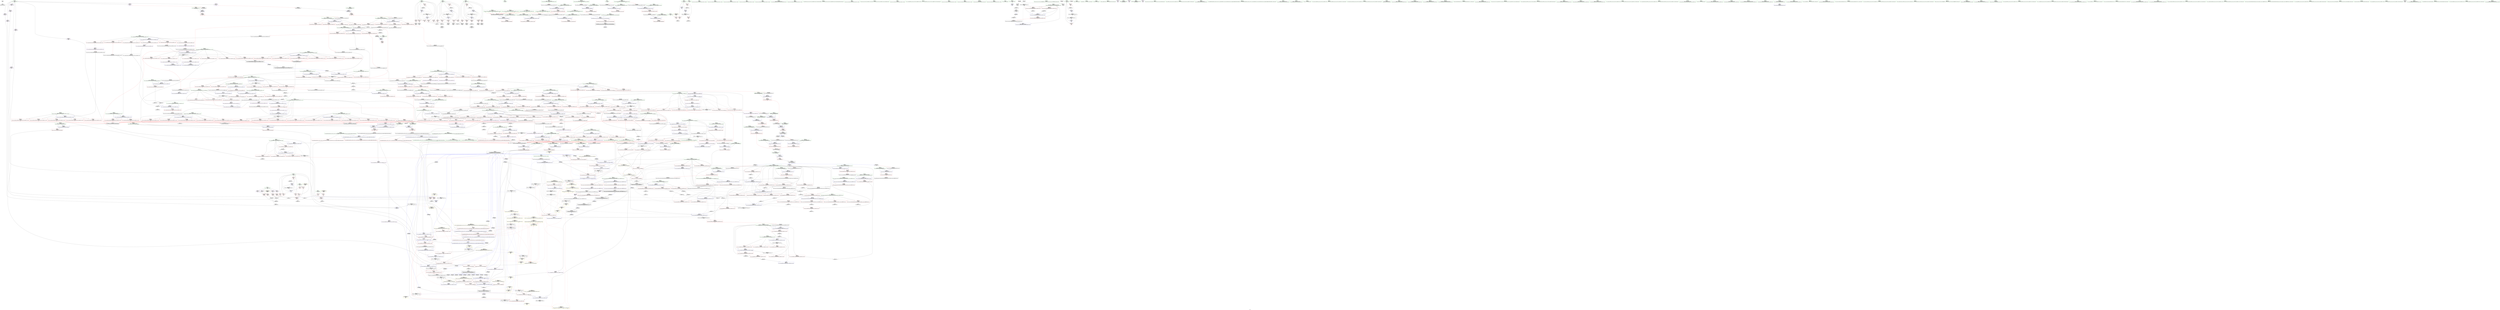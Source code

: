digraph "SVFG" {
	label="SVFG";

	Node0x559c7d4e0b80 [shape=record,color=grey,label="{NodeID: 0\nNullPtr}"];
	Node0x559c7d4e0b80 -> Node0x559c7d53c7f0[style=solid];
	Node0x559c7d5667c0 [shape=record,color=yellow,style=double,label="{NodeID: 1550\n18V_2 = CSCHI(MR_18V_1)\npts\{32 \}\nCS[]|{<s0>15}}"];
	Node0x559c7d5667c0:s0 -> Node0x559c7d5b72e0[style=dashed,color=red];
	Node0x559c7d544fa0 [shape=record,color=red,label="{NodeID: 443\n764\<--670\n\<--__first.addr\n_ZSt13__adjust_heapIPiliN9__gnu_cxx5__ops15_Iter_less_iterEEvT_T0_S5_T1_T2_\n|{<s0>38}}"];
	Node0x559c7d544fa0:s0 -> Node0x559c7d637750[style=solid,color=red];
	Node0x559c7d5c8130 [shape=record,color=yellow,style=double,label="{NodeID: 1218\n18V_1 = ENCHI(MR_18V_0)\npts\{32 \}\nFun[_ZSt9iter_swapIPiS0_EvT_T0_]|{<s0>56|<s1>56|<s2>56}}"];
	Node0x559c7d5c8130:s0 -> Node0x559c7d559400[style=dashed,color=red];
	Node0x559c7d5c8130:s1 -> Node0x559c7d5594d0[style=dashed,color=red];
	Node0x559c7d5c8130:s2 -> Node0x559c7d561ae0[style=dashed,color=red];
	Node0x559c7d5391d0 [shape=record,color=green,label="{NodeID: 111\n658\<--659\n__t.addr\<--__t.addr_field_insensitive\n_ZSt4moveIRiEONSt16remove_referenceIT_E4typeEOS2_\n}"];
	Node0x559c7d5391d0 -> Node0x559c7d5449f0[style=solid];
	Node0x559c7d5391d0 -> Node0x559c7d55f650[style=solid];
	Node0x559c7d63a420 [shape=record,color=black,label="{NodeID: 1661\n1239 = PHI(1154, 1158, )\n0th arg _ZSt12__miter_baseIPiET_S1_ }"];
	Node0x559c7d63a420 -> Node0x559c7d563000[style=solid];
	Node0x559c7d55a6b0 [shape=record,color=red,label="{NodeID: 554\n1136\<--1115\n\<--__i\n_ZSt26__unguarded_insertion_sortIPiN9__gnu_cxx5__ops15_Iter_less_iterEEvT_S4_T0_\n}"];
	Node0x559c7d55a6b0 -> Node0x559c7d5487e0[style=solid];
	Node0x559c7d5ceac0 [shape=record,color=yellow,style=double,label="{NodeID: 1329\n18V_1 = ENCHI(MR_18V_0)\npts\{32 \}\nFun[_ZSt22__final_insertion_sortIPiN9__gnu_cxx5__ops15_Iter_less_iterEEvT_S4_T0_]|{<s0>14|<s1>14|<s2>16|<s3>16}}"];
	Node0x559c7d5ceac0:s0 -> Node0x559c7d5b90e0[style=dashed,color=red];
	Node0x559c7d5ceac0:s1 -> Node0x559c7d5c2d00[style=dashed,color=red];
	Node0x559c7d5ceac0:s2 -> Node0x559c7d5b90e0[style=dashed,color=red];
	Node0x559c7d5ceac0:s3 -> Node0x559c7d5c2d00[style=dashed,color=red];
	Node0x559c7d53d790 [shape=record,color=black,label="{NodeID: 222\n348\<--346\nsub.ptr.lhs.cast\<--\n_ZSt22__final_insertion_sortIPiN9__gnu_cxx5__ops15_Iter_less_iterEEvT_S4_T0_\n}"];
	Node0x559c7d53d790 -> Node0x559c7d5798d0[style=solid];
	Node0x559c7d5600e0 [shape=record,color=blue,label="{NodeID: 665\n672\<--755\n__holeIndex.addr\<--sub17\n_ZSt13__adjust_heapIPiliN9__gnu_cxx5__ops15_Iter_less_iterEEvT_T0_S5_T1_T2_\n}"];
	Node0x559c7d5600e0 -> Node0x559c7d5bb8e0[style=dashed];
	Node0x559c7d54b2f0 [shape=record,color=red,label="{NodeID: 333\n56\<--55\n\<--arrayidx\nmain\n}"];
	Node0x559c7d54b2f0 -> Node0x559c7d553db0[style=solid];
	Node0x559c7d553330 [shape=record,color=grey,label="{NodeID: 1108\n123 = cmp(121, 122, )\n}"];
	Node0x559c7d5352e0 [shape=record,color=green,label="{NodeID: 1\n6\<--1\n.str\<--dummyObj\nGlob }"];
	Node0x559c7d545070 [shape=record,color=red,label="{NodeID: 444\n690\<--672\n\<--__holeIndex.addr\n_ZSt13__adjust_heapIPiliN9__gnu_cxx5__ops15_Iter_less_iterEEvT_T0_S5_T1_T2_\n}"];
	Node0x559c7d545070 -> Node0x559c7d55fa60[style=solid];
	Node0x559c7d5392a0 [shape=record,color=green,label="{NodeID: 112\n668\<--669\n__comp\<--__comp_field_insensitive\n_ZSt13__adjust_heapIPiliN9__gnu_cxx5__ops15_Iter_less_iterEEvT_T0_S5_T1_T2_\n|{<s0>32|<s1>35}}"];
	Node0x559c7d5392a0:s0 -> Node0x559c7d63afd0[style=solid,color=red];
	Node0x559c7d5392a0:s1 -> Node0x559c7d63d6d0[style=solid,color=red];
	Node0x559c7d63a570 [shape=record,color=black,label="{NodeID: 1662\n1325 = PHI(1167, )\n0th arg _ZNK9__gnu_cxx5__ops14_Val_less_iterclIiPiEEbRT_T0_ }"];
	Node0x559c7d63a570 -> Node0x559c7d5638f0[style=solid];
	Node0x559c7d55a780 [shape=record,color=red,label="{NodeID: 555\n1154\<--1145\n\<--__first.addr\n_ZSt13move_backwardIPiS0_ET0_T_S2_S1_\n|{<s0>68}}"];
	Node0x559c7d55a780:s0 -> Node0x559c7d63a420[style=solid,color=red];
	Node0x559c7d53d860 [shape=record,color=black,label="{NodeID: 223\n349\<--347\nsub.ptr.rhs.cast\<--\n_ZSt22__final_insertion_sortIPiN9__gnu_cxx5__ops15_Iter_less_iterEEvT_S4_T0_\n}"];
	Node0x559c7d53d860 -> Node0x559c7d5798d0[style=solid];
	Node0x559c7d5601b0 [shape=record,color=blue,label="{NodeID: 666\n775\<--774\n__t.addr\<--__t\n_ZSt4moveIRN9__gnu_cxx5__ops15_Iter_less_iterEEONSt16remove_referenceIT_E4typeEOS5_\n}"];
	Node0x559c7d5601b0 -> Node0x559c7d556000[style=dashed];
	Node0x559c7d54b3c0 [shape=record,color=red,label="{NodeID: 334\n86\<--85\n\<--arrayidx13\nmain\n}"];
	Node0x559c7d54b3c0 -> Node0x559c7d57a950[style=solid];
	Node0x559c7d5534b0 [shape=record,color=grey,label="{NodeID: 1109\n72 = cmp(70, 71, )\n}"];
	Node0x559c7d535370 [shape=record,color=green,label="{NodeID: 2\n8\<--1\n.str.1\<--dummyObj\nGlob }"];
	Node0x559c7d545140 [shape=record,color=red,label="{NodeID: 445\n692\<--672\n\<--__holeIndex.addr\n_ZSt13__adjust_heapIPiliN9__gnu_cxx5__ops15_Iter_less_iterEEvT_T0_S5_T1_T2_\n}"];
	Node0x559c7d545140 -> Node0x559c7d55fb30[style=solid];
	Node0x559c7d539370 [shape=record,color=green,label="{NodeID: 113\n670\<--671\n__first.addr\<--__first.addr_field_insensitive\n_ZSt13__adjust_heapIPiliN9__gnu_cxx5__ops15_Iter_less_iterEEvT_T0_S5_T1_T2_\n}"];
	Node0x559c7d539370 -> Node0x559c7d544ac0[style=solid];
	Node0x559c7d539370 -> Node0x559c7d544b90[style=solid];
	Node0x559c7d539370 -> Node0x559c7d544c60[style=solid];
	Node0x559c7d539370 -> Node0x559c7d544d30[style=solid];
	Node0x559c7d539370 -> Node0x559c7d544e00[style=solid];
	Node0x559c7d539370 -> Node0x559c7d544ed0[style=solid];
	Node0x559c7d539370 -> Node0x559c7d544fa0[style=solid];
	Node0x559c7d539370 -> Node0x559c7d55f720[style=solid];
	Node0x559c7d63a680 [shape=record,color=black,label="{NodeID: 1663\n1326 = PHI(1171, )\n1st arg _ZNK9__gnu_cxx5__ops14_Val_less_iterclIiPiEEbRT_T0_ }"];
	Node0x559c7d63a680 -> Node0x559c7d5639c0[style=solid];
	Node0x559c7d55a850 [shape=record,color=red,label="{NodeID: 556\n1158\<--1147\n\<--__last.addr\n_ZSt13move_backwardIPiS0_ET0_T_S2_S1_\n|{<s0>69}}"];
	Node0x559c7d55a850:s0 -> Node0x559c7d63a420[style=solid,color=red];
	Node0x559c7d53d930 [shape=record,color=black,label="{NodeID: 224\n421\<--419\nsub.ptr.lhs.cast\<--\n_ZSt27__unguarded_partition_pivotIPiN9__gnu_cxx5__ops15_Iter_less_iterEET_S4_S4_T0_\n}"];
	Node0x559c7d53d930 -> Node0x559c7d57a4d0[style=solid];
	Node0x559c7d560280 [shape=record,color=blue,label="{NodeID: 667\n784\<--781\nthis.addr\<--this\n_ZN9__gnu_cxx5__ops14_Iter_less_valC2ENS0_15_Iter_less_iterE\n}"];
	Node0x559c7d560280 -> Node0x559c7d5560d0[style=dashed];
	Node0x559c7d54b490 [shape=record,color=red,label="{NodeID: 335\n92\<--91\n\<--arrayidx15\nmain\n}"];
	Node0x559c7d54b490 -> Node0x559c7d552730[style=solid];
	Node0x559c7d553630 [shape=record,color=grey,label="{NodeID: 1110\n47 = cmp(45, 46, )\n}"];
	Node0x559c7d535620 [shape=record,color=green,label="{NodeID: 3\n10\<--1\n.str.2\<--dummyObj\nGlob }"];
	Node0x559c7d545210 [shape=record,color=red,label="{NodeID: 446\n724\<--672\n\<--__holeIndex.addr\n_ZSt13__adjust_heapIPiliN9__gnu_cxx5__ops15_Iter_less_iterEEvT_T0_S5_T1_T2_\n}"];
	Node0x559c7d539440 [shape=record,color=green,label="{NodeID: 114\n672\<--673\n__holeIndex.addr\<--__holeIndex.addr_field_insensitive\n_ZSt13__adjust_heapIPiliN9__gnu_cxx5__ops15_Iter_less_iterEEvT_T0_S5_T1_T2_\n}"];
	Node0x559c7d539440 -> Node0x559c7d545070[style=solid];
	Node0x559c7d539440 -> Node0x559c7d545140[style=solid];
	Node0x559c7d539440 -> Node0x559c7d545210[style=solid];
	Node0x559c7d539440 -> Node0x559c7d5452e0[style=solid];
	Node0x559c7d539440 -> Node0x559c7d5453b0[style=solid];
	Node0x559c7d539440 -> Node0x559c7d55f7f0[style=solid];
	Node0x559c7d539440 -> Node0x559c7d55fe70[style=solid];
	Node0x559c7d539440 -> Node0x559c7d5600e0[style=solid];
	Node0x559c7d63a790 [shape=record,color=black,label="{NodeID: 1664\n1327 = PHI(1186, )\n2nd arg _ZNK9__gnu_cxx5__ops14_Val_less_iterclIiPiEEbRT_T0_ }"];
	Node0x559c7d63a790 -> Node0x559c7d563a90[style=solid];
	Node0x559c7d55a920 [shape=record,color=red,label="{NodeID: 557\n1160\<--1149\n\<--__result.addr\n_ZSt13move_backwardIPiS0_ET0_T_S2_S1_\n|{<s0>70}}"];
	Node0x559c7d55a920:s0 -> Node0x559c7d63c9a0[style=solid,color=red];
	Node0x559c7d53da00 [shape=record,color=black,label="{NodeID: 225\n422\<--420\nsub.ptr.rhs.cast\<--\n_ZSt27__unguarded_partition_pivotIPiN9__gnu_cxx5__ops15_Iter_less_iterEET_S4_S4_T0_\n}"];
	Node0x559c7d53da00 -> Node0x559c7d57a4d0[style=solid];
	Node0x559c7d560350 [shape=record,color=blue,label="{NodeID: 668\n795\<--790\n__first.addr\<--__first\n_ZSt11__push_heapIPiliN9__gnu_cxx5__ops14_Iter_less_valEEvT_T0_S5_T1_RT2_\n}"];
	Node0x559c7d560350 -> Node0x559c7d5561a0[style=dashed];
	Node0x559c7d560350 -> Node0x559c7d556270[style=dashed];
	Node0x559c7d560350 -> Node0x559c7d556340[style=dashed];
	Node0x559c7d560350 -> Node0x559c7d556410[style=dashed];
	Node0x559c7d54b560 [shape=record,color=red,label="{NodeID: 336\n99\<--98\n\<--arrayidx17\nmain\n}"];
	Node0x559c7d54b560 -> Node0x559c7d57d7d0[style=solid];
	Node0x559c7d5537b0 [shape=record,color=grey,label="{NodeID: 1111\n1342 = cmp(1339, 1341, )\n}"];
	Node0x559c7d5537b0 -> Node0x559c7d546f80[style=solid];
	Node0x559c7d5356e0 [shape=record,color=green,label="{NodeID: 4\n38\<--1\n\<--dummyObj\nCan only get source location for instruction, argument, global var or function.}"];
	Node0x559c7d566d40 [shape=record,color=yellow,style=double,label="{NodeID: 1554\n18V_3 = CSCHI(MR_18V_2)\npts\{32 \}\nCS[]|{<s0>11}}"];
	Node0x559c7d566d40:s0 -> Node0x559c7d566500[style=dashed,color=blue];
	Node0x559c7d5452e0 [shape=record,color=red,label="{NodeID: 447\n751\<--672\n\<--__holeIndex.addr\n_ZSt13__adjust_heapIPiliN9__gnu_cxx5__ops15_Iter_less_iterEEvT_T0_S5_T1_T2_\n}"];
	Node0x559c7d53dec0 [shape=record,color=green,label="{NodeID: 115\n674\<--675\n__len.addr\<--__len.addr_field_insensitive\n_ZSt13__adjust_heapIPiliN9__gnu_cxx5__ops15_Iter_less_iterEEvT_T0_S5_T1_T2_\n}"];
	Node0x559c7d53dec0 -> Node0x559c7d545480[style=solid];
	Node0x559c7d53dec0 -> Node0x559c7d545550[style=solid];
	Node0x559c7d53dec0 -> Node0x559c7d545620[style=solid];
	Node0x559c7d53dec0 -> Node0x559c7d55f8c0[style=solid];
	Node0x559c7d63a8a0 [shape=record,color=black,label="{NodeID: 1665\n494 = PHI(395, )\n0th arg _ZSt11__sort_heapIPiN9__gnu_cxx5__ops15_Iter_less_iterEEvT_S4_RT0_ }"];
	Node0x559c7d63a8a0 -> Node0x559c7d55e610[style=solid];
	Node0x559c7d55a9f0 [shape=record,color=red,label="{NodeID: 558\n1176\<--1169\n\<--__last.addr\n_ZSt25__unguarded_linear_insertIPiN9__gnu_cxx5__ops14_Val_less_iterEEvT_T0_\n|{<s0>71}}"];
	Node0x559c7d55a9f0:s0 -> Node0x559c7d636840[style=solid,color=red];
	Node0x559c7d53dad0 [shape=record,color=black,label="{NodeID: 226\n401\<--441\n_ZSt27__unguarded_partition_pivotIPiN9__gnu_cxx5__ops15_Iter_less_iterEET_S4_S4_T0__ret\<--call\n_ZSt27__unguarded_partition_pivotIPiN9__gnu_cxx5__ops15_Iter_less_iterEET_S4_S4_T0_\n|{<s0>11}}"];
	Node0x559c7d53dad0:s0 -> Node0x559c7d633180[style=solid,color=blue];
	Node0x559c7d560420 [shape=record,color=blue,label="{NodeID: 669\n797\<--791\n__holeIndex.addr\<--__holeIndex\n_ZSt11__push_heapIPiliN9__gnu_cxx5__ops14_Iter_less_valEEvT_T0_S5_T1_RT2_\n}"];
	Node0x559c7d560420 -> Node0x559c7d5564e0[style=dashed];
	Node0x559c7d560420 -> Node0x559c7d5b4ae0[style=dashed];
	Node0x559c7d54b630 [shape=record,color=red,label="{NodeID: 337\n129\<--128\n\<--arrayidx29\nmain\n}"];
	Node0x559c7d54b630 -> Node0x559c7d552eb0[style=solid];
	Node0x559c7d553930 [shape=record,color=grey,label="{NodeID: 1112\n80 = cmp(78, 79, )\n}"];
	Node0x559c7d5357a0 [shape=record,color=green,label="{NodeID: 5\n63\<--1\n\<--dummyObj\nCan only get source location for instruction, argument, global var or function.}"];
	Node0x559c7d5453b0 [shape=record,color=red,label="{NodeID: 448\n765\<--672\n\<--__holeIndex.addr\n_ZSt13__adjust_heapIPiliN9__gnu_cxx5__ops15_Iter_less_iterEEvT_T0_S5_T1_T2_\n|{<s0>38}}"];
	Node0x559c7d5453b0:s0 -> Node0x559c7d637860[style=solid,color=red];
	Node0x559c7d53df50 [shape=record,color=green,label="{NodeID: 116\n676\<--677\n__value.addr\<--__value.addr_field_insensitive\n_ZSt13__adjust_heapIPiliN9__gnu_cxx5__ops15_Iter_less_iterEEvT_T0_S5_T1_T2_\n|{|<s1>37}}"];
	Node0x559c7d53df50 -> Node0x559c7d55f990[style=solid];
	Node0x559c7d53df50:s1 -> Node0x559c7d636840[style=solid,color=red];
	Node0x559c7d63a9b0 [shape=record,color=black,label="{NodeID: 1666\n495 = PHI(396, )\n1st arg _ZSt11__sort_heapIPiN9__gnu_cxx5__ops15_Iter_less_iterEEvT_S4_RT0_ }"];
	Node0x559c7d63a9b0 -> Node0x559c7d55e6e0[style=solid];
	Node0x559c7d55aac0 [shape=record,color=red,label="{NodeID: 559\n1180\<--1169\n\<--__last.addr\n_ZSt25__unguarded_linear_insertIPiN9__gnu_cxx5__ops14_Val_less_iterEEvT_T0_\n}"];
	Node0x559c7d55aac0 -> Node0x559c7d5628b0[style=solid];
	Node0x559c7d53dba0 [shape=record,color=black,label="{NodeID: 227\n509\<--507\nsub.ptr.lhs.cast\<--\n_ZSt11__sort_heapIPiN9__gnu_cxx5__ops15_Iter_less_iterEEvT_S4_RT0_\n}"];
	Node0x559c7d53dba0 -> Node0x559c7d57ac50[style=solid];
	Node0x559c7d5604f0 [shape=record,color=blue,label="{NodeID: 670\n799\<--792\n__topIndex.addr\<--__topIndex\n_ZSt11__push_heapIPiliN9__gnu_cxx5__ops14_Iter_less_valEEvT_T0_S5_T1_RT2_\n}"];
	Node0x559c7d5604f0 -> Node0x559c7d5568f0[style=dashed];
	Node0x559c7d54b700 [shape=record,color=red,label="{NodeID: 338\n136\<--135\n\<--arrayidx33\nmain\n}"];
	Node0x559c7d54b700 -> Node0x559c7d5543b0[style=solid];
	Node0x559c7d553ab0 [shape=record,color=grey,label="{NodeID: 1113\n1061 = cmp(1059, 1060, )\n}"];
	Node0x559c7d536010 [shape=record,color=green,label="{NodeID: 6\n232\<--1\n\<--dummyObj\nCan only get source location for instruction, argument, global var or function.}"];
	Node0x559c7d545480 [shape=record,color=red,label="{NodeID: 449\n696\<--674\n\<--__len.addr\n_ZSt13__adjust_heapIPiliN9__gnu_cxx5__ops15_Iter_less_iterEEvT_T0_S5_T1_T2_\n}"];
	Node0x559c7d545480 -> Node0x559c7d57b9d0[style=solid];
	Node0x559c7d53e020 [shape=record,color=green,label="{NodeID: 117\n678\<--679\n__topIndex\<--__topIndex_field_insensitive\n_ZSt13__adjust_heapIPiliN9__gnu_cxx5__ops15_Iter_less_iterEEvT_T0_S5_T1_T2_\n}"];
	Node0x559c7d53e020 -> Node0x559c7d5456f0[style=solid];
	Node0x559c7d53e020 -> Node0x559c7d55fa60[style=solid];
	Node0x559c7d63aac0 [shape=record,color=black,label="{NodeID: 1667\n496 = PHI(376, )\n2nd arg _ZSt11__sort_heapIPiN9__gnu_cxx5__ops15_Iter_less_iterEEvT_S4_RT0_ }"];
	Node0x559c7d63aac0 -> Node0x559c7d55e7b0[style=solid];
	Node0x559c7d55ab90 [shape=record,color=red,label="{NodeID: 560\n1194\<--1169\n\<--__last.addr\n_ZSt25__unguarded_linear_insertIPiN9__gnu_cxx5__ops14_Val_less_iterEEvT_T0_\n}"];
	Node0x559c7d55ab90 -> Node0x559c7d562a50[style=solid];
	Node0x559c7d53dc70 [shape=record,color=black,label="{NodeID: 228\n510\<--508\nsub.ptr.rhs.cast\<--\n_ZSt11__sort_heapIPiN9__gnu_cxx5__ops15_Iter_less_iterEEvT_S4_RT0_\n}"];
	Node0x559c7d53dc70 -> Node0x559c7d57ac50[style=solid];
	Node0x559c7d5605c0 [shape=record,color=blue,label="{NodeID: 671\n801\<--793\n__value.addr\<--__value\n_ZSt11__push_heapIPiliN9__gnu_cxx5__ops14_Iter_less_valEEvT_T0_S5_T1_RT2_\n|{|<s2>39}}"];
	Node0x559c7d5605c0 -> Node0x559c7d556d00[style=dashed];
	Node0x559c7d5605c0 -> Node0x559c7d556dd0[style=dashed];
	Node0x559c7d5605c0:s2 -> Node0x559c7d5cc910[style=dashed,color=red];
	Node0x559c7d54b7d0 [shape=record,color=red,label="{NodeID: 339\n140\<--139\n\<--arrayidx35\nmain\n}"];
	Node0x559c7d54b7d0 -> Node0x559c7d5543b0[style=solid];
	Node0x559c7d553c30 [shape=record,color=grey,label="{NodeID: 1114\n513 = cmp(512, 514, )\n}"];
	Node0x559c7d5360a0 [shape=record,color=green,label="{NodeID: 7\n237\<--1\n\<--dummyObj\nCan only get source location for instruction, argument, global var or function.}"];
	Node0x559c7d545550 [shape=record,color=red,label="{NodeID: 450\n730\<--674\n\<--__len.addr\n_ZSt13__adjust_heapIPiliN9__gnu_cxx5__ops15_Iter_less_iterEEvT_T0_S5_T1_T2_\n}"];
	Node0x559c7d545550 -> Node0x559c7d57c2d0[style=solid];
	Node0x559c7d53e0f0 [shape=record,color=green,label="{NodeID: 118\n680\<--681\n__secondChild\<--__secondChild_field_insensitive\n_ZSt13__adjust_heapIPiliN9__gnu_cxx5__ops15_Iter_less_iterEEvT_T0_S5_T1_T2_\n}"];
	Node0x559c7d53e0f0 -> Node0x559c7d5457c0[style=solid];
	Node0x559c7d53e0f0 -> Node0x559c7d545890[style=solid];
	Node0x559c7d53e0f0 -> Node0x559c7d545960[style=solid];
	Node0x559c7d53e0f0 -> Node0x559c7d545a30[style=solid];
	Node0x559c7d53e0f0 -> Node0x559c7d545b00[style=solid];
	Node0x559c7d53e0f0 -> Node0x559c7d545bd0[style=solid];
	Node0x559c7d53e0f0 -> Node0x559c7d545ca0[style=solid];
	Node0x559c7d53e0f0 -> Node0x559c7d545d70[style=solid];
	Node0x559c7d53e0f0 -> Node0x559c7d545e40[style=solid];
	Node0x559c7d53e0f0 -> Node0x559c7d545f10[style=solid];
	Node0x559c7d53e0f0 -> Node0x559c7d555cc0[style=solid];
	Node0x559c7d53e0f0 -> Node0x559c7d55fb30[style=solid];
	Node0x559c7d53e0f0 -> Node0x559c7d55fc00[style=solid];
	Node0x559c7d53e0f0 -> Node0x559c7d55fcd0[style=solid];
	Node0x559c7d53e0f0 -> Node0x559c7d55ff40[style=solid];
	Node0x559c7d63ab90 [shape=record,color=black,label="{NodeID: 1668\n856 = PHI(821, )\n0th arg _ZNK9__gnu_cxx5__ops14_Iter_less_valclIPiiEEbT_RT0_ }"];
	Node0x559c7d63ab90 -> Node0x559c7d560b70[style=solid];
	Node0x559c7d55ac60 [shape=record,color=red,label="{NodeID: 561\n1204\<--1169\n\<--__last.addr\n_ZSt25__unguarded_linear_insertIPiN9__gnu_cxx5__ops14_Val_less_iterEEvT_T0_\n}"];
	Node0x559c7d55ac60 -> Node0x559c7d562cc0[style=solid];
	Node0x559c7d5cf140 [shape=record,color=yellow,style=double,label="{NodeID: 1336\n117V_1 = ENCHI(MR_117V_0)\npts\{541 677 802 1018 1050 1172 \}\nFun[_ZSt10__pop_heapIPiN9__gnu_cxx5__ops15_Iter_less_iterEEvT_S4_S4_RT0_]}"];
	Node0x559c7d5cf140 -> Node0x559c7d544780[style=dashed];
	Node0x559c7d5cf140 -> Node0x559c7d544850[style=dashed];
	Node0x559c7d5cf140 -> Node0x559c7d544920[style=dashed];
	Node0x559c7d53dd40 [shape=record,color=black,label="{NodeID: 229\n549\<--547\nsub.ptr.lhs.cast\<--\n_ZSt11__make_heapIPiN9__gnu_cxx5__ops15_Iter_less_iterEEvT_S4_RT0_\n}"];
	Node0x559c7d53dd40 -> Node0x559c7d57d050[style=solid];
	Node0x559c7d560690 [shape=record,color=blue,label="{NodeID: 672\n803\<--794\n__comp.addr\<--__comp\n_ZSt11__push_heapIPiliN9__gnu_cxx5__ops14_Iter_less_valEEvT_T0_S5_T1_RT2_\n}"];
	Node0x559c7d560690 -> Node0x559c7d5569c0[style=dashed];
	Node0x559c7d54b8a0 [shape=record,color=red,label="{NodeID: 340\n146\<--145\n\<--arrayidx39\nmain\n}"];
	Node0x559c7d54b8a0 -> Node0x559c7d554230[style=solid];
	Node0x559c7d553db0 [shape=record,color=grey,label="{NodeID: 1115\n58 = cmp(56, 57, )\n}"];
	Node0x559c7d536160 [shape=record,color=green,label="{NodeID: 8\n283\<--1\n\<--dummyObj\nCan only get source location for instruction, argument, global var or function.}"];
	Node0x559c7d545620 [shape=record,color=red,label="{NodeID: 451\n735\<--674\n\<--__len.addr\n_ZSt13__adjust_heapIPiliN9__gnu_cxx5__ops15_Iter_less_iterEEvT_T0_S5_T1_T2_\n}"];
	Node0x559c7d545620 -> Node0x559c7d57c750[style=solid];
	Node0x559c7d53e1c0 [shape=record,color=green,label="{NodeID: 119\n682\<--683\n__cmp\<--__cmp_field_insensitive\n_ZSt13__adjust_heapIPiliN9__gnu_cxx5__ops15_Iter_less_iterEEvT_T0_S5_T1_T2_\n|{<s0>36|<s1>38}}"];
	Node0x559c7d53e1c0:s0 -> Node0x559c7d63d7e0[style=solid,color=red];
	Node0x559c7d53e1c0:s1 -> Node0x559c7d637b90[style=solid,color=red];
	Node0x559c7d63aca0 [shape=record,color=black,label="{NodeID: 1669\n857 = PHI(824, )\n1st arg _ZNK9__gnu_cxx5__ops14_Iter_less_valclIPiiEEbT_RT0_ }"];
	Node0x559c7d63aca0 -> Node0x559c7d560c40[style=solid];
	Node0x559c7d55ad30 [shape=record,color=red,label="{NodeID: 562\n1182\<--1173\n\<--__next\n_ZSt25__unguarded_linear_insertIPiN9__gnu_cxx5__ops14_Val_less_iterEEvT_T0_\n}"];
	Node0x559c7d55ad30 -> Node0x559c7d5488b0[style=solid];
	Node0x559c7d53de10 [shape=record,color=black,label="{NodeID: 230\n550\<--548\nsub.ptr.rhs.cast\<--\n_ZSt11__make_heapIPiN9__gnu_cxx5__ops15_Iter_less_iterEEvT_S4_RT0_\n}"];
	Node0x559c7d53de10 -> Node0x559c7d57d050[style=solid];
	Node0x559c7d560760 [shape=record,color=blue,label="{NodeID: 673\n805\<--814\n__parent\<--div\n_ZSt11__push_heapIPiliN9__gnu_cxx5__ops14_Iter_less_valEEvT_T0_S5_T1_RT2_\n}"];
	Node0x559c7d560760 -> Node0x559c7d5b4fe0[style=dashed];
	Node0x559c7d54b970 [shape=record,color=red,label="{NodeID: 341\n193\<--183\n\<--__first.addr\n_ZSt4sortIPiEvT_S1_\n|{<s0>6}}"];
	Node0x559c7d54b970:s0 -> Node0x559c7d63c120[style=solid,color=red];
	Node0x559c7d553f30 [shape=record,color=grey,label="{NodeID: 1116\n699 = cmp(695, 698, )\n}"];
	Node0x559c7d536260 [shape=record,color=green,label="{NodeID: 9\n287\<--1\n\<--dummyObj\nCan only get source location for instruction, argument, global var or function.|{<s0>31}}"];
	Node0x559c7d536260:s0 -> Node0x559c7d6399d0[style=solid,color=red];
	Node0x559c7d567420 [shape=record,color=yellow,style=double,label="{NodeID: 1559\n18V_2 = CSCHI(MR_18V_1)\npts\{32 \}\nCS[]|{<s0>78}}"];
	Node0x559c7d567420:s0 -> Node0x559c7d56c4b0[style=dashed,color=blue];
	Node0x559c7d5456f0 [shape=record,color=red,label="{NodeID: 452\n766\<--678\n\<--__topIndex\n_ZSt13__adjust_heapIPiliN9__gnu_cxx5__ops15_Iter_less_iterEEvT_T0_S5_T1_T2_\n|{<s0>38}}"];
	Node0x559c7d5456f0:s0 -> Node0x559c7d637970[style=solid,color=red];
	Node0x559c7d53e290 [shape=record,color=green,label="{NodeID: 120\n684\<--685\nagg.tmp\<--agg.tmp_field_insensitive\n_ZSt13__adjust_heapIPiliN9__gnu_cxx5__ops15_Iter_less_iterEEvT_T0_S5_T1_T2_\n}"];
	Node0x559c7d63adb0 [shape=record,color=black,label="{NodeID: 1670\n858 = PHI(801, )\n2nd arg _ZNK9__gnu_cxx5__ops14_Iter_less_valclIPiiEEbT_RT0_ }"];
	Node0x559c7d63adb0 -> Node0x559c7d560d10[style=solid];
	Node0x559c7d55ae00 [shape=record,color=red,label="{NodeID: 563\n1186\<--1173\n\<--__next\n_ZSt25__unguarded_linear_insertIPiN9__gnu_cxx5__ops14_Val_less_iterEEvT_T0_\n|{<s0>72}}"];
	Node0x559c7d55ae00:s0 -> Node0x559c7d63a790[style=solid,color=red];
	Node0x559c7d546010 [shape=record,color=black,label="{NodeID: 231\n558\<--556\nsub.ptr.lhs.cast1\<--\n_ZSt11__make_heapIPiN9__gnu_cxx5__ops15_Iter_less_iterEEvT_S4_RT0_\n}"];
	Node0x559c7d546010 -> Node0x559c7d551e30[style=solid];
	Node0x559c7d560830 [shape=record,color=blue,label="{NodeID: 674\n839\<--836\nadd.ptr3\<--\n_ZSt11__push_heapIPiliN9__gnu_cxx5__ops14_Iter_less_valEEvT_T0_S5_T1_RT2_\n}"];
	Node0x559c7d560830 -> Node0x559c7d5b45e0[style=dashed];
	Node0x559c7d54ba40 [shape=record,color=red,label="{NodeID: 342\n194\<--185\n\<--__last.addr\n_ZSt4sortIPiEvT_S1_\n|{<s0>6}}"];
	Node0x559c7d54ba40:s0 -> Node0x559c7d63c230[style=solid,color=red];
	Node0x559c7d5540b0 [shape=record,color=grey,label="{NodeID: 1117\n1130 = cmp(1128, 1129, )\n}"];
	Node0x559c7d536360 [shape=record,color=green,label="{NodeID: 10\n298\<--1\n\<--dummyObj\nCan only get source location for instruction, argument, global var or function.}"];
	Node0x559c7d5457c0 [shape=record,color=red,label="{NodeID: 453\n695\<--680\n\<--__secondChild\n_ZSt13__adjust_heapIPiliN9__gnu_cxx5__ops15_Iter_less_iterEEvT_T0_S5_T1_T2_\n}"];
	Node0x559c7d5457c0 -> Node0x559c7d553f30[style=solid];
	Node0x559c7d53e360 [shape=record,color=green,label="{NodeID: 121\n759\<--760\n_ZSt4moveIRN9__gnu_cxx5__ops15_Iter_less_iterEEONSt16remove_referenceIT_E4typeEOS5_\<--_ZSt4moveIRN9__gnu_cxx5__ops15_Iter_less_iterEEONSt16remove_referenceIT_E4typeEOS5__field_insensitive\n}"];
	Node0x559c7d63aec0 [shape=record,color=black,label="{NodeID: 1671\n315 = PHI(231, )\n0th arg _ZSt4__lgl }"];
	Node0x559c7d63aec0 -> Node0x559c7d55dab0[style=solid];
	Node0x559c7d55aed0 [shape=record,color=red,label="{NodeID: 564\n1191\<--1173\n\<--__next\n_ZSt25__unguarded_linear_insertIPiN9__gnu_cxx5__ops14_Val_less_iterEEvT_T0_\n|{<s0>73}}"];
	Node0x559c7d55aed0:s0 -> Node0x559c7d636840[style=solid,color=red];
	Node0x559c7d5460e0 [shape=record,color=black,label="{NodeID: 232\n559\<--557\nsub.ptr.rhs.cast2\<--\n_ZSt11__make_heapIPiN9__gnu_cxx5__ops15_Iter_less_iterEEvT_S4_RT0_\n}"];
	Node0x559c7d5460e0 -> Node0x559c7d551e30[style=solid];
	Node0x559c7d560900 [shape=record,color=blue,label="{NodeID: 675\n797\<--841\n__holeIndex.addr\<--\n_ZSt11__push_heapIPiliN9__gnu_cxx5__ops14_Iter_less_valEEvT_T0_S5_T1_RT2_\n}"];
	Node0x559c7d560900 -> Node0x559c7d556750[style=dashed];
	Node0x559c7d560900 -> Node0x559c7d5b4ae0[style=dashed];
	Node0x559c7d54bb10 [shape=record,color=red,label="{NodeID: 343\n220\<--210\n\<--__first.addr\n_ZSt6__sortIPiN9__gnu_cxx5__ops15_Iter_less_iterEEvT_S4_T0_\n}"];
	Node0x559c7d54bb10 -> Node0x559c7d554830[style=solid];
	Node0x559c7d554230 [shape=record,color=grey,label="{NodeID: 1118\n148 = cmp(146, 147, )\n}"];
	Node0x559c7d536460 [shape=record,color=green,label="{NodeID: 11\n321\<--1\n\<--dummyObj\nCan only get source location for instruction, argument, global var or function.}"];
	Node0x559c7d545890 [shape=record,color=red,label="{NodeID: 454\n701\<--680\n\<--__secondChild\n_ZSt13__adjust_heapIPiliN9__gnu_cxx5__ops15_Iter_less_iterEEvT_T0_S5_T1_T2_\n}"];
	Node0x559c7d545890 -> Node0x559c7d57bcd0[style=solid];
	Node0x559c7d53e460 [shape=record,color=green,label="{NodeID: 122\n762\<--763\n_ZN9__gnu_cxx5__ops14_Iter_less_valC2ENS0_15_Iter_less_iterE\<--_ZN9__gnu_cxx5__ops14_Iter_less_valC2ENS0_15_Iter_less_iterE_field_insensitive\n}"];
	Node0x559c7d63afd0 [shape=record,color=black,label="{NodeID: 1672\n595 = PHI(449, 668, 880, 880, 880, 880, 880, 949, 949, 1041, )\n0th arg _ZNK9__gnu_cxx5__ops15_Iter_less_iterclIPiS3_EEbT_T0_ }"];
	Node0x559c7d63afd0 -> Node0x559c7d55ef00[style=solid];
	Node0x559c7d55afa0 [shape=record,color=red,label="{NodeID: 565\n1196\<--1173\n\<--__next\n_ZSt25__unguarded_linear_insertIPiN9__gnu_cxx5__ops14_Val_less_iterEEvT_T0_\n}"];
	Node0x559c7d55afa0 -> Node0x559c7d562b20[style=solid];
	Node0x559c7d5461b0 [shape=record,color=black,label="{NodeID: 233\n594\<--612\n_ZNK9__gnu_cxx5__ops15_Iter_less_iterclIPiS3_EEbT_T0__ret\<--cmp\n_ZNK9__gnu_cxx5__ops15_Iter_less_iterclIPiS3_EEbT_T0_\n|{<s0>22|<s1>32|<s2>42|<s3>43|<s4>45|<s5>48|<s6>50|<s7>53|<s8>54|<s9>60}}"];
	Node0x559c7d5461b0:s0 -> Node0x559c7d6338c0[style=solid,color=blue];
	Node0x559c7d5461b0:s1 -> Node0x559c7d633dc0[style=solid,color=blue];
	Node0x559c7d5461b0:s2 -> Node0x559c7d6333c0[style=solid,color=blue];
	Node0x559c7d5461b0:s3 -> Node0x559c7d6334d0[style=solid,color=blue];
	Node0x559c7d5461b0:s4 -> Node0x559c7d6335e0[style=solid,color=blue];
	Node0x559c7d5461b0:s5 -> Node0x559c7d6347c0[style=solid,color=blue];
	Node0x559c7d5461b0:s6 -> Node0x559c7d6348d0[style=solid,color=blue];
	Node0x559c7d5461b0:s7 -> Node0x559c7d6349e0[style=solid,color=blue];
	Node0x559c7d5461b0:s8 -> Node0x559c7d634af0[style=solid,color=blue];
	Node0x559c7d5461b0:s9 -> Node0x559c7d635080[style=solid,color=blue];
	Node0x559c7d5609d0 [shape=record,color=blue,label="{NodeID: 676\n805\<--845\n__parent\<--div5\n_ZSt11__push_heapIPiliN9__gnu_cxx5__ops14_Iter_less_valEEvT_T0_S5_T1_RT2_\n}"];
	Node0x559c7d5609d0 -> Node0x559c7d5b4fe0[style=dashed];
	Node0x559c7d54bbe0 [shape=record,color=red,label="{NodeID: 344\n224\<--210\n\<--__first.addr\n_ZSt6__sortIPiN9__gnu_cxx5__ops15_Iter_less_iterEEvT_S4_T0_\n|{<s0>8}}"];
	Node0x559c7d54bbe0:s0 -> Node0x559c7d638ca0[style=solid,color=red];
	Node0x559c7d5543b0 [shape=record,color=grey,label="{NodeID: 1119\n141 = cmp(136, 140, )\n}"];
	Node0x559c7d536560 [shape=record,color=green,label="{NodeID: 12\n327\<--1\n\<--dummyObj\nCan only get source location for instruction, argument, global var or function.}"];
	Node0x559c7d545960 [shape=record,color=red,label="{NodeID: 455\n706\<--680\n\<--__secondChild\n_ZSt13__adjust_heapIPiliN9__gnu_cxx5__ops15_Iter_less_iterEEvT_T0_S5_T1_T2_\n}"];
	Node0x559c7d5c8c40 [shape=record,color=yellow,style=double,label="{NodeID: 1230\n223V_1 = ENCHI(MR_223V_0)\npts\{541 628 677 802 1018 1050 \}\nFun[_ZSt25__unguarded_linear_insertIPiN9__gnu_cxx5__ops14_Val_less_iterEEvT_T0_]}"];
	Node0x559c7d5c8c40 -> Node0x559c7d55b140[style=dashed];
	Node0x559c7d5c8c40 -> Node0x559c7d55b210[style=dashed];
	Node0x559c7d5c8c40 -> Node0x559c7d55b2e0[style=dashed];
	Node0x559c7d53e560 [shape=record,color=green,label="{NodeID: 123\n770\<--771\n_ZSt11__push_heapIPiliN9__gnu_cxx5__ops14_Iter_less_valEEvT_T0_S5_T1_RT2_\<--_ZSt11__push_heapIPiliN9__gnu_cxx5__ops14_Iter_less_valEEvT_T0_S5_T1_RT2__field_insensitive\n}"];
	Node0x559c7d63b800 [shape=record,color=black,label="{NodeID: 1673\n596 = PHI(474, 707, 894, 898, 908, 922, 930, 962, 974, 1072, )\n1st arg _ZNK9__gnu_cxx5__ops15_Iter_less_iterclIPiS3_EEbT_T0_ }"];
	Node0x559c7d63b800 -> Node0x559c7d55efd0[style=solid];
	Node0x559c7d55b070 [shape=record,color=red,label="{NodeID: 566\n1198\<--1173\n\<--__next\n_ZSt25__unguarded_linear_insertIPiN9__gnu_cxx5__ops14_Val_less_iterEEvT_T0_\n}"];
	Node0x559c7d55b070 -> Node0x559c7d548980[style=solid];
	Node0x559c7d546280 [shape=record,color=black,label="{NodeID: 234\n647\<--645\nsub.ptr.lhs.cast\<--\n_ZSt10__pop_heapIPiN9__gnu_cxx5__ops15_Iter_less_iterEEvT_S4_S4_RT0_\n}"];
	Node0x559c7d546280 -> Node0x559c7d57a7d0[style=solid];
	Node0x559c7d560aa0 [shape=record,color=blue,label="{NodeID: 677\n852\<--849\nadd.ptr7\<--\n_ZSt11__push_heapIPiliN9__gnu_cxx5__ops14_Iter_less_valEEvT_T0_S5_T1_RT2_\n|{<s0>38}}"];
	Node0x559c7d560aa0:s0 -> Node0x559c7d565b60[style=dashed,color=blue];
	Node0x559c7d54bcb0 [shape=record,color=red,label="{NodeID: 345\n227\<--210\n\<--__first.addr\n_ZSt6__sortIPiN9__gnu_cxx5__ops15_Iter_less_iterEEvT_S4_T0_\n}"];
	Node0x559c7d54bcb0 -> Node0x559c7d53d2b0[style=solid];
	Node0x559c7d554530 [shape=record,color=grey,label="{NodeID: 1120\n732 = cmp(731, 287, )\n}"];
	Node0x559c7d536660 [shape=record,color=green,label="{NodeID: 13\n514\<--1\n\<--dummyObj\nCan only get source location for instruction, argument, global var or function.}"];
	Node0x559c7d545a30 [shape=record,color=red,label="{NodeID: 456\n709\<--680\n\<--__secondChild\n_ZSt13__adjust_heapIPiliN9__gnu_cxx5__ops15_Iter_less_iterEEvT_T0_S5_T1_T2_\n}"];
	Node0x559c7d545a30 -> Node0x559c7d57af50[style=solid];
	Node0x559c7d5c8de0 [shape=record,color=yellow,style=double,label="{NodeID: 1231\n18V_1 = ENCHI(MR_18V_0)\npts\{32 \}\nFun[_ZSt22__copy_move_backward_aILb1EPiS0_ET1_T0_S2_S1_]|{<s0>79|<s1>79|<s2>79}}"];
	Node0x559c7d5c8de0:s0 -> Node0x559c7d55c590[style=dashed,color=red];
	Node0x559c7d5c8de0:s1 -> Node0x559c7d563820[style=dashed,color=red];
	Node0x559c7d5c8de0:s2 -> Node0x559c7d5b59e0[style=dashed,color=red];
	Node0x559c7d53e660 [shape=record,color=green,label="{NodeID: 124\n775\<--776\n__t.addr\<--__t.addr_field_insensitive\n_ZSt4moveIRN9__gnu_cxx5__ops15_Iter_less_iterEEONSt16remove_referenceIT_E4typeEOS5_\n}"];
	Node0x559c7d53e660 -> Node0x559c7d556000[style=solid];
	Node0x559c7d53e660 -> Node0x559c7d5601b0[style=solid];
	Node0x559c7d63bb80 [shape=record,color=black,label="{NodeID: 1674\n597 = PHI(475, 711, 895, 899, 909, 923, 931, 963, 975, 1073, )\n2nd arg _ZNK9__gnu_cxx5__ops15_Iter_less_iterclIPiS3_EEbT_T0_ }"];
	Node0x559c7d63bb80 -> Node0x559c7d55f0a0[style=solid];
	Node0x559c7d55b140 [shape=record,color=red,label="{NodeID: 567\n1178\<--1177\n\<--call\n_ZSt25__unguarded_linear_insertIPiN9__gnu_cxx5__ops14_Val_less_iterEEvT_T0_\n}"];
	Node0x559c7d55b140 -> Node0x559c7d5627e0[style=solid];
	Node0x559c7d546350 [shape=record,color=black,label="{NodeID: 235\n648\<--646\nsub.ptr.rhs.cast\<--\n_ZSt10__pop_heapIPiN9__gnu_cxx5__ops15_Iter_less_iterEEvT_S4_S4_RT0_\n}"];
	Node0x559c7d546350 -> Node0x559c7d57a7d0[style=solid];
	Node0x559c7d560b70 [shape=record,color=blue,label="{NodeID: 678\n859\<--856\nthis.addr\<--this\n_ZNK9__gnu_cxx5__ops14_Iter_less_valclIPiiEEbT_RT0_\n}"];
	Node0x559c7d560b70 -> Node0x559c7d556ea0[style=dashed];
	Node0x559c7d54bd80 [shape=record,color=red,label="{NodeID: 346\n241\<--210\n\<--__first.addr\n_ZSt6__sortIPiN9__gnu_cxx5__ops15_Iter_less_iterEEvT_S4_T0_\n|{<s0>9}}"];
	Node0x559c7d54bd80:s0 -> Node0x559c7d63cab0[style=solid,color=red];
	Node0x559c7d5546b0 [shape=record,color=grey,label="{NodeID: 1121\n738 = cmp(734, 737, )\n}"];
	Node0x559c7d536760 [shape=record,color=green,label="{NodeID: 14\n830\<--1\n\<--dummyObj\nCan only get source location for instruction, argument, global var or function.}"];
	Node0x559c7d545b00 [shape=record,color=red,label="{NodeID: 457\n714\<--680\n\<--__secondChild\n_ZSt13__adjust_heapIPiliN9__gnu_cxx5__ops15_Iter_less_iterEEvT_T0_S5_T1_T2_\n}"];
	Node0x559c7d545b00 -> Node0x559c7d57b250[style=solid];
	Node0x559c7d53e730 [shape=record,color=green,label="{NodeID: 125\n782\<--783\n\<--field_insensitive\n_ZN9__gnu_cxx5__ops14_Iter_less_valC2ENS0_15_Iter_less_iterE\n}"];
	Node0x559c7d63bf00 [shape=record,color=black,label="{NodeID: 1675\n402 = PHI(300, )\n0th arg _ZSt27__unguarded_partition_pivotIPiN9__gnu_cxx5__ops15_Iter_less_iterEET_S4_S4_T0_ }"];
	Node0x559c7d63bf00 -> Node0x559c7d55df90[style=solid];
	Node0x559c7d55b210 [shape=record,color=red,label="{NodeID: 568\n1193\<--1192\n\<--call2\n_ZSt25__unguarded_linear_insertIPiN9__gnu_cxx5__ops14_Val_less_iterEEvT_T0_\n}"];
	Node0x559c7d55b210 -> Node0x559c7d562a50[style=solid];
	Node0x559c7d546420 [shape=record,color=black,label="{NodeID: 236\n656\<--661\n_ZSt4moveIRiEONSt16remove_referenceIT_E4typeEOS2__ret\<--\n_ZSt4moveIRiEONSt16remove_referenceIT_E4typeEOS2_\n|{<s0>25|<s1>26|<s2>28|<s3>29|<s4>30|<s5>33|<s6>34|<s7>37|<s8>40|<s9>41|<s10>57|<s11>58|<s12>59|<s13>61|<s14>63|<s15>71|<s16>73|<s17>74}}"];
	Node0x559c7d546420:s0 -> Node0x559c7d6339d0[style=solid,color=blue];
	Node0x559c7d546420:s1 -> Node0x559c7d633b40[style=solid,color=blue];
	Node0x559c7d546420:s2 -> Node0x559c7d632b10[style=solid,color=blue];
	Node0x559c7d546420:s3 -> Node0x559c7d632d00[style=solid,color=blue];
	Node0x559c7d546420:s4 -> Node0x559c7d632e00[style=solid,color=blue];
	Node0x559c7d546420:s5 -> Node0x559c7d633ed0[style=solid,color=blue];
	Node0x559c7d546420:s6 -> Node0x559c7d634040[style=solid,color=blue];
	Node0x559c7d546420:s7 -> Node0x559c7d634290[style=solid,color=blue];
	Node0x559c7d546420:s8 -> Node0x559c7d634540[style=solid,color=blue];
	Node0x559c7d546420:s9 -> Node0x559c7d634680[style=solid,color=blue];
	Node0x559c7d546420:s10 -> Node0x559c7d634c30[style=solid,color=blue];
	Node0x559c7d546420:s11 -> Node0x559c7d634e00[style=solid,color=blue];
	Node0x559c7d546420:s12 -> Node0x559c7d634f40[style=solid,color=blue];
	Node0x559c7d546420:s13 -> Node0x559c7d635190[style=solid,color=blue];
	Node0x559c7d546420:s14 -> Node0x559c7d635410[style=solid,color=blue];
	Node0x559c7d546420:s15 -> Node0x559c7d635940[style=solid,color=blue];
	Node0x559c7d546420:s16 -> Node0x559c7d635b90[style=solid,color=blue];
	Node0x559c7d546420:s17 -> Node0x559c7d635d00[style=solid,color=blue];
	Node0x559c7d560c40 [shape=record,color=blue,label="{NodeID: 679\n861\<--857\n__it.addr\<--__it\n_ZNK9__gnu_cxx5__ops14_Iter_less_valclIPiiEEbT_RT0_\n}"];
	Node0x559c7d560c40 -> Node0x559c7d556f70[style=dashed];
	Node0x559c7d54be50 [shape=record,color=red,label="{NodeID: 347\n221\<--212\n\<--__last.addr\n_ZSt6__sortIPiN9__gnu_cxx5__ops15_Iter_less_iterEEvT_S4_T0_\n}"];
	Node0x559c7d54be50 -> Node0x559c7d554830[style=solid];
	Node0x559c7d554830 [shape=record,color=grey,label="{NodeID: 1122\n222 = cmp(220, 221, )\n}"];
	Node0x559c7d536860 [shape=record,color=green,label="{NodeID: 15\n1261\<--1\n\<--dummyObj\nCan only get source location for instruction, argument, global var or function.}"];
	Node0x559c7d545bd0 [shape=record,color=red,label="{NodeID: 458\n719\<--680\n\<--__secondChild\n_ZSt13__adjust_heapIPiliN9__gnu_cxx5__ops15_Iter_less_iterEEvT_T0_S5_T1_T2_\n}"];
	Node0x559c7d53e800 [shape=record,color=green,label="{NodeID: 126\n784\<--785\nthis.addr\<--this.addr_field_insensitive\n_ZN9__gnu_cxx5__ops14_Iter_less_valC2ENS0_15_Iter_less_iterE\n}"];
	Node0x559c7d53e800 -> Node0x559c7d5560d0[style=solid];
	Node0x559c7d53e800 -> Node0x559c7d560280[style=solid];
	Node0x559c7d63c010 [shape=record,color=black,label="{NodeID: 1676\n403 = PHI(301, )\n1st arg _ZSt27__unguarded_partition_pivotIPiN9__gnu_cxx5__ops15_Iter_less_iterEET_S4_S4_T0_ }"];
	Node0x559c7d63c010 -> Node0x559c7d55e060[style=solid];
	Node0x559c7d55b2e0 [shape=record,color=red,label="{NodeID: 569\n1203\<--1202\n\<--call4\n_ZSt25__unguarded_linear_insertIPiN9__gnu_cxx5__ops14_Val_less_iterEEvT_T0_\n}"];
	Node0x559c7d55b2e0 -> Node0x559c7d562cc0[style=solid];
	Node0x559c7d5464f0 [shape=record,color=black,label="{NodeID: 237\n773\<--778\n_ZSt4moveIRN9__gnu_cxx5__ops15_Iter_less_iterEEONSt16remove_referenceIT_E4typeEOS5__ret\<--\n_ZSt4moveIRN9__gnu_cxx5__ops15_Iter_less_iterEEONSt16remove_referenceIT_E4typeEOS5_\n|{<s0>35}}"];
	Node0x559c7d5464f0:s0 -> Node0x559c7d634180[style=solid,color=blue];
	Node0x559c7d560d10 [shape=record,color=blue,label="{NodeID: 680\n863\<--858\n__val.addr\<--__val\n_ZNK9__gnu_cxx5__ops14_Iter_less_valclIPiiEEbT_RT0_\n}"];
	Node0x559c7d560d10 -> Node0x559c7d557040[style=dashed];
	Node0x559c7d54bf20 [shape=record,color=red,label="{NodeID: 348\n225\<--212\n\<--__last.addr\n_ZSt6__sortIPiN9__gnu_cxx5__ops15_Iter_less_iterEEvT_S4_T0_\n|{<s0>8}}"];
	Node0x559c7d54bf20:s0 -> Node0x559c7d638df0[style=solid,color=red];
	Node0x559c7d5549b0 [shape=record,color=grey,label="{NodeID: 1123\n472 = cmp(470, 471, )\n}"];
	Node0x559c7d536960 [shape=record,color=green,label="{NodeID: 16\n4\<--5\ntens\<--tens_field_insensitive\nGlob }"];
	Node0x559c7d536960 -> Node0x559c7d547050[style=solid];
	Node0x559c7d536960 -> Node0x559c7d547120[style=solid];
	Node0x559c7d536960 -> Node0x559c7d5471f0[style=solid];
	Node0x559c7d536960 -> Node0x559c7d5472c0[style=solid];
	Node0x559c7d56bdd0 [shape=record,color=yellow,style=double,label="{NodeID: 1566\n18V_2 = CSCHI(MR_18V_1)\npts\{32 \}\nCS[]|{<s0>44|<s1>46|<s2>47|<s3>49|<s4>51|<s5>52|<s6>55}}"];
	Node0x559c7d56bdd0:s0 -> Node0x559c7d5c5f00[style=dashed,color=blue];
	Node0x559c7d56bdd0:s1 -> Node0x559c7d5c5f00[style=dashed,color=blue];
	Node0x559c7d56bdd0:s2 -> Node0x559c7d5c5f00[style=dashed,color=blue];
	Node0x559c7d56bdd0:s3 -> Node0x559c7d5c5f00[style=dashed,color=blue];
	Node0x559c7d56bdd0:s4 -> Node0x559c7d5c5f00[style=dashed,color=blue];
	Node0x559c7d56bdd0:s5 -> Node0x559c7d5c5f00[style=dashed,color=blue];
	Node0x559c7d56bdd0:s6 -> Node0x559c7d5bdbe0[style=dashed,color=blue];
	Node0x559c7d545ca0 [shape=record,color=red,label="{NodeID: 459\n727\<--680\n\<--__secondChild\n_ZSt13__adjust_heapIPiliN9__gnu_cxx5__ops15_Iter_less_iterEEvT_T0_S5_T1_T2_\n}"];
	Node0x559c7d545ca0 -> Node0x559c7d55fe70[style=solid];
	Node0x559c7d53e8d0 [shape=record,color=green,label="{NodeID: 127\n795\<--796\n__first.addr\<--__first.addr_field_insensitive\n_ZSt11__push_heapIPiliN9__gnu_cxx5__ops14_Iter_less_valEEvT_T0_S5_T1_RT2_\n}"];
	Node0x559c7d53e8d0 -> Node0x559c7d5561a0[style=solid];
	Node0x559c7d53e8d0 -> Node0x559c7d556270[style=solid];
	Node0x559c7d53e8d0 -> Node0x559c7d556340[style=solid];
	Node0x559c7d53e8d0 -> Node0x559c7d556410[style=solid];
	Node0x559c7d53e8d0 -> Node0x559c7d560350[style=solid];
	Node0x559c7d63c120 [shape=record,color=black,label="{NodeID: 1677\n206 = PHI(193, )\n0th arg _ZSt6__sortIPiN9__gnu_cxx5__ops15_Iter_less_iterEEvT_S4_T0_ }"];
	Node0x559c7d63c120 -> Node0x559c7d55d430[style=solid];
	Node0x559c7d55b3b0 [shape=record,color=red,label="{NodeID: 570\n1226\<--1217\n\<--__first.addr\n_ZSt23__copy_move_backward_a2ILb1EPiS0_ET1_T0_S2_S1_\n|{<s0>75}}"];
	Node0x559c7d55b3b0:s0 -> Node0x559c7d63d210[style=solid,color=red];
	Node0x559c7d5465c0 [shape=record,color=black,label="{NodeID: 238\n855\<--873\n_ZNK9__gnu_cxx5__ops14_Iter_less_valclIPiiEEbT_RT0__ret\<--cmp\n_ZNK9__gnu_cxx5__ops14_Iter_less_valclIPiiEEbT_RT0_\n|{<s0>39}}"];
	Node0x559c7d5465c0:s0 -> Node0x559c7d634400[style=solid,color=blue];
	Node0x559c7d560de0 [shape=record,color=blue,label="{NodeID: 681\n882\<--876\n__result.addr\<--__result\n_ZSt22__move_median_to_firstIPiN9__gnu_cxx5__ops15_Iter_less_iterEEvT_S4_S4_S4_T0_\n}"];
	Node0x559c7d560de0 -> Node0x559c7d5572b0[style=dashed];
	Node0x559c7d560de0 -> Node0x559c7d557380[style=dashed];
	Node0x559c7d560de0 -> Node0x559c7d557450[style=dashed];
	Node0x559c7d560de0 -> Node0x559c7d557520[style=dashed];
	Node0x559c7d560de0 -> Node0x559c7d5575f0[style=dashed];
	Node0x559c7d560de0 -> Node0x559c7d5576c0[style=dashed];
	Node0x559c7d54bff0 [shape=record,color=red,label="{NodeID: 349\n226\<--212\n\<--__last.addr\n_ZSt6__sortIPiN9__gnu_cxx5__ops15_Iter_less_iterEEvT_S4_T0_\n}"];
	Node0x559c7d54bff0 -> Node0x559c7d53d1e0[style=solid];
	Node0x559c7d554b30 [shape=record,color=grey,label="{NodeID: 1124\n984 = cmp(982, 983, )\n}"];
	Node0x559c7d536a60 [shape=record,color=green,label="{NodeID: 17\n12\<--13\nmain\<--main_field_insensitive\n}"];
	Node0x559c7d545d70 [shape=record,color=red,label="{NodeID: 460\n734\<--680\n\<--__secondChild\n_ZSt13__adjust_heapIPiliN9__gnu_cxx5__ops15_Iter_less_iterEEvT_T0_S5_T1_T2_\n}"];
	Node0x559c7d545d70 -> Node0x559c7d5546b0[style=solid];
	Node0x559c7d53e9a0 [shape=record,color=green,label="{NodeID: 128\n797\<--798\n__holeIndex.addr\<--__holeIndex.addr_field_insensitive\n_ZSt11__push_heapIPiliN9__gnu_cxx5__ops14_Iter_less_valEEvT_T0_S5_T1_RT2_\n}"];
	Node0x559c7d53e9a0 -> Node0x559c7d5564e0[style=solid];
	Node0x559c7d53e9a0 -> Node0x559c7d5565b0[style=solid];
	Node0x559c7d53e9a0 -> Node0x559c7d556680[style=solid];
	Node0x559c7d53e9a0 -> Node0x559c7d556750[style=solid];
	Node0x559c7d53e9a0 -> Node0x559c7d556820[style=solid];
	Node0x559c7d53e9a0 -> Node0x559c7d560420[style=solid];
	Node0x559c7d53e9a0 -> Node0x559c7d560900[style=solid];
	Node0x559c7d63c230 [shape=record,color=black,label="{NodeID: 1678\n207 = PHI(194, )\n1st arg _ZSt6__sortIPiN9__gnu_cxx5__ops15_Iter_less_iterEEvT_S4_T0_ }"];
	Node0x559c7d63c230 -> Node0x559c7d55d500[style=solid];
	Node0x559c7d55b480 [shape=record,color=red,label="{NodeID: 571\n1230\<--1219\n\<--__last.addr\n_ZSt23__copy_move_backward_a2ILb1EPiS0_ET1_T0_S2_S1_\n|{<s0>76}}"];
	Node0x559c7d55b480:s0 -> Node0x559c7d63d210[style=solid,color=red];
	Node0x559c7d546690 [shape=record,color=black,label="{NodeID: 239\n945\<--986\n_ZSt21__unguarded_partitionIPiN9__gnu_cxx5__ops15_Iter_less_iterEET_S4_S4_S4_T0__ret\<--\n_ZSt21__unguarded_partitionIPiN9__gnu_cxx5__ops15_Iter_less_iterEET_S4_S4_S4_T0_\n|{<s0>20}}"];
	Node0x559c7d546690:s0 -> Node0x559c7d6336f0[style=solid,color=blue];
	Node0x559c7d560eb0 [shape=record,color=blue,label="{NodeID: 682\n884\<--877\n__a.addr\<--__a\n_ZSt22__move_median_to_firstIPiN9__gnu_cxx5__ops15_Iter_less_iterEEvT_S4_S4_S4_T0_\n}"];
	Node0x559c7d560eb0 -> Node0x559c7d557790[style=dashed];
	Node0x559c7d560eb0 -> Node0x559c7d557860[style=dashed];
	Node0x559c7d560eb0 -> Node0x559c7d557930[style=dashed];
	Node0x559c7d560eb0 -> Node0x559c7d557a00[style=dashed];
	Node0x559c7d560eb0 -> Node0x559c7d557ad0[style=dashed];
	Node0x559c7d54c0c0 [shape=record,color=red,label="{NodeID: 350\n242\<--212\n\<--__last.addr\n_ZSt6__sortIPiN9__gnu_cxx5__ops15_Iter_less_iterEEvT_S4_T0_\n|{<s0>9}}"];
	Node0x559c7d54c0c0:s0 -> Node0x559c7d63cbc0[style=solid,color=red];
	Node0x559c7d554cb0 [shape=record,color=grey,label="{NodeID: 1125\n282 = cmp(281, 283, )\n}"];
	Node0x559c7d536b60 [shape=record,color=green,label="{NodeID: 18\n15\<--16\nretval\<--retval_field_insensitive\nmain\n}"];
	Node0x559c7d536b60 -> Node0x559c7d55c660[style=solid];
	Node0x559c7d545e40 [shape=record,color=red,label="{NodeID: 461\n740\<--680\n\<--__secondChild\n_ZSt13__adjust_heapIPiliN9__gnu_cxx5__ops15_Iter_less_iterEEvT_T0_S5_T1_T2_\n}"];
	Node0x559c7d545e40 -> Node0x559c7d57c5d0[style=solid];
	Node0x559c7d5c9270 [shape=record,color=yellow,style=double,label="{NodeID: 1236\n18V_1 = ENCHI(MR_18V_0)\npts\{32 \}\nFun[_ZSt13__heap_selectIPiN9__gnu_cxx5__ops15_Iter_less_iterEEvT_S4_S4_T0_]|{<s0>21|<s1>21}}"];
	Node0x559c7d5c9270:s0 -> Node0x559c7d5b9fe0[style=dashed,color=red];
	Node0x559c7d5c9270:s1 -> Node0x559c7d5c3c00[style=dashed,color=red];
	Node0x559c7d53ea70 [shape=record,color=green,label="{NodeID: 129\n799\<--800\n__topIndex.addr\<--__topIndex.addr_field_insensitive\n_ZSt11__push_heapIPiliN9__gnu_cxx5__ops14_Iter_less_valEEvT_T0_S5_T1_RT2_\n}"];
	Node0x559c7d53ea70 -> Node0x559c7d5568f0[style=solid];
	Node0x559c7d53ea70 -> Node0x559c7d5604f0[style=solid];
	Node0x559c7d63c340 [shape=record,color=black,label="{NodeID: 1679\n876 = PHI(428, )\n0th arg _ZSt22__move_median_to_firstIPiN9__gnu_cxx5__ops15_Iter_less_iterEEvT_S4_S4_S4_T0_ }"];
	Node0x559c7d63c340 -> Node0x559c7d560de0[style=solid];
	Node0x559c7d55b550 [shape=record,color=red,label="{NodeID: 572\n1232\<--1221\n\<--__result.addr\n_ZSt23__copy_move_backward_a2ILb1EPiS0_ET1_T0_S2_S1_\n|{<s0>77}}"];
	Node0x559c7d55b550:s0 -> Node0x559c7d63d210[style=solid,color=red];
	Node0x559c7d546760 [shape=record,color=black,label="{NodeID: 240\n1141\<--1161\n_ZSt13move_backwardIPiS0_ET0_T_S2_S1__ret\<--call2\n_ZSt13move_backwardIPiS0_ET0_T_S2_S1_\n|{<s0>62}}"];
	Node0x559c7d546760:s0 -> Node0x559c7d635300[style=solid,color=blue];
	Node0x559c7d560f80 [shape=record,color=blue,label="{NodeID: 683\n886\<--878\n__b.addr\<--__b\n_ZSt22__move_median_to_firstIPiN9__gnu_cxx5__ops15_Iter_less_iterEEvT_S4_S4_S4_T0_\n}"];
	Node0x559c7d560f80 -> Node0x559c7d557ba0[style=dashed];
	Node0x559c7d560f80 -> Node0x559c7d557c70[style=dashed];
	Node0x559c7d560f80 -> Node0x559c7d557d40[style=dashed];
	Node0x559c7d560f80 -> Node0x559c7d557e10[style=dashed];
	Node0x559c7d560f80 -> Node0x559c7d557ee0[style=dashed];
	Node0x559c7d54c190 [shape=record,color=red,label="{NodeID: 351\n277\<--258\n\<--__first.addr\n_ZSt16__introsort_loopIPilN9__gnu_cxx5__ops15_Iter_less_iterEEvT_S4_T0_T1_\n}"];
	Node0x559c7d54c190 -> Node0x559c7d53d450[style=solid];
	Node0x559c7d554e30 [shape=record,color=grey,label="{NodeID: 1126\n1299 = cmp(1298, 287, )\n}"];
	Node0x559c7d536c30 [shape=record,color=green,label="{NodeID: 19\n17\<--18\ntc\<--tc_field_insensitive\nmain\n}"];
	Node0x559c7d536c30 -> Node0x559c7d549820[style=solid];
	Node0x559c7d545f10 [shape=record,color=red,label="{NodeID: 462\n745\<--680\n\<--__secondChild\n_ZSt13__adjust_heapIPiliN9__gnu_cxx5__ops15_Iter_less_iterEEvT_T0_S5_T1_T2_\n}"];
	Node0x559c7d545f10 -> Node0x559c7d57bfd0[style=solid];
	Node0x559c7d53eb40 [shape=record,color=green,label="{NodeID: 130\n801\<--802\n__value.addr\<--__value.addr_field_insensitive\n_ZSt11__push_heapIPiliN9__gnu_cxx5__ops14_Iter_less_valEEvT_T0_S5_T1_RT2_\n|{|<s1>39|<s2>41}}"];
	Node0x559c7d53eb40 -> Node0x559c7d5605c0[style=solid];
	Node0x559c7d53eb40:s1 -> Node0x559c7d63adb0[style=solid,color=red];
	Node0x559c7d53eb40:s2 -> Node0x559c7d636840[style=solid,color=red];
	Node0x559c7d63c450 [shape=record,color=black,label="{NodeID: 1680\n877 = PHI(430, )\n1st arg _ZSt22__move_median_to_firstIPiN9__gnu_cxx5__ops15_Iter_less_iterEEvT_S4_S4_S4_T0_ }"];
	Node0x559c7d63c450 -> Node0x559c7d560eb0[style=solid];
	Node0x559c7d55b620 [shape=record,color=red,label="{NodeID: 573\n1243\<--1240\n\<--__it.addr\n_ZSt12__miter_baseIPiET_S1_\n}"];
	Node0x559c7d55b620 -> Node0x559c7d546900[style=solid];
	Node0x559c7d546830 [shape=record,color=black,label="{NodeID: 241\n1213\<--1234\n_ZSt23__copy_move_backward_a2ILb1EPiS0_ET1_T0_S2_S1__ret\<--call3\n_ZSt23__copy_move_backward_a2ILb1EPiS0_ET1_T0_S2_S1_\n|{<s0>70}}"];
	Node0x559c7d546830:s0 -> Node0x559c7d635800[style=solid,color=blue];
	Node0x559c7d561050 [shape=record,color=blue,label="{NodeID: 684\n888\<--879\n__c.addr\<--__c\n_ZSt22__move_median_to_firstIPiN9__gnu_cxx5__ops15_Iter_less_iterEEvT_S4_S4_S4_T0_\n}"];
	Node0x559c7d561050 -> Node0x559c7d557fb0[style=dashed];
	Node0x559c7d561050 -> Node0x559c7d558080[style=dashed];
	Node0x559c7d561050 -> Node0x559c7d558150[style=dashed];
	Node0x559c7d561050 -> Node0x559c7d558220[style=dashed];
	Node0x559c7d561050 -> Node0x559c7d5582f0[style=dashed];
	Node0x559c7d561050 -> Node0x559c7d5583c0[style=dashed];
	Node0x559c7d54c260 [shape=record,color=red,label="{NodeID: 352\n289\<--258\n\<--__first.addr\n_ZSt16__introsort_loopIPilN9__gnu_cxx5__ops15_Iter_less_iterEEvT_S4_T0_T1_\n|{<s0>10}}"];
	Node0x559c7d54c260:s0 -> Node0x559c7d639dc0[style=solid,color=red];
	Node0x559c7d554fb0 [shape=record,color=grey,label="{NodeID: 1127\n286 = cmp(285, 287, )\n}"];
	Node0x559c7d536d00 [shape=record,color=green,label="{NodeID: 20\n19\<--20\ntci\<--tci_field_insensitive\nmain\n}"];
	Node0x559c7d536d00 -> Node0x559c7d5498f0[style=solid];
	Node0x559c7d536d00 -> Node0x559c7d5499c0[style=solid];
	Node0x559c7d536d00 -> Node0x559c7d549a90[style=solid];
	Node0x559c7d536d00 -> Node0x559c7d55c730[style=solid];
	Node0x559c7d536d00 -> Node0x559c7d55d1c0[style=solid];
	Node0x559c7d56c350 [shape=record,color=yellow,style=double,label="{NodeID: 1570\n18V_2 = CSCHI(MR_18V_1)\npts\{32 \}\nCS[]|{<s0>62|<s1>62}}"];
	Node0x559c7d56c350:s0 -> Node0x559c7d55a2a0[style=dashed,color=blue];
	Node0x559c7d56c350:s1 -> Node0x559c7d561fc0[style=dashed,color=blue];
	Node0x559c7d555cc0 [shape=record,color=red,label="{NodeID: 463\n754\<--680\n\<--__secondChild\n_ZSt13__adjust_heapIPiliN9__gnu_cxx5__ops15_Iter_less_iterEEvT_T0_S5_T1_T2_\n}"];
	Node0x559c7d555cc0 -> Node0x559c7d57c150[style=solid];
	Node0x559c7d53ec10 [shape=record,color=green,label="{NodeID: 131\n803\<--804\n__comp.addr\<--__comp.addr_field_insensitive\n_ZSt11__push_heapIPiliN9__gnu_cxx5__ops14_Iter_less_valEEvT_T0_S5_T1_RT2_\n}"];
	Node0x559c7d53ec10 -> Node0x559c7d5569c0[style=solid];
	Node0x559c7d53ec10 -> Node0x559c7d560690[style=solid];
	Node0x559c7d63c560 [shape=record,color=black,label="{NodeID: 1681\n878 = PHI(431, )\n2nd arg _ZSt22__move_median_to_firstIPiN9__gnu_cxx5__ops15_Iter_less_iterEEvT_S4_S4_S4_T0_ }"];
	Node0x559c7d63c560 -> Node0x559c7d560f80[style=solid];
	Node0x559c7d55b6f0 [shape=record,color=red,label="{NodeID: 574\n1262\<--1249\n\<--__first.addr\n_ZSt22__copy_move_backward_aILb1EPiS0_ET1_T0_S2_S1_\n|{<s0>79}}"];
	Node0x559c7d55b6f0:s0 -> Node0x559c7d6381c0[style=solid,color=red];
	Node0x559c7d546900 [shape=record,color=black,label="{NodeID: 242\n1238\<--1243\n_ZSt12__miter_baseIPiET_S1__ret\<--\n_ZSt12__miter_baseIPiET_S1_\n|{<s0>68|<s1>69}}"];
	Node0x559c7d546900:s0 -> Node0x559c7d635580[style=solid,color=blue];
	Node0x559c7d546900:s1 -> Node0x559c7d6356c0[style=solid,color=blue];
	Node0x559c7d561120 [shape=record,color=blue,label="{NodeID: 685\n951\<--946\n__first.addr\<--__first\n_ZSt21__unguarded_partitionIPiN9__gnu_cxx5__ops15_Iter_less_iterEET_S4_S4_S4_T0_\n}"];
	Node0x559c7d561120 -> Node0x559c7d5c6400[style=dashed];
	Node0x559c7d54c330 [shape=record,color=red,label="{NodeID: 353\n300\<--258\n\<--__first.addr\n_ZSt16__introsort_loopIPilN9__gnu_cxx5__ops15_Iter_less_iterEEvT_S4_T0_T1_\n|{<s0>11}}"];
	Node0x559c7d54c330:s0 -> Node0x559c7d63bf00[style=solid,color=red];
	Node0x559c7d555130 [shape=record,color=grey,label="{NodeID: 1128\n553 = cmp(552, 237, )\n}"];
	Node0x559c7d536dd0 [shape=record,color=green,label="{NodeID: 21\n21\<--22\na\<--a_field_insensitive\nmain\n}"];
	Node0x559c7d536dd0 -> Node0x559c7d549b60[style=solid];
	Node0x559c7d536dd0 -> Node0x559c7d549c30[style=solid];
	Node0x559c7d56c4b0 [shape=record,color=yellow,style=double,label="{NodeID: 1571\n18V_2 = CSCHI(MR_18V_1)\npts\{32 \}\nCS[]|{<s0>70}}"];
	Node0x559c7d56c4b0:s0 -> Node0x559c7d56c350[style=dashed,color=blue];
	Node0x559c7d555d90 [shape=record,color=red,label="{NodeID: 464\n722\<--721\n\<--call4\n_ZSt13__adjust_heapIPiliN9__gnu_cxx5__ops15_Iter_less_iterEEvT_T0_S5_T1_T2_\n}"];
	Node0x559c7d555d90 -> Node0x559c7d55fda0[style=solid];
	Node0x559c7d53ece0 [shape=record,color=green,label="{NodeID: 132\n805\<--806\n__parent\<--__parent_field_insensitive\n_ZSt11__push_heapIPiliN9__gnu_cxx5__ops14_Iter_less_valEEvT_T0_S5_T1_RT2_\n}"];
	Node0x559c7d53ece0 -> Node0x559c7d556a90[style=solid];
	Node0x559c7d53ece0 -> Node0x559c7d556b60[style=solid];
	Node0x559c7d53ece0 -> Node0x559c7d556c30[style=solid];
	Node0x559c7d53ece0 -> Node0x559c7d560760[style=solid];
	Node0x559c7d53ece0 -> Node0x559c7d5609d0[style=solid];
	Node0x559c7d63c670 [shape=record,color=black,label="{NodeID: 1682\n879 = PHI(433, )\n3rd arg _ZSt22__move_median_to_firstIPiN9__gnu_cxx5__ops15_Iter_less_iterEEvT_S4_S4_S4_T0_ }"];
	Node0x559c7d63c670 -> Node0x559c7d561050[style=solid];
	Node0x559c7d55b7c0 [shape=record,color=red,label="{NodeID: 575\n1263\<--1251\n\<--__last.addr\n_ZSt22__copy_move_backward_aILb1EPiS0_ET1_T0_S2_S1_\n|{<s0>79}}"];
	Node0x559c7d55b7c0:s0 -> Node0x559c7d6382d0[style=solid,color=red];
	Node0x559c7d5469d0 [shape=record,color=black,label="{NodeID: 243\n1245\<--1265\n_ZSt22__copy_move_backward_aILb1EPiS0_ET1_T0_S2_S1__ret\<--call\n_ZSt22__copy_move_backward_aILb1EPiS0_ET1_T0_S2_S1_\n|{<s0>78}}"];
	Node0x559c7d5469d0:s0 -> Node0x559c7d636200[style=solid,color=blue];
	Node0x559c7d5611f0 [shape=record,color=blue,label="{NodeID: 686\n953\<--947\n__last.addr\<--__last\n_ZSt21__unguarded_partitionIPiN9__gnu_cxx5__ops15_Iter_less_iterEET_S4_S4_S4_T0_\n}"];
	Node0x559c7d5611f0 -> Node0x559c7d558970[style=dashed];
	Node0x559c7d5611f0 -> Node0x559c7d561460[style=dashed];
	Node0x559c7d54c400 [shape=record,color=red,label="{NodeID: 354\n276\<--260\n\<--__last.addr\n_ZSt16__introsort_loopIPilN9__gnu_cxx5__ops15_Iter_less_iterEEvT_S4_T0_T1_\n}"];
	Node0x559c7d54c400 -> Node0x559c7d53d380[style=solid];
	Node0x559c7d5552b0 [shape=record,color=grey,label="{NodeID: 1129\n586 = cmp(585, 287, )\n}"];
	Node0x559c7d536ea0 [shape=record,color=green,label="{NodeID: 22\n23\<--24\nb\<--b_field_insensitive\nmain\n}"];
	Node0x559c7d536ea0 -> Node0x559c7d549d00[style=solid];
	Node0x559c7d536ea0 -> Node0x559c7d549dd0[style=solid];
	Node0x559c7d627b20 [shape=record,color=black,label="{NodeID: 1572\n40 = PHI()\n}"];
	Node0x559c7d555e60 [shape=record,color=red,label="{NodeID: 465\n749\<--748\n\<--call15\n_ZSt13__adjust_heapIPiliN9__gnu_cxx5__ops15_Iter_less_iterEEvT_T0_S5_T1_T2_\n}"];
	Node0x559c7d555e60 -> Node0x559c7d560010[style=solid];
	Node0x559c7d53edb0 [shape=record,color=green,label="{NodeID: 133\n826\<--827\n_ZNK9__gnu_cxx5__ops14_Iter_less_valclIPiiEEbT_RT0_\<--_ZNK9__gnu_cxx5__ops14_Iter_less_valclIPiiEEbT_RT0__field_insensitive\n}"];
	Node0x559c7d63c780 [shape=record,color=black,label="{NodeID: 1683\n1214 = PHI(1155, )\n0th arg _ZSt23__copy_move_backward_a2ILb1EPiS0_ET1_T0_S2_S1_ }"];
	Node0x559c7d63c780 -> Node0x559c7d562d90[style=solid];
	Node0x559c7d55b890 [shape=record,color=red,label="{NodeID: 576\n1264\<--1253\n\<--__result.addr\n_ZSt22__copy_move_backward_aILb1EPiS0_ET1_T0_S2_S1_\n|{<s0>79}}"];
	Node0x559c7d55b890:s0 -> Node0x559c7d6383e0[style=solid,color=red];
	Node0x559c7d546aa0 [shape=record,color=black,label="{NodeID: 244\n1269\<--1274\n_ZSt12__niter_baseIPiET_S1__ret\<--\n_ZSt12__niter_baseIPiET_S1_\n|{<s0>75|<s1>76|<s2>77}}"];
	Node0x559c7d546aa0:s0 -> Node0x559c7d635e40[style=solid,color=blue];
	Node0x559c7d546aa0:s1 -> Node0x559c7d635f80[style=solid,color=blue];
	Node0x559c7d546aa0:s2 -> Node0x559c7d6360c0[style=solid,color=blue];
	Node0x559c7d5612c0 [shape=record,color=blue,label="{NodeID: 687\n955\<--948\n__pivot.addr\<--__pivot\n_ZSt21__unguarded_partitionIPiN9__gnu_cxx5__ops15_Iter_less_iterEET_S4_S4_S4_T0_\n}"];
	Node0x559c7d5612c0 -> Node0x559c7d558d80[style=dashed];
	Node0x559c7d5612c0 -> Node0x559c7d558e50[style=dashed];
	Node0x559c7d54c4d0 [shape=record,color=red,label="{NodeID: 355\n290\<--260\n\<--__last.addr\n_ZSt16__introsort_loopIPilN9__gnu_cxx5__ops15_Iter_less_iterEEvT_S4_T0_T1_\n|{<s0>10}}"];
	Node0x559c7d54c4d0:s0 -> Node0x559c7d639ed0[style=solid,color=red];
	Node0x559c7d555430 [shape=record,color=grey,label="{NodeID: 1130\n819 = cmp(817, 818, )\n}"];
	Node0x559c7d536f70 [shape=record,color=green,label="{NodeID: 23\n25\<--26\nd\<--d_field_insensitive\nmain\n}"];
	Node0x559c7d536f70 -> Node0x559c7d549ea0[style=solid];
	Node0x559c7d536f70 -> Node0x559c7d549f70[style=solid];
	Node0x559c7d536f70 -> Node0x559c7d54a040[style=solid];
	Node0x559c7d536f70 -> Node0x559c7d54a110[style=solid];
	Node0x559c7d536f70 -> Node0x559c7d54a1e0[style=solid];
	Node0x559c7d536f70 -> Node0x559c7d54a2b0[style=solid];
	Node0x559c7d536f70 -> Node0x559c7d55c800[style=solid];
	Node0x559c7d536f70 -> Node0x559c7d55c8d0[style=solid];
	Node0x559c7d6283d0 [shape=record,color=black,label="{NodeID: 1573\n50 = PHI()\n}"];
	Node0x559c7d555f30 [shape=record,color=red,label="{NodeID: 466\n768\<--767\n\<--call20\n_ZSt13__adjust_heapIPiliN9__gnu_cxx5__ops15_Iter_less_iterEEvT_T0_S5_T1_T2_\n|{<s0>38}}"];
	Node0x559c7d555f30:s0 -> Node0x559c7d637a80[style=solid,color=red];
	Node0x559c7d53eeb0 [shape=record,color=green,label="{NodeID: 134\n859\<--860\nthis.addr\<--this.addr_field_insensitive\n_ZNK9__gnu_cxx5__ops14_Iter_less_valclIPiiEEbT_RT0_\n}"];
	Node0x559c7d53eeb0 -> Node0x559c7d556ea0[style=solid];
	Node0x559c7d53eeb0 -> Node0x559c7d560b70[style=solid];
	Node0x559c7d63c890 [shape=record,color=black,label="{NodeID: 1684\n1215 = PHI(1159, )\n1st arg _ZSt23__copy_move_backward_a2ILb1EPiS0_ET1_T0_S2_S1_ }"];
	Node0x559c7d63c890 -> Node0x559c7d562e60[style=solid];
	Node0x559c7d55b960 [shape=record,color=red,label="{NodeID: 577\n1274\<--1271\n\<--__it.addr\n_ZSt12__niter_baseIPiET_S1_\n}"];
	Node0x559c7d55b960 -> Node0x559c7d546aa0[style=solid];
	Node0x559c7d546b70 [shape=record,color=black,label="{NodeID: 245\n1293\<--1291\nsub.ptr.lhs.cast\<--\n_ZNSt20__copy_move_backwardILb1ELb1ESt26random_access_iterator_tagE13__copy_move_bIiEEPT_PKS3_S6_S4_\n}"];
	Node0x559c7d546b70 -> Node0x559c7d57d350[style=solid];
	Node0x559c7d561390 [shape=record,color=blue,label="{NodeID: 688\n951\<--967\n__first.addr\<--incdec.ptr\n_ZSt21__unguarded_partitionIPiN9__gnu_cxx5__ops15_Iter_less_iterEET_S4_S4_S4_T0_\n}"];
	Node0x559c7d561390 -> Node0x559c7d5c6400[style=dashed];
	Node0x559c7d54c5a0 [shape=record,color=red,label="{NodeID: 356\n291\<--260\n\<--__last.addr\n_ZSt16__introsort_loopIPilN9__gnu_cxx5__ops15_Iter_less_iterEEvT_S4_T0_T1_\n|{<s0>10}}"];
	Node0x559c7d54c5a0:s0 -> Node0x559c7d639fe0[style=solid,color=red];
	Node0x559c7d537040 [shape=record,color=green,label="{NodeID: 24\n27\<--28\ncnt\<--cnt_field_insensitive\nmain\n}"];
	Node0x559c7d537040 -> Node0x559c7d54a380[style=solid];
	Node0x559c7d537040 -> Node0x559c7d54a450[style=solid];
	Node0x559c7d537040 -> Node0x559c7d55c9a0[style=solid];
	Node0x559c7d537040 -> Node0x559c7d55cf50[style=solid];
	Node0x559c7d632b10 [shape=record,color=black,label="{NodeID: 1574\n636 = PHI(656, )\n}"];
	Node0x559c7d632b10 -> Node0x559c7d544780[style=solid];
	Node0x559c7d556000 [shape=record,color=red,label="{NodeID: 467\n778\<--775\n\<--__t.addr\n_ZSt4moveIRN9__gnu_cxx5__ops15_Iter_less_iterEEONSt16remove_referenceIT_E4typeEOS5_\n}"];
	Node0x559c7d556000 -> Node0x559c7d5464f0[style=solid];
	Node0x559c7d53ef80 [shape=record,color=green,label="{NodeID: 135\n861\<--862\n__it.addr\<--__it.addr_field_insensitive\n_ZNK9__gnu_cxx5__ops14_Iter_less_valclIPiiEEbT_RT0_\n}"];
	Node0x559c7d53ef80 -> Node0x559c7d556f70[style=solid];
	Node0x559c7d53ef80 -> Node0x559c7d560c40[style=solid];
	Node0x559c7d63c9a0 [shape=record,color=black,label="{NodeID: 1685\n1216 = PHI(1160, )\n2nd arg _ZSt23__copy_move_backward_a2ILb1EPiS0_ET1_T0_S2_S1_ }"];
	Node0x559c7d63c9a0 -> Node0x559c7d562f30[style=solid];
	Node0x559c7d55ba30 [shape=record,color=red,label="{NodeID: 578\n1292\<--1280\n\<--__first.addr\n_ZNSt20__copy_move_backwardILb1ELb1ESt26random_access_iterator_tagE13__copy_move_bIiEEPT_PKS3_S6_S4_\n}"];
	Node0x559c7d55ba30 -> Node0x559c7d546c40[style=solid];
	Node0x559c7d546c40 [shape=record,color=black,label="{NodeID: 246\n1294\<--1292\nsub.ptr.rhs.cast\<--\n_ZNSt20__copy_move_backwardILb1ELb1ESt26random_access_iterator_tagE13__copy_move_bIiEEPT_PKS3_S6_S4_\n}"];
	Node0x559c7d546c40 -> Node0x559c7d57d350[style=solid];
	Node0x559c7d561460 [shape=record,color=blue,label="{NodeID: 689\n953\<--971\n__last.addr\<--incdec.ptr3\n_ZSt21__unguarded_partitionIPiN9__gnu_cxx5__ops15_Iter_less_iterEET_S4_S4_S4_T0_\n}"];
	Node0x559c7d561460 -> Node0x559c7d5b40e0[style=dashed];
	Node0x559c7d54c670 [shape=record,color=red,label="{NodeID: 357\n301\<--260\n\<--__last.addr\n_ZSt16__introsort_loopIPilN9__gnu_cxx5__ops15_Iter_less_iterEEvT_S4_T0_T1_\n|{<s0>11}}"];
	Node0x559c7d54c670:s0 -> Node0x559c7d63c010[style=solid,color=red];
	Node0x559c7d5aeac0 [shape=record,color=black,label="{NodeID: 1132\nMR_18V_2 = PHI(MR_18V_3, MR_18V_1, )\npts\{32 \}\n|{<s0>18|<s1>24|<s2>24|<s3>24}}"];
	Node0x559c7d5aeac0:s0 -> Node0x559c7d565e20[style=dashed,color=blue];
	Node0x559c7d5aeac0:s1 -> Node0x559c7d544780[style=dashed,color=red];
	Node0x559c7d5aeac0:s2 -> Node0x559c7d544850[style=dashed,color=red];
	Node0x559c7d5aeac0:s3 -> Node0x559c7d55f580[style=dashed,color=red];
	Node0x559c7d537110 [shape=record,color=green,label="{NodeID: 25\n29\<--30\nx\<--x_field_insensitive\nmain\n}"];
	Node0x559c7d537110 -> Node0x559c7d54a520[style=solid];
	Node0x559c7d537110 -> Node0x559c7d54a5f0[style=solid];
	Node0x559c7d537110 -> Node0x559c7d54a6c0[style=solid];
	Node0x559c7d537110 -> Node0x559c7d54a790[style=solid];
	Node0x559c7d537110 -> Node0x559c7d54a860[style=solid];
	Node0x559c7d537110 -> Node0x559c7d55ca70[style=solid];
	Node0x559c7d537110 -> Node0x559c7d55d0f0[style=solid];
	Node0x559c7d632d00 [shape=record,color=black,label="{NodeID: 1575\n640 = PHI(656, )\n}"];
	Node0x559c7d632d00 -> Node0x559c7d544850[style=solid];
	Node0x559c7d5560d0 [shape=record,color=red,label="{NodeID: 468\n787\<--784\nthis1\<--this.addr\n_ZN9__gnu_cxx5__ops14_Iter_less_valC2ENS0_15_Iter_less_iterE\n}"];
	Node0x559c7d53f050 [shape=record,color=green,label="{NodeID: 136\n863\<--864\n__val.addr\<--__val.addr_field_insensitive\n_ZNK9__gnu_cxx5__ops14_Iter_less_valclIPiiEEbT_RT0_\n}"];
	Node0x559c7d53f050 -> Node0x559c7d557040[style=solid];
	Node0x559c7d53f050 -> Node0x559c7d560d10[style=solid];
	Node0x559c7d63cab0 [shape=record,color=black,label="{NodeID: 1686\n330 = PHI(241, )\n0th arg _ZSt22__final_insertion_sortIPiN9__gnu_cxx5__ops15_Iter_less_iterEEvT_S4_T0_ }"];
	Node0x559c7d63cab0 -> Node0x559c7d55db80[style=solid];
	Node0x559c7d55bb00 [shape=record,color=red,label="{NodeID: 579\n1306\<--1280\n\<--__first.addr\n_ZNSt20__copy_move_backwardILb1ELb1ESt26random_access_iterator_tagE13__copy_move_bIiEEPT_PKS3_S6_S4_\n}"];
	Node0x559c7d55bb00 -> Node0x559c7d546de0[style=solid];
	Node0x559c7d546d10 [shape=record,color=black,label="{NodeID: 247\n1305\<--1304\n\<--add.ptr\n_ZNSt20__copy_move_backwardILb1ELb1ESt26random_access_iterator_tagE13__copy_move_bIiEEPT_PKS3_S6_S4_\n}"];
	Node0x559c7d546d10 -> Node0x559c7d548a50[style=solid];
	Node0x559c7d561530 [shape=record,color=blue,label="{NodeID: 690\n953\<--979\n__last.addr\<--incdec.ptr7\n_ZSt21__unguarded_partitionIPiN9__gnu_cxx5__ops15_Iter_less_iterEET_S4_S4_S4_T0_\n}"];
	Node0x559c7d561530 -> Node0x559c7d5b40e0[style=dashed];
	Node0x559c7d54c740 [shape=record,color=red,label="{NodeID: 358\n307\<--260\n\<--__last.addr\n_ZSt16__introsort_loopIPilN9__gnu_cxx5__ops15_Iter_less_iterEEvT_S4_T0_T1_\n|{<s0>12}}"];
	Node0x559c7d54c740:s0 -> Node0x559c7d638df0[style=solid,color=red];
	Node0x559c7d5aefc0 [shape=record,color=black,label="{NodeID: 1133\nMR_80V_3 = PHI(MR_80V_4, MR_80V_2, )\npts\{500 \}\n}"];
	Node0x559c7d5aefc0 -> Node0x559c7d542d80[style=dashed];
	Node0x559c7d5aefc0 -> Node0x559c7d542e50[style=dashed];
	Node0x559c7d5aefc0 -> Node0x559c7d55e880[style=dashed];
	Node0x559c7d5371e0 [shape=record,color=green,label="{NodeID: 26\n31\<--32\nvals\<--vals_field_insensitive\nmain\n}"];
	Node0x559c7d5371e0 -> Node0x559c7d547600[style=solid];
	Node0x559c7d5371e0 -> Node0x559c7d5476d0[style=solid];
	Node0x559c7d5371e0 -> Node0x559c7d5477a0[style=solid];
	Node0x559c7d5371e0 -> Node0x559c7d547870[style=solid];
	Node0x559c7d5371e0 -> Node0x559c7d547940[style=solid];
	Node0x559c7d5371e0 -> Node0x559c7d547a10[style=solid];
	Node0x559c7d5371e0 -> Node0x559c7d547ae0[style=solid];
	Node0x559c7d5371e0 -> Node0x559c7d547bb0[style=solid];
	Node0x559c7d5371e0 -> Node0x559c7d548bf0[style=solid];
	Node0x559c7d632e00 [shape=record,color=black,label="{NodeID: 1576\n651 = PHI(656, )\n}"];
	Node0x559c7d632e00 -> Node0x559c7d544920[style=solid];
	Node0x559c7d5561a0 [shape=record,color=red,label="{NodeID: 469\n822\<--795\n\<--__first.addr\n_ZSt11__push_heapIPiliN9__gnu_cxx5__ops14_Iter_less_valEEvT_T0_S5_T1_RT2_\n}"];
	Node0x559c7d5561a0 -> Node0x559c7d549340[style=solid];
	Node0x559c7d53f120 [shape=record,color=green,label="{NodeID: 137\n880\<--881\n__comp\<--__comp_field_insensitive\n_ZSt22__move_median_to_firstIPiN9__gnu_cxx5__ops15_Iter_less_iterEEvT_S4_S4_S4_T0_\n|{<s0>42|<s1>43|<s2>45|<s3>48|<s4>50}}"];
	Node0x559c7d53f120:s0 -> Node0x559c7d63afd0[style=solid,color=red];
	Node0x559c7d53f120:s1 -> Node0x559c7d63afd0[style=solid,color=red];
	Node0x559c7d53f120:s2 -> Node0x559c7d63afd0[style=solid,color=red];
	Node0x559c7d53f120:s3 -> Node0x559c7d63afd0[style=solid,color=red];
	Node0x559c7d53f120:s4 -> Node0x559c7d63afd0[style=solid,color=red];
	Node0x559c7d63cbc0 [shape=record,color=black,label="{NodeID: 1687\n331 = PHI(242, )\n1st arg _ZSt22__final_insertion_sortIPiN9__gnu_cxx5__ops15_Iter_less_iterEEvT_S4_T0_ }"];
	Node0x559c7d63cbc0 -> Node0x559c7d55dc50[style=solid];
	Node0x559c7d55bbd0 [shape=record,color=red,label="{NodeID: 580\n1291\<--1282\n\<--__last.addr\n_ZNSt20__copy_move_backwardILb1ELb1ESt26random_access_iterator_tagE13__copy_move_bIiEEPT_PKS3_S6_S4_\n}"];
	Node0x559c7d55bbd0 -> Node0x559c7d546b70[style=solid];
	Node0x559c7d546de0 [shape=record,color=black,label="{NodeID: 248\n1307\<--1306\n\<--\n_ZNSt20__copy_move_backwardILb1ELb1ESt26random_access_iterator_tagE13__copy_move_bIiEEPT_PKS3_S6_S4_\n}"];
	Node0x559c7d546de0 -> Node0x559c7d548b20[style=solid];
	Node0x559c7d561600 [shape=record,color=blue,label="{NodeID: 691\n951\<--992\n__first.addr\<--incdec.ptr9\n_ZSt21__unguarded_partitionIPiN9__gnu_cxx5__ops15_Iter_less_iterEET_S4_S4_S4_T0_\n}"];
	Node0x559c7d561600 -> Node0x559c7d5c6400[style=dashed];
	Node0x559c7d54c810 [shape=record,color=red,label="{NodeID: 359\n285\<--262\n\<--__depth_limit.addr\n_ZSt16__introsort_loopIPilN9__gnu_cxx5__ops15_Iter_less_iterEEvT_S4_T0_T1_\n}"];
	Node0x559c7d54c810 -> Node0x559c7d554fb0[style=solid];
	Node0x559c7d5af0b0 [shape=record,color=black,label="{NodeID: 1134\nMR_18V_2 = PHI(MR_18V_3, MR_18V_1, )\npts\{32 \}\n|{|<s4>72}}"];
	Node0x559c7d5af0b0 -> Node0x559c7d55b210[style=dashed];
	Node0x559c7d5af0b0 -> Node0x559c7d55b2e0[style=dashed];
	Node0x559c7d5af0b0 -> Node0x559c7d562a50[style=dashed];
	Node0x559c7d5af0b0 -> Node0x559c7d562cc0[style=dashed];
	Node0x559c7d5af0b0:s4 -> Node0x559c7d5cbfc0[style=dashed,color=red];
	Node0x559c7d5372b0 [shape=record,color=green,label="{NodeID: 27\n33\<--34\ni\<--i_field_insensitive\nmain\n}"];
	Node0x559c7d5372b0 -> Node0x559c7d54a930[style=solid];
	Node0x559c7d5372b0 -> Node0x559c7d54aa00[style=solid];
	Node0x559c7d5372b0 -> Node0x559c7d54aad0[style=solid];
	Node0x559c7d5372b0 -> Node0x559c7d54aba0[style=solid];
	Node0x559c7d5372b0 -> Node0x559c7d54ac70[style=solid];
	Node0x559c7d5372b0 -> Node0x559c7d54ad40[style=solid];
	Node0x559c7d5372b0 -> Node0x559c7d55cc10[style=solid];
	Node0x559c7d5372b0 -> Node0x559c7d55cdb0[style=solid];
	Node0x559c7d632f40 [shape=record,color=black,label="{NodeID: 1577\n168 = PHI()\n}"];
	Node0x559c7d556270 [shape=record,color=red,label="{NodeID: 470\n832\<--795\n\<--__first.addr\n_ZSt11__push_heapIPiliN9__gnu_cxx5__ops14_Iter_less_valEEvT_T0_S5_T1_RT2_\n}"];
	Node0x559c7d556270 -> Node0x559c7d549410[style=solid];
	Node0x559c7d53f1f0 [shape=record,color=green,label="{NodeID: 138\n882\<--883\n__result.addr\<--__result.addr_field_insensitive\n_ZSt22__move_median_to_firstIPiN9__gnu_cxx5__ops15_Iter_less_iterEEvT_S4_S4_S4_T0_\n}"];
	Node0x559c7d53f1f0 -> Node0x559c7d5572b0[style=solid];
	Node0x559c7d53f1f0 -> Node0x559c7d557380[style=solid];
	Node0x559c7d53f1f0 -> Node0x559c7d557450[style=solid];
	Node0x559c7d53f1f0 -> Node0x559c7d557520[style=solid];
	Node0x559c7d53f1f0 -> Node0x559c7d5575f0[style=solid];
	Node0x559c7d53f1f0 -> Node0x559c7d5576c0[style=solid];
	Node0x559c7d53f1f0 -> Node0x559c7d560de0[style=solid];
	Node0x559c7d63ccd0 [shape=record,color=black,label="{NodeID: 1688\n615 = PHI(480, 519, )\n0th arg _ZSt10__pop_heapIPiN9__gnu_cxx5__ops15_Iter_less_iterEEvT_S4_S4_RT0_ }"];
	Node0x559c7d63ccd0 -> Node0x559c7d55f170[style=solid];
	Node0x559c7d55bca0 [shape=record,color=red,label="{NodeID: 581\n1301\<--1284\n\<--__result.addr\n_ZNSt20__copy_move_backwardILb1ELb1ESt26random_access_iterator_tagE13__copy_move_bIiEEPT_PKS3_S6_S4_\n}"];
	Node0x559c7d55bca0 -> Node0x559c7d549680[style=solid];
	Node0x559c7d546eb0 [shape=record,color=black,label="{NodeID: 249\n1276\<--1317\n_ZNSt20__copy_move_backwardILb1ELb1ESt26random_access_iterator_tagE13__copy_move_bIiEEPT_PKS3_S6_S4__ret\<--add.ptr2\n_ZNSt20__copy_move_backwardILb1ELb1ESt26random_access_iterator_tagE13__copy_move_bIiEEPT_PKS3_S6_S4_\n|{<s0>79}}"];
	Node0x559c7d546eb0:s0 -> Node0x559c7d633c80[style=solid,color=blue];
	Node0x559c7d5616d0 [shape=record,color=blue,label="{NodeID: 692\n998\<--996\n__a.addr\<--__a\n_ZSt9iter_swapIPiS0_EvT_T0_\n}"];
	Node0x559c7d5616d0 -> Node0x559c7d558f20[style=dashed];
	Node0x559c7d54c8e0 [shape=record,color=red,label="{NodeID: 360\n296\<--262\n\<--__depth_limit.addr\n_ZSt16__introsort_loopIPilN9__gnu_cxx5__ops15_Iter_less_iterEEvT_S4_T0_T1_\n}"];
	Node0x559c7d54c8e0 -> Node0x559c7d57d650[style=solid];
	Node0x559c7d5b0a10 [shape=record,color=black,label="{NodeID: 1135\nMR_217V_3 = PHI(MR_217V_4, MR_217V_2, )\npts\{1170 \}\n}"];
	Node0x559c7d5b0a10 -> Node0x559c7d55ab90[style=dashed];
	Node0x559c7d5b0a10 -> Node0x559c7d55ac60[style=dashed];
	Node0x559c7d5b0a10 -> Node0x559c7d562b20[style=dashed];
	Node0x559c7d537380 [shape=record,color=green,label="{NodeID: 28\n35\<--36\ni24\<--i24_field_insensitive\nmain\n}"];
	Node0x559c7d537380 -> Node0x559c7d54ae10[style=solid];
	Node0x559c7d537380 -> Node0x559c7d54aee0[style=solid];
	Node0x559c7d537380 -> Node0x559c7d54afb0[style=solid];
	Node0x559c7d537380 -> Node0x559c7d54b080[style=solid];
	Node0x559c7d537380 -> Node0x559c7d54b150[style=solid];
	Node0x559c7d537380 -> Node0x559c7d54b220[style=solid];
	Node0x559c7d537380 -> Node0x559c7d55ce80[style=solid];
	Node0x559c7d537380 -> Node0x559c7d55d020[style=solid];
	Node0x559c7d633010 [shape=record,color=black,label="{NodeID: 1578\n233 = PHI(314, )\n}"];
	Node0x559c7d633010 -> Node0x559c7d57aad0[style=solid];
	Node0x559c7d556340 [shape=record,color=red,label="{NodeID: 471\n837\<--795\n\<--__first.addr\n_ZSt11__push_heapIPiliN9__gnu_cxx5__ops14_Iter_less_valEEvT_T0_S5_T1_RT2_\n}"];
	Node0x559c7d556340 -> Node0x559c7d5494e0[style=solid];
	Node0x559c7d53f2c0 [shape=record,color=green,label="{NodeID: 139\n884\<--885\n__a.addr\<--__a.addr_field_insensitive\n_ZSt22__move_median_to_firstIPiN9__gnu_cxx5__ops15_Iter_less_iterEEvT_S4_S4_S4_T0_\n}"];
	Node0x559c7d53f2c0 -> Node0x559c7d557790[style=solid];
	Node0x559c7d53f2c0 -> Node0x559c7d557860[style=solid];
	Node0x559c7d53f2c0 -> Node0x559c7d557930[style=solid];
	Node0x559c7d53f2c0 -> Node0x559c7d557a00[style=solid];
	Node0x559c7d53f2c0 -> Node0x559c7d557ad0[style=solid];
	Node0x559c7d53f2c0 -> Node0x559c7d560eb0[style=solid];
	Node0x559c7d63ce20 [shape=record,color=black,label="{NodeID: 1689\n616 = PHI(481, 520, )\n1st arg _ZSt10__pop_heapIPiN9__gnu_cxx5__ops15_Iter_less_iterEEvT_S4_S4_RT0_ }"];
	Node0x559c7d63ce20 -> Node0x559c7d55f240[style=solid];
	Node0x559c7d55bd70 [shape=record,color=red,label="{NodeID: 582\n1314\<--1284\n\<--__result.addr\n_ZNSt20__copy_move_backwardILb1ELb1ESt26random_access_iterator_tagE13__copy_move_bIiEEPT_PKS3_S6_S4_\n}"];
	Node0x559c7d55bd70 -> Node0x559c7d549750[style=solid];
	Node0x559c7d546f80 [shape=record,color=black,label="{NodeID: 250\n1324\<--1342\n_ZNK9__gnu_cxx5__ops14_Val_less_iterclIiPiEEbRT_T0__ret\<--cmp\n_ZNK9__gnu_cxx5__ops14_Val_less_iterclIiPiEEbRT_T0_\n|{<s0>72}}"];
	Node0x559c7d546f80:s0 -> Node0x559c7d635a80[style=solid,color=blue];
	Node0x559c7d5617a0 [shape=record,color=blue,label="{NodeID: 693\n1000\<--997\n__b.addr\<--__b\n_ZSt9iter_swapIPiS0_EvT_T0_\n}"];
	Node0x559c7d5617a0 -> Node0x559c7d558ff0[style=dashed];
	Node0x559c7d54c9b0 [shape=record,color=red,label="{NodeID: 361\n308\<--262\n\<--__depth_limit.addr\n_ZSt16__introsort_loopIPilN9__gnu_cxx5__ops15_Iter_less_iterEEvT_S4_T0_T1_\n|{<s0>12}}"];
	Node0x559c7d54c9b0:s0 -> Node0x559c7d638f40[style=solid,color=red];
	Node0x559c7d5b0ee0 [shape=record,color=black,label="{NodeID: 1136\nMR_221V_4 = PHI(MR_221V_5, MR_221V_3, )\npts\{1174 \}\n}"];
	Node0x559c7d5b0ee0 -> Node0x559c7d55ae00[style=dashed];
	Node0x559c7d5b0ee0 -> Node0x559c7d55aed0[style=dashed];
	Node0x559c7d5b0ee0 -> Node0x559c7d55afa0[style=dashed];
	Node0x559c7d5b0ee0 -> Node0x559c7d55b070[style=dashed];
	Node0x559c7d5b0ee0 -> Node0x559c7d562bf0[style=dashed];
	Node0x559c7d537450 [shape=record,color=green,label="{NodeID: 29\n41\<--42\nscanf\<--scanf_field_insensitive\n}"];
	Node0x559c7d633180 [shape=record,color=black,label="{NodeID: 1579\n302 = PHI(401, )\n}"];
	Node0x559c7d633180 -> Node0x559c7d55d910[style=solid];
	Node0x559c7d556410 [shape=record,color=red,label="{NodeID: 472\n850\<--795\n\<--__first.addr\n_ZSt11__push_heapIPiliN9__gnu_cxx5__ops14_Iter_less_valEEvT_T0_S5_T1_RT2_\n}"];
	Node0x559c7d556410 -> Node0x559c7d5495b0[style=solid];
	Node0x559c7d53f390 [shape=record,color=green,label="{NodeID: 140\n886\<--887\n__b.addr\<--__b.addr_field_insensitive\n_ZSt22__move_median_to_firstIPiN9__gnu_cxx5__ops15_Iter_less_iterEEvT_S4_S4_S4_T0_\n}"];
	Node0x559c7d53f390 -> Node0x559c7d557ba0[style=solid];
	Node0x559c7d53f390 -> Node0x559c7d557c70[style=solid];
	Node0x559c7d53f390 -> Node0x559c7d557d40[style=solid];
	Node0x559c7d53f390 -> Node0x559c7d557e10[style=solid];
	Node0x559c7d53f390 -> Node0x559c7d557ee0[style=solid];
	Node0x559c7d53f390 -> Node0x559c7d560f80[style=solid];
	Node0x559c7d63cf70 [shape=record,color=black,label="{NodeID: 1690\n617 = PHI(482, 521, )\n2nd arg _ZSt10__pop_heapIPiN9__gnu_cxx5__ops15_Iter_less_iterEEvT_S4_S4_RT0_ }"];
	Node0x559c7d63cf70 -> Node0x559c7d55f310[style=solid];
	Node0x559c7d55be40 [shape=record,color=red,label="{NodeID: 583\n1298\<--1286\n\<--_Num\n_ZNSt20__copy_move_backwardILb1ELb1ESt26random_access_iterator_tagE13__copy_move_bIiEEPT_PKS3_S6_S4_\n}"];
	Node0x559c7d55be40 -> Node0x559c7d554e30[style=solid];
	Node0x559c7d547050 [shape=record,color=purple,label="{NodeID: 251\n55\<--4\narrayidx\<--tens\nmain\n}"];
	Node0x559c7d547050 -> Node0x559c7d54b2f0[style=solid];
	Node0x559c7d561870 [shape=record,color=blue,label="{NodeID: 694\n1013\<--1011\n__a.addr\<--__a\n_ZSt4swapIiENSt9enable_ifIXsr6__and_ISt6__not_ISt15__is_tuple_likeIT_EESt21is_move_constructibleIS3_ESt18is_move_assignableIS3_EEE5valueEvE4typeERS3_SC_\n}"];
	Node0x559c7d561870 -> Node0x559c7d5590c0[style=dashed];
	Node0x559c7d561870 -> Node0x559c7d559190[style=dashed];
	Node0x559c7d54ca80 [shape=record,color=red,label="{NodeID: 362\n306\<--266\n\<--__cut\n_ZSt16__introsort_loopIPilN9__gnu_cxx5__ops15_Iter_less_iterEEvT_S4_T0_T1_\n|{<s0>12}}"];
	Node0x559c7d54ca80:s0 -> Node0x559c7d638ca0[style=solid,color=red];
	Node0x559c7d5b13e0 [shape=record,color=black,label="{NodeID: 1137\nMR_18V_2 = PHI(MR_18V_3, MR_18V_1, )\npts\{32 \}\n|{|<s5>32}}"];
	Node0x559c7d5b13e0 -> Node0x559c7d555d90[style=dashed];
	Node0x559c7d5b13e0 -> Node0x559c7d555e60[style=dashed];
	Node0x559c7d5b13e0 -> Node0x559c7d55fda0[style=dashed];
	Node0x559c7d5b13e0 -> Node0x559c7d560010[style=dashed];
	Node0x559c7d5b13e0 -> Node0x559c7d5bb3e0[style=dashed];
	Node0x559c7d5b13e0:s5 -> Node0x559c7d5ccda0[style=dashed,color=red];
	Node0x559c7d537550 [shape=record,color=green,label="{NodeID: 30\n117\<--118\n_ZSt4sortIPiEvT_S1_\<--_ZSt4sortIPiEvT_S1__field_insensitive\n}"];
	Node0x559c7d6332c0 [shape=record,color=black,label="{NodeID: 1580\n320 = PHI()\n}"];
	Node0x559c7d6332c0 -> Node0x559c7d53d520[style=solid];
	Node0x559c7d6332c0 -> Node0x559c7d53d5f0[style=solid];
	Node0x559c7d5564e0 [shape=record,color=red,label="{NodeID: 473\n812\<--797\n\<--__holeIndex.addr\n_ZSt11__push_heapIPiliN9__gnu_cxx5__ops14_Iter_less_valEEvT_T0_S5_T1_RT2_\n}"];
	Node0x559c7d5564e0 -> Node0x559c7d5525b0[style=solid];
	Node0x559c7d53f460 [shape=record,color=green,label="{NodeID: 141\n888\<--889\n__c.addr\<--__c.addr_field_insensitive\n_ZSt22__move_median_to_firstIPiN9__gnu_cxx5__ops15_Iter_less_iterEEvT_S4_S4_S4_T0_\n}"];
	Node0x559c7d53f460 -> Node0x559c7d557fb0[style=solid];
	Node0x559c7d53f460 -> Node0x559c7d558080[style=solid];
	Node0x559c7d53f460 -> Node0x559c7d558150[style=solid];
	Node0x559c7d53f460 -> Node0x559c7d558220[style=solid];
	Node0x559c7d53f460 -> Node0x559c7d5582f0[style=solid];
	Node0x559c7d53f460 -> Node0x559c7d5583c0[style=solid];
	Node0x559c7d53f460 -> Node0x559c7d561050[style=solid];
	Node0x559c7d63d0c0 [shape=record,color=black,label="{NodeID: 1691\n618 = PHI(449, 522, )\n3rd arg _ZSt10__pop_heapIPiN9__gnu_cxx5__ops15_Iter_less_iterEEvT_S4_S4_RT0_ }"];
	Node0x559c7d63d0c0 -> Node0x559c7d55f3e0[style=solid];
	Node0x559c7d55bf10 [shape=record,color=red,label="{NodeID: 584\n1302\<--1286\n\<--_Num\n_ZNSt20__copy_move_backwardILb1ELb1ESt26random_access_iterator_tagE13__copy_move_bIiEEPT_PKS3_S6_S4_\n}"];
	Node0x559c7d55bf10 -> Node0x559c7d57ced0[style=solid];
	Node0x559c7d547120 [shape=record,color=purple,label="{NodeID: 252\n85\<--4\narrayidx13\<--tens\nmain\n}"];
	Node0x559c7d547120 -> Node0x559c7d54b3c0[style=solid];
	Node0x559c7d561940 [shape=record,color=blue,label="{NodeID: 695\n1015\<--1012\n__b.addr\<--__b\n_ZSt4swapIiENSt9enable_ifIXsr6__and_ISt6__not_ISt15__is_tuple_likeIT_EESt21is_move_constructibleIS3_ESt18is_move_assignableIS3_EEE5valueEvE4typeERS3_SC_\n}"];
	Node0x559c7d561940 -> Node0x559c7d559260[style=dashed];
	Node0x559c7d561940 -> Node0x559c7d559330[style=dashed];
	Node0x559c7d54cb50 [shape=record,color=red,label="{NodeID: 363\n310\<--266\n\<--__cut\n_ZSt16__introsort_loopIPilN9__gnu_cxx5__ops15_Iter_less_iterEEvT_S4_T0_T1_\n}"];
	Node0x559c7d54cb50 -> Node0x559c7d55d9e0[style=solid];
	Node0x559c7d537650 [shape=record,color=green,label="{NodeID: 31\n169\<--170\nprintf\<--printf_field_insensitive\n}"];
	Node0x559c7d6333c0 [shape=record,color=black,label="{NodeID: 1581\n896 = PHI(594, )\n}"];
	Node0x559c7d5565b0 [shape=record,color=red,label="{NodeID: 474\n817\<--797\n\<--__holeIndex.addr\n_ZSt11__push_heapIPiliN9__gnu_cxx5__ops14_Iter_less_valEEvT_T0_S5_T1_RT2_\n}"];
	Node0x559c7d5565b0 -> Node0x559c7d555430[style=solid];
	Node0x559c7d53f530 [shape=record,color=green,label="{NodeID: 142\n905\<--906\n_ZSt9iter_swapIPiS0_EvT_T0_\<--_ZSt9iter_swapIPiS0_EvT_T0__field_insensitive\n}"];
	Node0x559c7d63d210 [shape=record,color=black,label="{NodeID: 1692\n1270 = PHI(1226, 1230, 1232, )\n0th arg _ZSt12__niter_baseIPiET_S1_ }"];
	Node0x559c7d63d210 -> Node0x559c7d563410[style=solid];
	Node0x559c7d55bfe0 [shape=record,color=red,label="{NodeID: 585\n1308\<--1286\n\<--_Num\n_ZNSt20__copy_move_backwardILb1ELb1ESt26random_access_iterator_tagE13__copy_move_bIiEEPT_PKS3_S6_S4_\n}"];
	Node0x559c7d55bfe0 -> Node0x559c7d57d4d0[style=solid];
	Node0x559c7d5471f0 [shape=record,color=purple,label="{NodeID: 253\n91\<--4\narrayidx15\<--tens\nmain\n}"];
	Node0x559c7d5471f0 -> Node0x559c7d54b490[style=solid];
	Node0x559c7d561a10 [shape=record,color=blue,label="{NodeID: 696\n1017\<--1023\n__tmp\<--\n_ZSt4swapIiENSt9enable_ifIXsr6__and_ISt6__not_ISt15__is_tuple_likeIT_EESt21is_move_constructibleIS3_ESt18is_move_assignableIS3_EEE5valueEvE4typeERS3_SC_\n}"];
	Node0x559c7d561a10 -> Node0x559c7d5594d0[style=dashed];
	Node0x559c7d561a10 -> Node0x559c7d5595a0[style=dashed];
	Node0x559c7d54cc20 [shape=record,color=red,label="{NodeID: 364\n319\<--316\n\<--__n.addr\n_ZSt4__lgl\n}"];
	Node0x559c7d537750 [shape=record,color=green,label="{NodeID: 32\n183\<--184\n__first.addr\<--__first.addr_field_insensitive\n_ZSt4sortIPiEvT_S1_\n}"];
	Node0x559c7d537750 -> Node0x559c7d54b970[style=solid];
	Node0x559c7d537750 -> Node0x559c7d55d290[style=solid];
	Node0x559c7d6334d0 [shape=record,color=black,label="{NodeID: 1582\n900 = PHI(594, )\n}"];
	Node0x559c7d556680 [shape=record,color=red,label="{NodeID: 475\n838\<--797\n\<--__holeIndex.addr\n_ZSt11__push_heapIPiliN9__gnu_cxx5__ops14_Iter_less_valEEvT_T0_S5_T1_RT2_\n}"];
	Node0x559c7d53f630 [shape=record,color=green,label="{NodeID: 143\n949\<--950\n__comp\<--__comp_field_insensitive\n_ZSt21__unguarded_partitionIPiN9__gnu_cxx5__ops15_Iter_less_iterEET_S4_S4_S4_T0_\n|{<s0>53|<s1>54}}"];
	Node0x559c7d53f630:s0 -> Node0x559c7d63afd0[style=solid,color=red];
	Node0x559c7d53f630:s1 -> Node0x559c7d63afd0[style=solid,color=red];
	Node0x559c7d63d3a0 [shape=record,color=black,label="{NodeID: 1693\n946 = PHI(438, )\n0th arg _ZSt21__unguarded_partitionIPiN9__gnu_cxx5__ops15_Iter_less_iterEET_S4_S4_S4_T0_ }"];
	Node0x559c7d63d3a0 -> Node0x559c7d561120[style=solid];
	Node0x559c7d55c0b0 [shape=record,color=red,label="{NodeID: 586\n1315\<--1286\n\<--_Num\n_ZNSt20__copy_move_backwardILb1ELb1ESt26random_access_iterator_tagE13__copy_move_bIiEEPT_PKS3_S6_S4_\n}"];
	Node0x559c7d55c0b0 -> Node0x559c7d579d50[style=solid];
	Node0x559c7d5472c0 [shape=record,color=purple,label="{NodeID: 254\n98\<--4\narrayidx17\<--tens\nmain\n}"];
	Node0x559c7d5472c0 -> Node0x559c7d54b560[style=solid];
	Node0x559c7d561ae0 [shape=record,color=blue,label="{NodeID: 697\n1028\<--1027\n\<--\n_ZSt4swapIiENSt9enable_ifIXsr6__and_ISt6__not_ISt15__is_tuple_likeIT_EESt21is_move_constructibleIS3_ESt18is_move_assignableIS3_EEE5valueEvE4typeERS3_SC_\n}"];
	Node0x559c7d561ae0 -> Node0x559c7d5595a0[style=dashed];
	Node0x559c7d561ae0 -> Node0x559c7d561bb0[style=dashed];
	Node0x559c7d54ccf0 [shape=record,color=red,label="{NodeID: 365\n347\<--334\n\<--__first.addr\n_ZSt22__final_insertion_sortIPiN9__gnu_cxx5__ops15_Iter_less_iterEEvT_S4_T0_\n}"];
	Node0x559c7d54ccf0 -> Node0x559c7d53d860[style=solid];
	Node0x559c7d5b22e0 [shape=record,color=black,label="{NodeID: 1140\nMR_18V_4 = PHI(MR_18V_3, MR_18V_1, )\npts\{32 \}\n|{<s0>6}}"];
	Node0x559c7d5b22e0:s0 -> Node0x559c7d565f80[style=dashed,color=blue];
	Node0x559c7d537820 [shape=record,color=green,label="{NodeID: 33\n185\<--186\n__last.addr\<--__last.addr_field_insensitive\n_ZSt4sortIPiEvT_S1_\n}"];
	Node0x559c7d537820 -> Node0x559c7d54ba40[style=solid];
	Node0x559c7d537820 -> Node0x559c7d55d360[style=solid];
	Node0x559c7d6335e0 [shape=record,color=black,label="{NodeID: 1583\n910 = PHI(594, )\n}"];
	Node0x559c7d556750 [shape=record,color=red,label="{NodeID: 476\n843\<--797\n\<--__holeIndex.addr\n_ZSt11__push_heapIPiliN9__gnu_cxx5__ops14_Iter_less_valEEvT_T0_S5_T1_RT2_\n}"];
	Node0x559c7d556750 -> Node0x559c7d551fb0[style=solid];
	Node0x559c7d5ca020 [shape=record,color=yellow,style=double,label="{NodeID: 1251\n200V_1 = ENCHI(MR_200V_0)\npts\{541 628 677 802 1018 1172 \}\nFun[_ZSt16__insertion_sortIPiN9__gnu_cxx5__ops15_Iter_less_iterEEvT_S4_T0_]}"];
	Node0x559c7d5ca020 -> Node0x559c7d55a1d0[style=dashed];
	Node0x559c7d5ca020 -> Node0x559c7d55a2a0[style=dashed];
	Node0x559c7d53f700 [shape=record,color=green,label="{NodeID: 144\n951\<--952\n__first.addr\<--__first.addr_field_insensitive\n_ZSt21__unguarded_partitionIPiN9__gnu_cxx5__ops15_Iter_less_iterEET_S4_S4_S4_T0_\n}"];
	Node0x559c7d53f700 -> Node0x559c7d558490[style=solid];
	Node0x559c7d53f700 -> Node0x559c7d558560[style=solid];
	Node0x559c7d53f700 -> Node0x559c7d558630[style=solid];
	Node0x559c7d53f700 -> Node0x559c7d558700[style=solid];
	Node0x559c7d53f700 -> Node0x559c7d5587d0[style=solid];
	Node0x559c7d53f700 -> Node0x559c7d5588a0[style=solid];
	Node0x559c7d53f700 -> Node0x559c7d561120[style=solid];
	Node0x559c7d53f700 -> Node0x559c7d561390[style=solid];
	Node0x559c7d53f700 -> Node0x559c7d561600[style=solid];
	Node0x559c7d63d4b0 [shape=record,color=black,label="{NodeID: 1694\n947 = PHI(439, )\n1st arg _ZSt21__unguarded_partitionIPiN9__gnu_cxx5__ops15_Iter_less_iterEET_S4_S4_S4_T0_ }"];
	Node0x559c7d63d4b0 -> Node0x559c7d5611f0[style=solid];
	Node0x559c7d55c180 [shape=record,color=red,label="{NodeID: 587\n1337\<--1328\nthis1\<--this.addr\n_ZNK9__gnu_cxx5__ops14_Val_less_iterclIiPiEEbRT_T0_\n}"];
	Node0x559c7d547390 [shape=record,color=purple,label="{NodeID: 255\n39\<--6\n\<--.str\nmain\n}"];
	Node0x559c7d561bb0 [shape=record,color=blue,label="{NodeID: 698\n1032\<--1031\n\<--\n_ZSt4swapIiENSt9enable_ifIXsr6__and_ISt6__not_ISt15__is_tuple_likeIT_EESt21is_move_constructibleIS3_ESt18is_move_assignableIS3_EEE5valueEvE4typeERS3_SC_\n|{<s0>56}}"];
	Node0x559c7d561bb0:s0 -> Node0x559c7d56bdd0[style=dashed,color=blue];
	Node0x559c7d54cdc0 [shape=record,color=red,label="{NodeID: 366\n354\<--334\n\<--__first.addr\n_ZSt22__final_insertion_sortIPiN9__gnu_cxx5__ops15_Iter_less_iterEEvT_S4_T0_\n|{<s0>14}}"];
	Node0x559c7d54cdc0:s0 -> Node0x559c7d639090[style=solid,color=red];
	Node0x559c7d5b27e0 [shape=record,color=black,label="{NodeID: 1141\nMR_18V_2 = PHI(MR_18V_5, MR_18V_1, )\npts\{32 \}\n|{|<s1>10|<s2>11}}"];
	Node0x559c7d5b27e0 -> Node0x559c7d5b68e0[style=dashed];
	Node0x559c7d5b27e0:s1 -> Node0x559c7d5cb2b0[style=dashed,color=red];
	Node0x559c7d5b27e0:s2 -> Node0x559c7d5cd150[style=dashed,color=red];
	Node0x559c7d5378f0 [shape=record,color=green,label="{NodeID: 34\n187\<--188\nagg.tmp\<--agg.tmp_field_insensitive\n_ZSt4sortIPiEvT_S1_\n}"];
	Node0x559c7d6336f0 [shape=record,color=black,label="{NodeID: 1584\n441 = PHI(945, )\n}"];
	Node0x559c7d6336f0 -> Node0x559c7d53dad0[style=solid];
	Node0x559c7d556820 [shape=record,color=red,label="{NodeID: 477\n851\<--797\n\<--__holeIndex.addr\n_ZSt11__push_heapIPiliN9__gnu_cxx5__ops14_Iter_less_valEEvT_T0_S5_T1_RT2_\n}"];
	Node0x559c7d53f7d0 [shape=record,color=green,label="{NodeID: 145\n953\<--954\n__last.addr\<--__last.addr_field_insensitive\n_ZSt21__unguarded_partitionIPiN9__gnu_cxx5__ops15_Iter_less_iterEET_S4_S4_S4_T0_\n}"];
	Node0x559c7d53f7d0 -> Node0x559c7d558970[style=solid];
	Node0x559c7d53f7d0 -> Node0x559c7d558a40[style=solid];
	Node0x559c7d53f7d0 -> Node0x559c7d558b10[style=solid];
	Node0x559c7d53f7d0 -> Node0x559c7d558be0[style=solid];
	Node0x559c7d53f7d0 -> Node0x559c7d558cb0[style=solid];
	Node0x559c7d53f7d0 -> Node0x559c7d5611f0[style=solid];
	Node0x559c7d53f7d0 -> Node0x559c7d561460[style=solid];
	Node0x559c7d53f7d0 -> Node0x559c7d561530[style=solid];
	Node0x559c7d63d5c0 [shape=record,color=black,label="{NodeID: 1695\n948 = PHI(440, )\n2nd arg _ZSt21__unguarded_partitionIPiN9__gnu_cxx5__ops15_Iter_less_iterEET_S4_S4_S4_T0_ }"];
	Node0x559c7d63d5c0 -> Node0x559c7d5612c0[style=solid];
	Node0x559c7d55c250 [shape=record,color=red,label="{NodeID: 588\n1338\<--1330\n\<--__val.addr\n_ZNK9__gnu_cxx5__ops14_Val_less_iterclIiPiEEbRT_T0_\n}"];
	Node0x559c7d55c250 -> Node0x559c7d55c3f0[style=solid];
	Node0x559c7d547460 [shape=record,color=purple,label="{NodeID: 256\n49\<--8\n\<--.str.1\nmain\n}"];
	Node0x559c7d561c80 [shape=record,color=blue,label="{NodeID: 699\n1043\<--1039\n__first.addr\<--__first\n_ZSt16__insertion_sortIPiN9__gnu_cxx5__ops15_Iter_less_iterEEvT_S4_T0_\n}"];
	Node0x559c7d561c80 -> Node0x559c7d559670[style=dashed];
	Node0x559c7d561c80 -> Node0x559c7d559740[style=dashed];
	Node0x559c7d561c80 -> Node0x559c7d559810[style=dashed];
	Node0x559c7d561c80 -> Node0x559c7d5598e0[style=dashed];
	Node0x559c7d561c80 -> Node0x559c7d5599b0[style=dashed];
	Node0x559c7d54ce90 [shape=record,color=red,label="{NodeID: 367\n355\<--334\n\<--__first.addr\n_ZSt22__final_insertion_sortIPiN9__gnu_cxx5__ops15_Iter_less_iterEEvT_S4_T0_\n}"];
	Node0x559c7d54ce90 -> Node0x559c7d547c80[style=solid];
	Node0x559c7d5b2ce0 [shape=record,color=black,label="{NodeID: 1142\nMR_39V_3 = PHI(MR_39V_4, MR_39V_2, )\npts\{261 \}\n}"];
	Node0x559c7d5b2ce0 -> Node0x559c7d54c400[style=dashed];
	Node0x559c7d5b2ce0 -> Node0x559c7d54c4d0[style=dashed];
	Node0x559c7d5b2ce0 -> Node0x559c7d54c5a0[style=dashed];
	Node0x559c7d5b2ce0 -> Node0x559c7d54c670[style=dashed];
	Node0x559c7d5b2ce0 -> Node0x559c7d54c740[style=dashed];
	Node0x559c7d5b2ce0 -> Node0x559c7d55d9e0[style=dashed];
	Node0x559c7d5379c0 [shape=record,color=green,label="{NodeID: 35\n189\<--190\nundef.agg.tmp\<--undef.agg.tmp_field_insensitive\n_ZSt4sortIPiEvT_S1_\n}"];
	Node0x559c7d6338c0 [shape=record,color=black,label="{NodeID: 1585\n476 = PHI(594, )\n}"];
	Node0x559c7d5568f0 [shape=record,color=red,label="{NodeID: 478\n818\<--799\n\<--__topIndex.addr\n_ZSt11__push_heapIPiliN9__gnu_cxx5__ops14_Iter_less_valEEvT_T0_S5_T1_RT2_\n}"];
	Node0x559c7d5568f0 -> Node0x559c7d555430[style=solid];
	Node0x559c7d5ca2d0 [shape=record,color=yellow,style=double,label="{NodeID: 1253\n18V_1 = ENCHI(MR_18V_0)\npts\{32 \}\nFun[_ZSt13move_backwardIPiS0_ET0_T_S2_S1_]|{<s0>70}}"];
	Node0x559c7d5ca2d0:s0 -> Node0x559c7d5ce710[style=dashed,color=red];
	Node0x559c7d53f8a0 [shape=record,color=green,label="{NodeID: 146\n955\<--956\n__pivot.addr\<--__pivot.addr_field_insensitive\n_ZSt21__unguarded_partitionIPiN9__gnu_cxx5__ops15_Iter_less_iterEET_S4_S4_S4_T0_\n}"];
	Node0x559c7d53f8a0 -> Node0x559c7d558d80[style=solid];
	Node0x559c7d53f8a0 -> Node0x559c7d558e50[style=solid];
	Node0x559c7d53f8a0 -> Node0x559c7d5612c0[style=solid];
	Node0x559c7d63d6d0 [shape=record,color=black,label="{NodeID: 1696\n774 = PHI(668, )\n0th arg _ZSt4moveIRN9__gnu_cxx5__ops15_Iter_less_iterEEONSt16remove_referenceIT_E4typeEOS5_ }"];
	Node0x559c7d63d6d0 -> Node0x559c7d5601b0[style=solid];
	Node0x559c7d55c320 [shape=record,color=red,label="{NodeID: 589\n1340\<--1332\n\<--__it.addr\n_ZNK9__gnu_cxx5__ops14_Val_less_iterclIiPiEEbRT_T0_\n}"];
	Node0x559c7d55c320 -> Node0x559c7d55c4c0[style=solid];
	Node0x559c7d547530 [shape=record,color=purple,label="{NodeID: 257\n167\<--10\n\<--.str.2\nmain\n}"];
	Node0x559c7d561d50 [shape=record,color=blue,label="{NodeID: 700\n1045\<--1040\n__last.addr\<--__last\n_ZSt16__insertion_sortIPiN9__gnu_cxx5__ops15_Iter_less_iterEEvT_S4_T0_\n}"];
	Node0x559c7d561d50 -> Node0x559c7d559a80[style=dashed];
	Node0x559c7d561d50 -> Node0x559c7d559b50[style=dashed];
	Node0x559c7d54cf60 [shape=record,color=red,label="{NodeID: 368\n360\<--334\n\<--__first.addr\n_ZSt22__final_insertion_sortIPiN9__gnu_cxx5__ops15_Iter_less_iterEEvT_S4_T0_\n}"];
	Node0x559c7d54cf60 -> Node0x559c7d547d50[style=solid];
	Node0x559c7d5b31e0 [shape=record,color=black,label="{NodeID: 1143\nMR_41V_3 = PHI(MR_41V_4, MR_41V_2, )\npts\{263 \}\n}"];
	Node0x559c7d5b31e0 -> Node0x559c7d54c810[style=dashed];
	Node0x559c7d5b31e0 -> Node0x559c7d54c8e0[style=dashed];
	Node0x559c7d5b31e0 -> Node0x559c7d55d840[style=dashed];
	Node0x559c7d537a90 [shape=record,color=green,label="{NodeID: 36\n196\<--197\n_ZN9__gnu_cxx5__ops16__iter_less_iterEv\<--_ZN9__gnu_cxx5__ops16__iter_less_iterEv_field_insensitive\n}"];
	Node0x559c7d6339d0 [shape=record,color=black,label="{NodeID: 1586\n571 = PHI(656, )\n}"];
	Node0x559c7d6339d0 -> Node0x559c7d543c20[style=solid];
	Node0x559c7d5569c0 [shape=record,color=red,label="{NodeID: 479\n821\<--803\n\<--__comp.addr\n_ZSt11__push_heapIPiliN9__gnu_cxx5__ops14_Iter_less_valEEvT_T0_S5_T1_RT2_\n|{<s0>39}}"];
	Node0x559c7d5569c0:s0 -> Node0x559c7d63ab90[style=solid,color=red];
	Node0x559c7d53f970 [shape=record,color=green,label="{NodeID: 147\n998\<--999\n__a.addr\<--__a.addr_field_insensitive\n_ZSt9iter_swapIPiS0_EvT_T0_\n}"];
	Node0x559c7d53f970 -> Node0x559c7d558f20[style=solid];
	Node0x559c7d53f970 -> Node0x559c7d5616d0[style=solid];
	Node0x559c7d63d7e0 [shape=record,color=black,label="{NodeID: 1697\n781 = PHI(682, )\n0th arg _ZN9__gnu_cxx5__ops14_Iter_less_valC2ENS0_15_Iter_less_iterE }"];
	Node0x559c7d63d7e0 -> Node0x559c7d560280[style=solid];
	Node0x559c7d55c3f0 [shape=record,color=red,label="{NodeID: 590\n1339\<--1338\n\<--\n_ZNK9__gnu_cxx5__ops14_Val_less_iterclIiPiEEbRT_T0_\n}"];
	Node0x559c7d55c3f0 -> Node0x559c7d5537b0[style=solid];
	Node0x559c7d547600 [shape=record,color=purple,label="{NodeID: 258\n74\<--31\narrayidx8\<--vals\nmain\n}"];
	Node0x559c7d547600 -> Node0x559c7d55cb40[style=solid];
	Node0x559c7d561e20 [shape=record,color=blue,label="{NodeID: 701\n1047\<--1065\n__i\<--add.ptr\n_ZSt16__insertion_sortIPiN9__gnu_cxx5__ops15_Iter_less_iterEEvT_S4_T0_\n}"];
	Node0x559c7d561e20 -> Node0x559c7d559c20[style=dashed];
	Node0x559c7d561e20 -> Node0x559c7d559cf0[style=dashed];
	Node0x559c7d561e20 -> Node0x559c7d559dc0[style=dashed];
	Node0x559c7d561e20 -> Node0x559c7d559e90[style=dashed];
	Node0x559c7d561e20 -> Node0x559c7d559f60[style=dashed];
	Node0x559c7d561e20 -> Node0x559c7d55a030[style=dashed];
	Node0x559c7d561e20 -> Node0x559c7d55a100[style=dashed];
	Node0x559c7d561e20 -> Node0x559c7d562090[style=dashed];
	Node0x559c7d561e20 -> Node0x559c7d5c3200[style=dashed];
	Node0x559c7d54d030 [shape=record,color=red,label="{NodeID: 369\n367\<--334\n\<--__first.addr\n_ZSt22__final_insertion_sortIPiN9__gnu_cxx5__ops15_Iter_less_iterEEvT_S4_T0_\n|{<s0>16}}"];
	Node0x559c7d54d030:s0 -> Node0x559c7d639090[style=solid,color=red];
	Node0x559c7d5b36e0 [shape=record,color=black,label="{NodeID: 1144\nMR_43V_2 = PHI(MR_43V_3, MR_43V_1, )\npts\{267 \}\n}"];
	Node0x559c7d5b36e0 -> Node0x559c7d55d910[style=dashed];
	Node0x559c7d537b90 [shape=record,color=green,label="{NodeID: 37\n199\<--200\n_ZSt6__sortIPiN9__gnu_cxx5__ops15_Iter_less_iterEEvT_S4_T0_\<--_ZSt6__sortIPiN9__gnu_cxx5__ops15_Iter_less_iterEEvT_S4_T0__field_insensitive\n}"];
	Node0x559c7d633b40 [shape=record,color=black,label="{NodeID: 1587\n579 = PHI(656, )\n}"];
	Node0x559c7d633b40 -> Node0x559c7d543cf0[style=solid];
	Node0x559c7d556a90 [shape=record,color=red,label="{NodeID: 480\n823\<--805\n\<--__parent\n_ZSt11__push_heapIPiliN9__gnu_cxx5__ops14_Iter_less_valEEvT_T0_S5_T1_RT2_\n}"];
	Node0x559c7d53fa40 [shape=record,color=green,label="{NodeID: 148\n1000\<--1001\n__b.addr\<--__b.addr_field_insensitive\n_ZSt9iter_swapIPiS0_EvT_T0_\n}"];
	Node0x559c7d53fa40 -> Node0x559c7d558ff0[style=solid];
	Node0x559c7d53fa40 -> Node0x559c7d5617a0[style=solid];
	Node0x559c7d55c4c0 [shape=record,color=red,label="{NodeID: 591\n1341\<--1340\n\<--\n_ZNK9__gnu_cxx5__ops14_Val_less_iterclIiPiEEbRT_T0_\n}"];
	Node0x559c7d55c4c0 -> Node0x559c7d5537b0[style=solid];
	Node0x559c7d5476d0 [shape=record,color=purple,label="{NodeID: 259\n104\<--31\narrayidx19\<--vals\nmain\n}"];
	Node0x559c7d5476d0 -> Node0x559c7d55cce0[style=solid];
	Node0x559c7d561ef0 [shape=record,color=blue,label="{NodeID: 702\n1049\<--1078\n__val\<--\n_ZSt16__insertion_sortIPiN9__gnu_cxx5__ops15_Iter_less_iterEEvT_S4_T0_\n}"];
	Node0x559c7d561ef0 -> Node0x559c7d55a2a0[style=dashed];
	Node0x559c7d561ef0 -> Node0x559c7d5bd1e0[style=dashed];
	Node0x559c7d54d100 [shape=record,color=red,label="{NodeID: 370\n346\<--336\n\<--__last.addr\n_ZSt22__final_insertion_sortIPiN9__gnu_cxx5__ops15_Iter_less_iterEEvT_S4_T0_\n}"];
	Node0x559c7d54d100 -> Node0x559c7d53d790[style=solid];
	Node0x559c7d537c90 [shape=record,color=green,label="{NodeID: 38\n208\<--209\n__comp\<--__comp_field_insensitive\n_ZSt6__sortIPiN9__gnu_cxx5__ops15_Iter_less_iterEEvT_S4_T0_\n}"];
	Node0x559c7d633c80 [shape=record,color=black,label="{NodeID: 1588\n1265 = PHI(1276, )\n}"];
	Node0x559c7d633c80 -> Node0x559c7d5469d0[style=solid];
	Node0x559c7d556b60 [shape=record,color=red,label="{NodeID: 481\n833\<--805\n\<--__parent\n_ZSt11__push_heapIPiliN9__gnu_cxx5__ops14_Iter_less_valEEvT_T0_S5_T1_RT2_\n}"];
	Node0x559c7d53fb10 [shape=record,color=green,label="{NodeID: 149\n1007\<--1008\n_ZSt4swapIiENSt9enable_ifIXsr6__and_ISt6__not_ISt15__is_tuple_likeIT_EESt21is_move_constructibleIS3_ESt18is_move_assignableIS3_EEE5valueEvE4typeERS3_SC_\<--_ZSt4swapIiENSt9enable_ifIXsr6__and_ISt6__not_ISt15__is_tuple_likeIT_EESt21is_move_constructibleIS3_ESt18is_move_assignableIS3_EEE5valueEvE4typeERS3_SC__field_insensitive\n}"];
	Node0x559c7d55c590 [shape=record,color=red,label="{NodeID: 592\n1346\<--1345\ndummyVal\<--offset_0\n_ZNSt20__copy_move_backwardILb1ELb1ESt26random_access_iterator_tagE13__copy_move_bIiEEPT_PKS3_S6_S4_\n}"];
	Node0x559c7d55c590 -> Node0x559c7d563820[style=solid];
	Node0x559c7d5477a0 [shape=record,color=purple,label="{NodeID: 260\n111\<--31\narraydecay\<--vals\nmain\n|{<s0>3}}"];
	Node0x559c7d5477a0:s0 -> Node0x559c7d636340[style=solid,color=red];
	Node0x559c7d561fc0 [shape=record,color=blue,label="{NodeID: 703\n1089\<--1088\n\<--\n_ZSt16__insertion_sortIPiN9__gnu_cxx5__ops15_Iter_less_iterEEvT_S4_T0_\n}"];
	Node0x559c7d561fc0 -> Node0x559c7d5b90e0[style=dashed];
	Node0x559c7d54d1d0 [shape=record,color=red,label="{NodeID: 371\n362\<--336\n\<--__last.addr\n_ZSt22__final_insertion_sortIPiN9__gnu_cxx5__ops15_Iter_less_iterEEvT_S4_T0_\n|{<s0>15}}"];
	Node0x559c7d54d1d0:s0 -> Node0x559c7d636700[style=solid,color=red];
	Node0x559c7d5b40e0 [shape=record,color=black,label="{NodeID: 1146\nMR_173V_5 = PHI(MR_173V_6, MR_173V_4, )\npts\{954 \}\n}"];
	Node0x559c7d5b40e0 -> Node0x559c7d558970[style=dashed];
	Node0x559c7d5b40e0 -> Node0x559c7d558a40[style=dashed];
	Node0x559c7d5b40e0 -> Node0x559c7d558b10[style=dashed];
	Node0x559c7d5b40e0 -> Node0x559c7d558be0[style=dashed];
	Node0x559c7d5b40e0 -> Node0x559c7d558cb0[style=dashed];
	Node0x559c7d5b40e0 -> Node0x559c7d561460[style=dashed];
	Node0x559c7d5b40e0 -> Node0x559c7d561530[style=dashed];
	Node0x559c7d537d60 [shape=record,color=green,label="{NodeID: 39\n210\<--211\n__first.addr\<--__first.addr_field_insensitive\n_ZSt6__sortIPiN9__gnu_cxx5__ops15_Iter_less_iterEEvT_S4_T0_\n}"];
	Node0x559c7d537d60 -> Node0x559c7d54bb10[style=solid];
	Node0x559c7d537d60 -> Node0x559c7d54bbe0[style=solid];
	Node0x559c7d537d60 -> Node0x559c7d54bcb0[style=solid];
	Node0x559c7d537d60 -> Node0x559c7d54bd80[style=solid];
	Node0x559c7d537d60 -> Node0x559c7d55d430[style=solid];
	Node0x559c7d633dc0 [shape=record,color=black,label="{NodeID: 1589\n712 = PHI(594, )\n}"];
	Node0x559c7d556c30 [shape=record,color=red,label="{NodeID: 482\n841\<--805\n\<--__parent\n_ZSt11__push_heapIPiliN9__gnu_cxx5__ops14_Iter_less_valEEvT_T0_S5_T1_RT2_\n}"];
	Node0x559c7d556c30 -> Node0x559c7d560900[style=solid];
	Node0x559c7d53fc10 [shape=record,color=green,label="{NodeID: 150\n1013\<--1014\n__a.addr\<--__a.addr_field_insensitive\n_ZSt4swapIiENSt9enable_ifIXsr6__and_ISt6__not_ISt15__is_tuple_likeIT_EESt21is_move_constructibleIS3_ESt18is_move_assignableIS3_EEE5valueEvE4typeERS3_SC_\n}"];
	Node0x559c7d53fc10 -> Node0x559c7d5590c0[style=solid];
	Node0x559c7d53fc10 -> Node0x559c7d559190[style=solid];
	Node0x559c7d53fc10 -> Node0x559c7d561870[style=solid];
	Node0x559c7d55c660 [shape=record,color=blue,label="{NodeID: 593\n15\<--38\nretval\<--\nmain\n}"];
	Node0x559c7d547870 [shape=record,color=purple,label="{NodeID: 261\n112\<--31\narraydecay23\<--vals\nmain\n}"];
	Node0x559c7d562090 [shape=record,color=blue,label="{NodeID: 704\n1047\<--1102\n__i\<--incdec.ptr\n_ZSt16__insertion_sortIPiN9__gnu_cxx5__ops15_Iter_less_iterEEvT_S4_T0_\n}"];
	Node0x559c7d562090 -> Node0x559c7d559c20[style=dashed];
	Node0x559c7d562090 -> Node0x559c7d559cf0[style=dashed];
	Node0x559c7d562090 -> Node0x559c7d559dc0[style=dashed];
	Node0x559c7d562090 -> Node0x559c7d559e90[style=dashed];
	Node0x559c7d562090 -> Node0x559c7d559f60[style=dashed];
	Node0x559c7d562090 -> Node0x559c7d55a030[style=dashed];
	Node0x559c7d562090 -> Node0x559c7d55a100[style=dashed];
	Node0x559c7d562090 -> Node0x559c7d562090[style=dashed];
	Node0x559c7d562090 -> Node0x559c7d5c3200[style=dashed];
	Node0x559c7d54d2a0 [shape=record,color=red,label="{NodeID: 372\n368\<--336\n\<--__last.addr\n_ZSt22__final_insertion_sortIPiN9__gnu_cxx5__ops15_Iter_less_iterEEvT_S4_T0_\n|{<s0>16}}"];
	Node0x559c7d54d2a0:s0 -> Node0x559c7d6391e0[style=solid,color=red];
	Node0x559c7d5b45e0 [shape=record,color=black,label="{NodeID: 1147\nMR_18V_2 = PHI(MR_18V_3, MR_18V_1, )\npts\{32 \}\n|{|<s4>39}}"];
	Node0x559c7d5b45e0 -> Node0x559c7d556d00[style=dashed];
	Node0x559c7d5b45e0 -> Node0x559c7d556dd0[style=dashed];
	Node0x559c7d5b45e0 -> Node0x559c7d560830[style=dashed];
	Node0x559c7d5b45e0 -> Node0x559c7d560aa0[style=dashed];
	Node0x559c7d5b45e0:s4 -> Node0x559c7d5cc800[style=dashed,color=red];
	Node0x559c7d537e30 [shape=record,color=green,label="{NodeID: 40\n212\<--213\n__last.addr\<--__last.addr_field_insensitive\n_ZSt6__sortIPiN9__gnu_cxx5__ops15_Iter_less_iterEEvT_S4_T0_\n}"];
	Node0x559c7d537e30 -> Node0x559c7d54be50[style=solid];
	Node0x559c7d537e30 -> Node0x559c7d54bf20[style=solid];
	Node0x559c7d537e30 -> Node0x559c7d54bff0[style=solid];
	Node0x559c7d537e30 -> Node0x559c7d54c0c0[style=solid];
	Node0x559c7d537e30 -> Node0x559c7d55d500[style=solid];
	Node0x559c7d633ed0 [shape=record,color=black,label="{NodeID: 1590\n721 = PHI(656, )\n}"];
	Node0x559c7d633ed0 -> Node0x559c7d555d90[style=solid];
	Node0x559c7d556d00 [shape=record,color=red,label="{NodeID: 483\n836\<--835\n\<--call2\n_ZSt11__push_heapIPiliN9__gnu_cxx5__ops14_Iter_less_valEEvT_T0_S5_T1_RT2_\n}"];
	Node0x559c7d556d00 -> Node0x559c7d560830[style=solid];
	Node0x559c7d53fce0 [shape=record,color=green,label="{NodeID: 151\n1015\<--1016\n__b.addr\<--__b.addr_field_insensitive\n_ZSt4swapIiENSt9enable_ifIXsr6__and_ISt6__not_ISt15__is_tuple_likeIT_EESt21is_move_constructibleIS3_ESt18is_move_assignableIS3_EEE5valueEvE4typeERS3_SC_\n}"];
	Node0x559c7d53fce0 -> Node0x559c7d559260[style=solid];
	Node0x559c7d53fce0 -> Node0x559c7d559330[style=solid];
	Node0x559c7d53fce0 -> Node0x559c7d561940[style=solid];
	Node0x559c7d55c730 [shape=record,color=blue,label="{NodeID: 594\n19\<--38\ntci\<--\nmain\n}"];
	Node0x559c7d55c730 -> Node0x559c7d5c0a00[style=dashed];
	Node0x559c7d547940 [shape=record,color=purple,label="{NodeID: 262\n128\<--31\narrayidx29\<--vals\nmain\n}"];
	Node0x559c7d547940 -> Node0x559c7d54b630[style=solid];
	Node0x559c7d562160 [shape=record,color=blue,label="{NodeID: 705\n1111\<--1107\n__first.addr\<--__first\n_ZSt26__unguarded_insertion_sortIPiN9__gnu_cxx5__ops15_Iter_less_iterEEvT_S4_T0_\n}"];
	Node0x559c7d562160 -> Node0x559c7d55a370[style=dashed];
	Node0x559c7d54d370 [shape=record,color=red,label="{NodeID: 373\n389\<--378\n\<--__first.addr\n_ZSt14__partial_sortIPiN9__gnu_cxx5__ops15_Iter_less_iterEEvT_S4_S4_T0_\n|{<s0>17}}"];
	Node0x559c7d54d370:s0 -> Node0x559c7d638970[style=solid,color=red];
	Node0x559c7d5b4ae0 [shape=record,color=black,label="{NodeID: 1148\nMR_141V_3 = PHI(MR_141V_4, MR_141V_2, )\npts\{798 \}\n}"];
	Node0x559c7d5b4ae0 -> Node0x559c7d5565b0[style=dashed];
	Node0x559c7d5b4ae0 -> Node0x559c7d556680[style=dashed];
	Node0x559c7d5b4ae0 -> Node0x559c7d556820[style=dashed];
	Node0x559c7d5b4ae0 -> Node0x559c7d560900[style=dashed];
	Node0x559c7d537f00 [shape=record,color=green,label="{NodeID: 41\n214\<--215\nagg.tmp\<--agg.tmp_field_insensitive\n_ZSt6__sortIPiN9__gnu_cxx5__ops15_Iter_less_iterEEvT_S4_T0_\n}"];
	Node0x559c7d634040 [shape=record,color=black,label="{NodeID: 1591\n748 = PHI(656, )\n}"];
	Node0x559c7d634040 -> Node0x559c7d555e60[style=solid];
	Node0x559c7d556dd0 [shape=record,color=red,label="{NodeID: 484\n849\<--848\n\<--call6\n_ZSt11__push_heapIPiliN9__gnu_cxx5__ops14_Iter_less_valEEvT_T0_S5_T1_RT2_\n}"];
	Node0x559c7d556dd0 -> Node0x559c7d560aa0[style=solid];
	Node0x559c7d53fdb0 [shape=record,color=green,label="{NodeID: 152\n1017\<--1018\n__tmp\<--__tmp_field_insensitive\n_ZSt4swapIiENSt9enable_ifIXsr6__and_ISt6__not_ISt15__is_tuple_likeIT_EESt21is_move_constructibleIS3_ESt18is_move_assignableIS3_EEE5valueEvE4typeERS3_SC_\n|{|<s1>59}}"];
	Node0x559c7d53fdb0 -> Node0x559c7d561a10[style=solid];
	Node0x559c7d53fdb0:s1 -> Node0x559c7d636840[style=solid,color=red];
	Node0x559c7d55c800 [shape=record,color=blue,label="{NodeID: 595\n25\<--38\nd\<--\nmain\n}"];
	Node0x559c7d55c800 -> Node0x559c7d549ea0[style=dashed];
	Node0x559c7d55c800 -> Node0x559c7d549f70[style=dashed];
	Node0x559c7d55c800 -> Node0x559c7d54a040[style=dashed];
	Node0x559c7d55c800 -> Node0x559c7d54a110[style=dashed];
	Node0x559c7d55c800 -> Node0x559c7d54a1e0[style=dashed];
	Node0x559c7d55c800 -> Node0x559c7d54a2b0[style=dashed];
	Node0x559c7d55c800 -> Node0x559c7d55c8d0[style=dashed];
	Node0x559c7d55c800 -> Node0x559c7d5c0f00[style=dashed];
	Node0x559c7d547a10 [shape=record,color=purple,label="{NodeID: 263\n135\<--31\narrayidx33\<--vals\nmain\n}"];
	Node0x559c7d547a10 -> Node0x559c7d54b700[style=solid];
	Node0x559c7d562230 [shape=record,color=blue,label="{NodeID: 706\n1113\<--1108\n__last.addr\<--__last\n_ZSt26__unguarded_insertion_sortIPiN9__gnu_cxx5__ops15_Iter_less_iterEEvT_S4_T0_\n}"];
	Node0x559c7d562230 -> Node0x559c7d55a440[style=dashed];
	Node0x559c7d54d440 [shape=record,color=red,label="{NodeID: 374\n395\<--378\n\<--__first.addr\n_ZSt14__partial_sortIPiN9__gnu_cxx5__ops15_Iter_less_iterEEvT_S4_S4_T0_\n|{<s0>18}}"];
	Node0x559c7d54d440:s0 -> Node0x559c7d63a8a0[style=solid,color=red];
	Node0x559c7d5b4fe0 [shape=record,color=black,label="{NodeID: 1149\nMR_149V_3 = PHI(MR_149V_4, MR_149V_2, )\npts\{806 \}\n}"];
	Node0x559c7d5b4fe0 -> Node0x559c7d556a90[style=dashed];
	Node0x559c7d5b4fe0 -> Node0x559c7d556b60[style=dashed];
	Node0x559c7d5b4fe0 -> Node0x559c7d556c30[style=dashed];
	Node0x559c7d5b4fe0 -> Node0x559c7d5609d0[style=dashed];
	Node0x559c7d537fd0 [shape=record,color=green,label="{NodeID: 42\n216\<--217\nagg.tmp1\<--agg.tmp1_field_insensitive\n_ZSt6__sortIPiN9__gnu_cxx5__ops15_Iter_less_iterEEvT_S4_T0_\n}"];
	Node0x559c7d634180 [shape=record,color=black,label="{NodeID: 1592\n758 = PHI(773, )\n}"];
	Node0x559c7d556ea0 [shape=record,color=red,label="{NodeID: 485\n868\<--859\nthis1\<--this.addr\n_ZNK9__gnu_cxx5__ops14_Iter_less_valclIPiiEEbT_RT0_\n}"];
	Node0x559c7d5ca920 [shape=record,color=yellow,style=double,label="{NodeID: 1260\n189V_1 = ENCHI(MR_189V_0)\npts\{541 628 677 802 1050 1172 \}\nFun[_ZSt4swapIiENSt9enable_ifIXsr6__and_ISt6__not_ISt15__is_tuple_likeIT_EESt21is_move_constructibleIS3_ESt18is_move_assignableIS3_EEE5valueEvE4typeERS3_SC_]}"];
	Node0x559c7d5ca920 -> Node0x559c7d559400[style=dashed];
	Node0x559c7d5ca920 -> Node0x559c7d5594d0[style=dashed];
	Node0x559c7d5ca920 -> Node0x559c7d5595a0[style=dashed];
	Node0x559c7d53fe80 [shape=record,color=green,label="{NodeID: 153\n1041\<--1042\n__comp\<--__comp_field_insensitive\n_ZSt16__insertion_sortIPiN9__gnu_cxx5__ops15_Iter_less_iterEEvT_S4_T0_\n|{<s0>60}}"];
	Node0x559c7d53fe80:s0 -> Node0x559c7d63afd0[style=solid,color=red];
	Node0x559c7d55c8d0 [shape=record,color=blue,label="{NodeID: 596\n25\<--62\nd\<--inc\nmain\n}"];
	Node0x559c7d55c8d0 -> Node0x559c7d549ea0[style=dashed];
	Node0x559c7d55c8d0 -> Node0x559c7d549f70[style=dashed];
	Node0x559c7d55c8d0 -> Node0x559c7d54a040[style=dashed];
	Node0x559c7d55c8d0 -> Node0x559c7d54a110[style=dashed];
	Node0x559c7d55c8d0 -> Node0x559c7d54a1e0[style=dashed];
	Node0x559c7d55c8d0 -> Node0x559c7d54a2b0[style=dashed];
	Node0x559c7d55c8d0 -> Node0x559c7d55c8d0[style=dashed];
	Node0x559c7d55c8d0 -> Node0x559c7d5c0f00[style=dashed];
	Node0x559c7d547ae0 [shape=record,color=purple,label="{NodeID: 264\n139\<--31\narrayidx35\<--vals\nmain\n}"];
	Node0x559c7d547ae0 -> Node0x559c7d54b7d0[style=solid];
	Node0x559c7d562300 [shape=record,color=blue,label="{NodeID: 707\n1115\<--1125\n__i\<--\n_ZSt26__unguarded_insertion_sortIPiN9__gnu_cxx5__ops15_Iter_less_iterEEvT_S4_T0_\n}"];
	Node0x559c7d562300 -> Node0x559c7d5b6de0[style=dashed];
	Node0x559c7d54d510 [shape=record,color=red,label="{NodeID: 375\n390\<--380\n\<--__middle.addr\n_ZSt14__partial_sortIPiN9__gnu_cxx5__ops15_Iter_less_iterEEvT_S4_S4_T0_\n|{<s0>17}}"];
	Node0x559c7d54d510:s0 -> Node0x559c7d638a80[style=solid,color=red];
	Node0x559c7d5380a0 [shape=record,color=green,label="{NodeID: 43\n234\<--235\n_ZSt4__lgl\<--_ZSt4__lgl_field_insensitive\n}"];
	Node0x559c7d634290 [shape=record,color=black,label="{NodeID: 1593\n767 = PHI(656, )\n}"];
	Node0x559c7d634290 -> Node0x559c7d555f30[style=solid];
	Node0x559c7d556f70 [shape=record,color=red,label="{NodeID: 486\n869\<--861\n\<--__it.addr\n_ZNK9__gnu_cxx5__ops14_Iter_less_valclIPiiEEbT_RT0_\n}"];
	Node0x559c7d556f70 -> Node0x559c7d557110[style=solid];
	Node0x559c7d53ff50 [shape=record,color=green,label="{NodeID: 154\n1043\<--1044\n__first.addr\<--__first.addr_field_insensitive\n_ZSt16__insertion_sortIPiN9__gnu_cxx5__ops15_Iter_less_iterEEvT_S4_T0_\n}"];
	Node0x559c7d53ff50 -> Node0x559c7d559670[style=solid];
	Node0x559c7d53ff50 -> Node0x559c7d559740[style=solid];
	Node0x559c7d53ff50 -> Node0x559c7d559810[style=solid];
	Node0x559c7d53ff50 -> Node0x559c7d5598e0[style=solid];
	Node0x559c7d53ff50 -> Node0x559c7d5599b0[style=solid];
	Node0x559c7d53ff50 -> Node0x559c7d561c80[style=solid];
	Node0x559c7d55c9a0 [shape=record,color=blue,label="{NodeID: 597\n27\<--38\ncnt\<--\nmain\n}"];
	Node0x559c7d55c9a0 -> Node0x559c7d54a450[style=dashed];
	Node0x559c7d55c9a0 -> Node0x559c7d5c1400[style=dashed];
	Node0x559c7d55c9a0 -> Node0x559c7d5c5500[style=dashed];
	Node0x559c7d547bb0 [shape=record,color=purple,label="{NodeID: 265\n145\<--31\narrayidx39\<--vals\nmain\n}"];
	Node0x559c7d547bb0 -> Node0x559c7d54b8a0[style=solid];
	Node0x559c7d5623d0 [shape=record,color=blue,label="{NodeID: 708\n1115\<--1137\n__i\<--incdec.ptr\n_ZSt26__unguarded_insertion_sortIPiN9__gnu_cxx5__ops15_Iter_less_iterEEvT_S4_T0_\n}"];
	Node0x559c7d5623d0 -> Node0x559c7d5b6de0[style=dashed];
	Node0x559c7d54d5e0 [shape=record,color=red,label="{NodeID: 376\n396\<--380\n\<--__middle.addr\n_ZSt14__partial_sortIPiN9__gnu_cxx5__ops15_Iter_less_iterEEvT_S4_S4_T0_\n|{<s0>18}}"];
	Node0x559c7d54d5e0:s0 -> Node0x559c7d63a9b0[style=solid,color=red];
	Node0x559c7d5b59e0 [shape=record,color=black,label="{NodeID: 1151\nMR_18V_3 = PHI(MR_18V_2, MR_18V_1, )\npts\{32 \}\n|{<s0>79}}"];
	Node0x559c7d5b59e0:s0 -> Node0x559c7d567420[style=dashed,color=blue];
	Node0x559c7d5381a0 [shape=record,color=green,label="{NodeID: 44\n239\<--240\n_ZSt16__introsort_loopIPilN9__gnu_cxx5__ops15_Iter_less_iterEEvT_S4_T0_T1_\<--_ZSt16__introsort_loopIPilN9__gnu_cxx5__ops15_Iter_less_iterEEvT_S4_T0_T1__field_insensitive\n}"];
	Node0x559c7d634400 [shape=record,color=black,label="{NodeID: 1594\n825 = PHI(855, )\n}"];
	Node0x559c7d634400 -> Node0x559c7d579030[style=solid];
	Node0x559c7d557040 [shape=record,color=red,label="{NodeID: 487\n871\<--863\n\<--__val.addr\n_ZNK9__gnu_cxx5__ops14_Iter_less_valclIPiiEEbT_RT0_\n}"];
	Node0x559c7d557040 -> Node0x559c7d5571e0[style=solid];
	Node0x559c7d540020 [shape=record,color=green,label="{NodeID: 155\n1045\<--1046\n__last.addr\<--__last.addr_field_insensitive\n_ZSt16__insertion_sortIPiN9__gnu_cxx5__ops15_Iter_less_iterEEvT_S4_T0_\n}"];
	Node0x559c7d540020 -> Node0x559c7d559a80[style=solid];
	Node0x559c7d540020 -> Node0x559c7d559b50[style=solid];
	Node0x559c7d540020 -> Node0x559c7d561d50[style=solid];
	Node0x559c7d55ca70 [shape=record,color=blue,label="{NodeID: 598\n29\<--67\nx\<--\nmain\n}"];
	Node0x559c7d55ca70 -> Node0x559c7d54a520[style=dashed];
	Node0x559c7d55ca70 -> Node0x559c7d54a5f0[style=dashed];
	Node0x559c7d55ca70 -> Node0x559c7d54a6c0[style=dashed];
	Node0x559c7d55ca70 -> Node0x559c7d54a790[style=dashed];
	Node0x559c7d55ca70 -> Node0x559c7d54a860[style=dashed];
	Node0x559c7d55ca70 -> Node0x559c7d55d0f0[style=dashed];
	Node0x559c7d55ca70 -> Node0x559c7d5c1900[style=dashed];
	Node0x559c7d547c80 [shape=record,color=purple,label="{NodeID: 266\n356\<--355\nadd.ptr\<--\n_ZSt22__final_insertion_sortIPiN9__gnu_cxx5__ops15_Iter_less_iterEEvT_S4_T0_\n|{<s0>14}}"];
	Node0x559c7d547c80:s0 -> Node0x559c7d6391e0[style=solid,color=red];
	Node0x559c7d5624a0 [shape=record,color=blue,label="{NodeID: 709\n1145\<--1142\n__first.addr\<--__first\n_ZSt13move_backwardIPiS0_ET0_T_S2_S1_\n}"];
	Node0x559c7d5624a0 -> Node0x559c7d55a780[style=dashed];
	Node0x559c7d54d6b0 [shape=record,color=red,label="{NodeID: 377\n391\<--382\n\<--__last.addr\n_ZSt14__partial_sortIPiN9__gnu_cxx5__ops15_Iter_less_iterEEvT_S4_S4_T0_\n|{<s0>17}}"];
	Node0x559c7d54d6b0:s0 -> Node0x559c7d638b90[style=solid,color=red];
	Node0x559c7d5b5ee0 [shape=record,color=black,label="{NodeID: 1152\nMR_18V_5 = PHI(MR_18V_6, MR_18V_4, )\npts\{32 \}\n|{|<s1>3}}"];
	Node0x559c7d5b5ee0 -> Node0x559c7d55cce0[style=dashed];
	Node0x559c7d5b5ee0:s1 -> Node0x559c7d5c73a0[style=dashed,color=red];
	Node0x559c7d5382a0 [shape=record,color=green,label="{NodeID: 45\n244\<--245\n_ZSt22__final_insertion_sortIPiN9__gnu_cxx5__ops15_Iter_less_iterEEvT_S4_T0_\<--_ZSt22__final_insertion_sortIPiN9__gnu_cxx5__ops15_Iter_less_iterEEvT_S4_T0__field_insensitive\n}"];
	Node0x559c7d634540 [shape=record,color=black,label="{NodeID: 1595\n835 = PHI(656, )\n}"];
	Node0x559c7d634540 -> Node0x559c7d556d00[style=solid];
	Node0x559c7d557110 [shape=record,color=red,label="{NodeID: 488\n870\<--869\n\<--\n_ZNK9__gnu_cxx5__ops14_Iter_less_valclIPiiEEbT_RT0_\n}"];
	Node0x559c7d557110 -> Node0x559c7d5531b0[style=solid];
	Node0x559c7d5400f0 [shape=record,color=green,label="{NodeID: 156\n1047\<--1048\n__i\<--__i_field_insensitive\n_ZSt16__insertion_sortIPiN9__gnu_cxx5__ops15_Iter_less_iterEEvT_S4_T0_\n}"];
	Node0x559c7d5400f0 -> Node0x559c7d559c20[style=solid];
	Node0x559c7d5400f0 -> Node0x559c7d559cf0[style=solid];
	Node0x559c7d5400f0 -> Node0x559c7d559dc0[style=solid];
	Node0x559c7d5400f0 -> Node0x559c7d559e90[style=solid];
	Node0x559c7d5400f0 -> Node0x559c7d559f60[style=solid];
	Node0x559c7d5400f0 -> Node0x559c7d55a030[style=solid];
	Node0x559c7d5400f0 -> Node0x559c7d55a100[style=solid];
	Node0x559c7d5400f0 -> Node0x559c7d561e20[style=solid];
	Node0x559c7d5400f0 -> Node0x559c7d562090[style=solid];
	Node0x559c7d55cb40 [shape=record,color=blue,label="{NodeID: 599\n74\<--38\narrayidx8\<--\nmain\n}"];
	Node0x559c7d55cb40 -> Node0x559c7d5b5ee0[style=dashed];
	Node0x559c7d547d50 [shape=record,color=purple,label="{NodeID: 267\n361\<--360\nadd.ptr1\<--\n_ZSt22__final_insertion_sortIPiN9__gnu_cxx5__ops15_Iter_less_iterEEvT_S4_T0_\n|{<s0>15}}"];
	Node0x559c7d547d50:s0 -> Node0x559c7d6365c0[style=solid,color=red];
	Node0x559c7d562570 [shape=record,color=blue,label="{NodeID: 710\n1147\<--1143\n__last.addr\<--__last\n_ZSt13move_backwardIPiS0_ET0_T_S2_S1_\n}"];
	Node0x559c7d562570 -> Node0x559c7d55a850[style=dashed];
	Node0x559c7d54d780 [shape=record,color=red,label="{NodeID: 378\n418\<--406\n\<--__first.addr\n_ZSt27__unguarded_partition_pivotIPiN9__gnu_cxx5__ops15_Iter_less_iterEET_S4_S4_T0_\n}"];
	Node0x559c7d54d780 -> Node0x559c7d548cc0[style=solid];
	Node0x559c7d5383a0 [shape=record,color=green,label="{NodeID: 46\n249\<--250\nretval\<--retval_field_insensitive\n_ZN9__gnu_cxx5__ops16__iter_less_iterEv\n}"];
	Node0x559c7d634680 [shape=record,color=black,label="{NodeID: 1596\n848 = PHI(656, )\n}"];
	Node0x559c7d634680 -> Node0x559c7d556dd0[style=solid];
	Node0x559c7d5571e0 [shape=record,color=red,label="{NodeID: 489\n872\<--871\n\<--\n_ZNK9__gnu_cxx5__ops14_Iter_less_valclIPiiEEbT_RT0_\n}"];
	Node0x559c7d5571e0 -> Node0x559c7d5531b0[style=solid];
	Node0x559c7d5401c0 [shape=record,color=green,label="{NodeID: 157\n1049\<--1050\n__val\<--__val_field_insensitive\n_ZSt16__insertion_sortIPiN9__gnu_cxx5__ops15_Iter_less_iterEEvT_S4_T0_\n|{|<s1>63}}"];
	Node0x559c7d5401c0 -> Node0x559c7d561ef0[style=solid];
	Node0x559c7d5401c0:s1 -> Node0x559c7d636840[style=solid,color=red];
	Node0x559c7d55cc10 [shape=record,color=blue,label="{NodeID: 600\n33\<--63\ni\<--\nmain\n}"];
	Node0x559c7d55cc10 -> Node0x559c7d54a930[style=dashed];
	Node0x559c7d55cc10 -> Node0x559c7d54aa00[style=dashed];
	Node0x559c7d55cc10 -> Node0x559c7d54aad0[style=dashed];
	Node0x559c7d55cc10 -> Node0x559c7d54aba0[style=dashed];
	Node0x559c7d55cc10 -> Node0x559c7d54ac70[style=dashed];
	Node0x559c7d55cc10 -> Node0x559c7d54ad40[style=dashed];
	Node0x559c7d55cc10 -> Node0x559c7d55cc10[style=dashed];
	Node0x559c7d55cc10 -> Node0x559c7d55cdb0[style=dashed];
	Node0x559c7d55cc10 -> Node0x559c7d5c2300[style=dashed];
	Node0x559c7d547e20 [shape=record,color=purple,label="{NodeID: 268\n430\<--429\nadd.ptr1\<--\n_ZSt27__unguarded_partition_pivotIPiN9__gnu_cxx5__ops15_Iter_less_iterEET_S4_S4_T0_\n|{<s0>19}}"];
	Node0x559c7d547e20:s0 -> Node0x559c7d63c450[style=solid,color=red];
	Node0x559c7d562640 [shape=record,color=blue,label="{NodeID: 711\n1149\<--1144\n__result.addr\<--__result\n_ZSt13move_backwardIPiS0_ET0_T_S2_S1_\n}"];
	Node0x559c7d562640 -> Node0x559c7d55a920[style=dashed];
	Node0x559c7d54d850 [shape=record,color=red,label="{NodeID: 379\n420\<--406\n\<--__first.addr\n_ZSt27__unguarded_partition_pivotIPiN9__gnu_cxx5__ops15_Iter_less_iterEET_S4_S4_T0_\n}"];
	Node0x559c7d54d850 -> Node0x559c7d53da00[style=solid];
	Node0x559c7d5b68e0 [shape=record,color=black,label="{NodeID: 1154\nMR_18V_6 = PHI(MR_18V_3, MR_18V_2, )\npts\{32 \}\n|{<s0>8|<s1>12}}"];
	Node0x559c7d5b68e0:s0 -> Node0x559c7d5660e0[style=dashed,color=blue];
	Node0x559c7d5b68e0:s1 -> Node0x559c7d5b27e0[style=dashed,color=blue];
	Node0x559c7d538470 [shape=record,color=green,label="{NodeID: 47\n256\<--257\n__comp\<--__comp_field_insensitive\n_ZSt16__introsort_loopIPilN9__gnu_cxx5__ops15_Iter_less_iterEEvT_S4_T0_T1_\n}"];
	Node0x559c7d6347c0 [shape=record,color=black,label="{NodeID: 1597\n924 = PHI(594, )\n}"];
	Node0x559c7d5572b0 [shape=record,color=red,label="{NodeID: 490\n902\<--882\n\<--__result.addr\n_ZSt22__move_median_to_firstIPiN9__gnu_cxx5__ops15_Iter_less_iterEEvT_S4_S4_S4_T0_\n|{<s0>44}}"];
	Node0x559c7d5572b0:s0 -> Node0x559c7d637ca0[style=solid,color=red];
	Node0x559c7d540290 [shape=record,color=green,label="{NodeID: 158\n1051\<--1052\nagg.tmp\<--agg.tmp_field_insensitive\n_ZSt16__insertion_sortIPiN9__gnu_cxx5__ops15_Iter_less_iterEEvT_S4_T0_\n}"];
	Node0x559c7d55cce0 [shape=record,color=blue,label="{NodeID: 601\n104\<--101\narrayidx19\<--add\nmain\n}"];
	Node0x559c7d55cce0 -> Node0x559c7d5b5ee0[style=dashed];
	Node0x559c7d547ef0 [shape=record,color=purple,label="{NodeID: 269\n433\<--432\nadd.ptr2\<--\n_ZSt27__unguarded_partition_pivotIPiN9__gnu_cxx5__ops15_Iter_less_iterEET_S4_S4_T0_\n|{<s0>19}}"];
	Node0x559c7d547ef0:s0 -> Node0x559c7d63c670[style=solid,color=red];
	Node0x559c7d579030 [shape=record,color=black,label="{NodeID: 1044\n829 = PHI(830, 825, )\n}"];
	Node0x559c7d562710 [shape=record,color=blue,label="{NodeID: 712\n1169\<--1166\n__last.addr\<--__last\n_ZSt25__unguarded_linear_insertIPiN9__gnu_cxx5__ops14_Val_less_iterEEvT_T0_\n}"];
	Node0x559c7d562710 -> Node0x559c7d55a9f0[style=dashed];
	Node0x559c7d562710 -> Node0x559c7d55aac0[style=dashed];
	Node0x559c7d562710 -> Node0x559c7d5b0a10[style=dashed];
	Node0x559c7d54d920 [shape=record,color=red,label="{NodeID: 380\n428\<--406\n\<--__first.addr\n_ZSt27__unguarded_partition_pivotIPiN9__gnu_cxx5__ops15_Iter_less_iterEET_S4_S4_T0_\n|{<s0>19}}"];
	Node0x559c7d54d920:s0 -> Node0x559c7d63c340[style=solid,color=red];
	Node0x559c7d5b6de0 [shape=record,color=black,label="{NodeID: 1155\nMR_207V_3 = PHI(MR_207V_4, MR_207V_2, )\npts\{1116 \}\n}"];
	Node0x559c7d5b6de0 -> Node0x559c7d55a510[style=dashed];
	Node0x559c7d5b6de0 -> Node0x559c7d55a5e0[style=dashed];
	Node0x559c7d5b6de0 -> Node0x559c7d55a6b0[style=dashed];
	Node0x559c7d5b6de0 -> Node0x559c7d5623d0[style=dashed];
	Node0x559c7d539560 [shape=record,color=green,label="{NodeID: 48\n258\<--259\n__first.addr\<--__first.addr_field_insensitive\n_ZSt16__introsort_loopIPilN9__gnu_cxx5__ops15_Iter_less_iterEEvT_S4_T0_T1_\n}"];
	Node0x559c7d539560 -> Node0x559c7d54c190[style=solid];
	Node0x559c7d539560 -> Node0x559c7d54c260[style=solid];
	Node0x559c7d539560 -> Node0x559c7d54c330[style=solid];
	Node0x559c7d539560 -> Node0x559c7d55d5d0[style=solid];
	Node0x559c7d6348d0 [shape=record,color=black,label="{NodeID: 1598\n932 = PHI(594, )\n}"];
	Node0x559c7d557380 [shape=record,color=red,label="{NodeID: 491\n912\<--882\n\<--__result.addr\n_ZSt22__move_median_to_firstIPiN9__gnu_cxx5__ops15_Iter_less_iterEEvT_S4_S4_S4_T0_\n|{<s0>46}}"];
	Node0x559c7d557380:s0 -> Node0x559c7d637ca0[style=solid,color=red];
	Node0x559c7d540360 [shape=record,color=green,label="{NodeID: 159\n1053\<--1054\nagg.tmp7\<--agg.tmp7_field_insensitive\n_ZSt16__insertion_sortIPiN9__gnu_cxx5__ops15_Iter_less_iterEEvT_S4_T0_\n}"];
	Node0x559c7d55cdb0 [shape=record,color=blue,label="{NodeID: 602\n33\<--108\ni\<--inc21\nmain\n}"];
	Node0x559c7d55cdb0 -> Node0x559c7d54a930[style=dashed];
	Node0x559c7d55cdb0 -> Node0x559c7d54aa00[style=dashed];
	Node0x559c7d55cdb0 -> Node0x559c7d54aad0[style=dashed];
	Node0x559c7d55cdb0 -> Node0x559c7d54aba0[style=dashed];
	Node0x559c7d55cdb0 -> Node0x559c7d54ac70[style=dashed];
	Node0x559c7d55cdb0 -> Node0x559c7d54ad40[style=dashed];
	Node0x559c7d55cdb0 -> Node0x559c7d55cc10[style=dashed];
	Node0x559c7d55cdb0 -> Node0x559c7d55cdb0[style=dashed];
	Node0x559c7d55cdb0 -> Node0x559c7d5c2300[style=dashed];
	Node0x559c7d547fc0 [shape=record,color=purple,label="{NodeID: 270\n438\<--437\nadd.ptr3\<--\n_ZSt27__unguarded_partition_pivotIPiN9__gnu_cxx5__ops15_Iter_less_iterEET_S4_S4_T0_\n|{<s0>20}}"];
	Node0x559c7d547fc0:s0 -> Node0x559c7d63d3a0[style=solid,color=red];
	Node0x559c7d5795d0 [shape=record,color=grey,label="{NodeID: 1045\n133 = Binary(132, 63, )\n}"];
	Node0x559c7d5795d0 -> Node0x559c7d53cf70[style=solid];
	Node0x559c7d5627e0 [shape=record,color=blue,label="{NodeID: 713\n1171\<--1178\n__val\<--\n_ZSt25__unguarded_linear_insertIPiN9__gnu_cxx5__ops14_Val_less_iterEEvT_T0_\n|{|<s2>72}}"];
	Node0x559c7d5627e0 -> Node0x559c7d55b210[style=dashed];
	Node0x559c7d5627e0 -> Node0x559c7d55b2e0[style=dashed];
	Node0x559c7d5627e0:s2 -> Node0x559c7d5cc0d0[style=dashed,color=red];
	Node0x559c7d54d9f0 [shape=record,color=red,label="{NodeID: 381\n429\<--406\n\<--__first.addr\n_ZSt27__unguarded_partition_pivotIPiN9__gnu_cxx5__ops15_Iter_less_iterEET_S4_S4_T0_\n}"];
	Node0x559c7d54d9f0 -> Node0x559c7d547e20[style=solid];
	Node0x559c7d5b72e0 [shape=record,color=black,label="{NodeID: 1156\nMR_18V_2 = PHI(MR_18V_3, MR_18V_1, )\npts\{32 \}\n|{<s0>15|<s1>67|<s2>67}}"];
	Node0x559c7d5b72e0:s0 -> Node0x559c7d5bc7e0[style=dashed,color=blue];
	Node0x559c7d5b72e0:s1 -> Node0x559c7d55b140[style=dashed,color=red];
	Node0x559c7d5b72e0:s2 -> Node0x559c7d5af0b0[style=dashed,color=red];
	Node0x559c7d539630 [shape=record,color=green,label="{NodeID: 49\n260\<--261\n__last.addr\<--__last.addr_field_insensitive\n_ZSt16__introsort_loopIPilN9__gnu_cxx5__ops15_Iter_less_iterEEvT_S4_T0_T1_\n}"];
	Node0x559c7d539630 -> Node0x559c7d54c400[style=solid];
	Node0x559c7d539630 -> Node0x559c7d54c4d0[style=solid];
	Node0x559c7d539630 -> Node0x559c7d54c5a0[style=solid];
	Node0x559c7d539630 -> Node0x559c7d54c670[style=solid];
	Node0x559c7d539630 -> Node0x559c7d54c740[style=solid];
	Node0x559c7d539630 -> Node0x559c7d55d6a0[style=solid];
	Node0x559c7d539630 -> Node0x559c7d55d9e0[style=solid];
	Node0x559c7d6349e0 [shape=record,color=black,label="{NodeID: 1599\n964 = PHI(594, )\n}"];
	Node0x559c7d557450 [shape=record,color=red,label="{NodeID: 492\n916\<--882\n\<--__result.addr\n_ZSt22__move_median_to_firstIPiN9__gnu_cxx5__ops15_Iter_less_iterEEvT_S4_S4_S4_T0_\n|{<s0>47}}"];
	Node0x559c7d557450:s0 -> Node0x559c7d637ca0[style=solid,color=red];
	Node0x559c7d540430 [shape=record,color=green,label="{NodeID: 160\n1055\<--1056\nundef.agg.tmp\<--undef.agg.tmp_field_insensitive\n_ZSt16__insertion_sortIPiN9__gnu_cxx5__ops15_Iter_less_iterEEvT_S4_T0_\n}"];
	Node0x559c7d55ce80 [shape=record,color=blue,label="{NodeID: 603\n35\<--63\ni24\<--\nmain\n}"];
	Node0x559c7d55ce80 -> Node0x559c7d54ae10[style=dashed];
	Node0x559c7d55ce80 -> Node0x559c7d54aee0[style=dashed];
	Node0x559c7d55ce80 -> Node0x559c7d54afb0[style=dashed];
	Node0x559c7d55ce80 -> Node0x559c7d54b080[style=dashed];
	Node0x559c7d55ce80 -> Node0x559c7d54b150[style=dashed];
	Node0x559c7d55ce80 -> Node0x559c7d54b220[style=dashed];
	Node0x559c7d55ce80 -> Node0x559c7d55ce80[style=dashed];
	Node0x559c7d55ce80 -> Node0x559c7d55d020[style=dashed];
	Node0x559c7d55ce80 -> Node0x559c7d5c2800[style=dashed];
	Node0x559c7d548090 [shape=record,color=purple,label="{NodeID: 271\n489\<--488\nincdec.ptr\<--\n_ZSt13__heap_selectIPiN9__gnu_cxx5__ops15_Iter_less_iterEEvT_S4_S4_T0_\n}"];
	Node0x559c7d548090 -> Node0x559c7d55e540[style=solid];
	Node0x559c7d579750 [shape=record,color=grey,label="{NodeID: 1046\n351 = Binary(350, 232, )\n}"];
	Node0x559c7d579750 -> Node0x559c7d553030[style=solid];
	Node0x559c7d5628b0 [shape=record,color=blue,label="{NodeID: 714\n1173\<--1180\n__next\<--\n_ZSt25__unguarded_linear_insertIPiN9__gnu_cxx5__ops14_Val_less_iterEEvT_T0_\n}"];
	Node0x559c7d5628b0 -> Node0x559c7d55ad30[style=dashed];
	Node0x559c7d5628b0 -> Node0x559c7d562980[style=dashed];
	Node0x559c7d54dac0 [shape=record,color=red,label="{NodeID: 382\n437\<--406\n\<--__first.addr\n_ZSt27__unguarded_partition_pivotIPiN9__gnu_cxx5__ops15_Iter_less_iterEET_S4_S4_T0_\n}"];
	Node0x559c7d54dac0 -> Node0x559c7d547fc0[style=solid];
	Node0x559c7d539700 [shape=record,color=green,label="{NodeID: 50\n262\<--263\n__depth_limit.addr\<--__depth_limit.addr_field_insensitive\n_ZSt16__introsort_loopIPilN9__gnu_cxx5__ops15_Iter_less_iterEEvT_S4_T0_T1_\n}"];
	Node0x559c7d539700 -> Node0x559c7d54c810[style=solid];
	Node0x559c7d539700 -> Node0x559c7d54c8e0[style=solid];
	Node0x559c7d539700 -> Node0x559c7d54c9b0[style=solid];
	Node0x559c7d539700 -> Node0x559c7d55d770[style=solid];
	Node0x559c7d539700 -> Node0x559c7d55d840[style=solid];
	Node0x559c7d634af0 [shape=record,color=black,label="{NodeID: 1600\n976 = PHI(594, )\n}"];
	Node0x559c7d557520 [shape=record,color=red,label="{NodeID: 493\n926\<--882\n\<--__result.addr\n_ZSt22__move_median_to_firstIPiN9__gnu_cxx5__ops15_Iter_less_iterEEvT_S4_S4_S4_T0_\n|{<s0>49}}"];
	Node0x559c7d557520:s0 -> Node0x559c7d637ca0[style=solid,color=red];
	Node0x559c7d5cb110 [shape=record,color=yellow,style=double,label="{NodeID: 1268\n134V_1 = ENCHI(MR_134V_0)\npts\{541 628 802 1018 1050 1172 \}\nFun[_ZSt13__adjust_heapIPiliN9__gnu_cxx5__ops15_Iter_less_iterEEvT_T0_S5_T1_T2_]}"];
	Node0x559c7d5cb110 -> Node0x559c7d555d90[style=dashed];
	Node0x559c7d5cb110 -> Node0x559c7d555e60[style=dashed];
	Node0x559c7d5cb110 -> Node0x559c7d555f30[style=dashed];
	Node0x559c7d540500 [shape=record,color=green,label="{NodeID: 161\n1085\<--1086\n_ZSt13move_backwardIPiS0_ET0_T_S2_S1_\<--_ZSt13move_backwardIPiS0_ET0_T_S2_S1__field_insensitive\n}"];
	Node0x559c7d55cf50 [shape=record,color=blue,label="{NodeID: 604\n27\<--151\ncnt\<--inc41\nmain\n}"];
	Node0x559c7d55cf50 -> Node0x559c7d5c5500[style=dashed];
	Node0x559c7d548160 [shape=record,color=purple,label="{NodeID: 272\n517\<--516\nincdec.ptr\<--\n_ZSt11__sort_heapIPiN9__gnu_cxx5__ops15_Iter_less_iterEEvT_S4_RT0_\n}"];
	Node0x559c7d548160 -> Node0x559c7d55e880[style=solid];
	Node0x559c7d5798d0 [shape=record,color=grey,label="{NodeID: 1047\n350 = Binary(348, 349, )\n}"];
	Node0x559c7d5798d0 -> Node0x559c7d579750[style=solid];
	Node0x559c7d562980 [shape=record,color=blue,label="{NodeID: 715\n1173\<--1183\n__next\<--incdec.ptr\n_ZSt25__unguarded_linear_insertIPiN9__gnu_cxx5__ops14_Val_less_iterEEvT_T0_\n}"];
	Node0x559c7d562980 -> Node0x559c7d5b0ee0[style=dashed];
	Node0x559c7d54db90 [shape=record,color=red,label="{NodeID: 383\n440\<--406\n\<--__first.addr\n_ZSt27__unguarded_partition_pivotIPiN9__gnu_cxx5__ops15_Iter_less_iterEET_S4_S4_T0_\n|{<s0>20}}"];
	Node0x559c7d54db90:s0 -> Node0x559c7d63d5c0[style=solid,color=red];
	Node0x559c7d5397d0 [shape=record,color=green,label="{NodeID: 51\n264\<--265\nagg.tmp\<--agg.tmp_field_insensitive\n_ZSt16__introsort_loopIPilN9__gnu_cxx5__ops15_Iter_less_iterEEvT_S4_T0_T1_\n}"];
	Node0x559c7d634c30 [shape=record,color=black,label="{NodeID: 1601\n1022 = PHI(656, )\n}"];
	Node0x559c7d634c30 -> Node0x559c7d559400[style=solid];
	Node0x559c7d5575f0 [shape=record,color=red,label="{NodeID: 494\n934\<--882\n\<--__result.addr\n_ZSt22__move_median_to_firstIPiN9__gnu_cxx5__ops15_Iter_less_iterEEvT_S4_S4_S4_T0_\n|{<s0>51}}"];
	Node0x559c7d5575f0:s0 -> Node0x559c7d637ca0[style=solid,color=red];
	Node0x559c7d5cb2b0 [shape=record,color=yellow,style=double,label="{NodeID: 1269\n18V_1 = ENCHI(MR_18V_0)\npts\{32 \}\nFun[_ZSt14__partial_sortIPiN9__gnu_cxx5__ops15_Iter_less_iterEEvT_S4_S4_T0_]|{<s0>17}}"];
	Node0x559c7d5cb2b0:s0 -> Node0x559c7d5c9270[style=dashed,color=red];
	Node0x559c7d540600 [shape=record,color=green,label="{NodeID: 162\n1094\<--1095\n_ZN9__gnu_cxx5__ops15__val_comp_iterENS0_15_Iter_less_iterE\<--_ZN9__gnu_cxx5__ops15__val_comp_iterENS0_15_Iter_less_iterE_field_insensitive\n}"];
	Node0x559c7d55d020 [shape=record,color=blue,label="{NodeID: 605\n35\<--156\ni24\<--inc43\nmain\n}"];
	Node0x559c7d55d020 -> Node0x559c7d54ae10[style=dashed];
	Node0x559c7d55d020 -> Node0x559c7d54aee0[style=dashed];
	Node0x559c7d55d020 -> Node0x559c7d54afb0[style=dashed];
	Node0x559c7d55d020 -> Node0x559c7d54b080[style=dashed];
	Node0x559c7d55d020 -> Node0x559c7d54b150[style=dashed];
	Node0x559c7d55d020 -> Node0x559c7d54b220[style=dashed];
	Node0x559c7d55d020 -> Node0x559c7d55ce80[style=dashed];
	Node0x559c7d55d020 -> Node0x559c7d55d020[style=dashed];
	Node0x559c7d55d020 -> Node0x559c7d5c2800[style=dashed];
	Node0x559c7d548230 [shape=record,color=purple,label="{NodeID: 273\n967\<--966\nincdec.ptr\<--\n_ZSt21__unguarded_partitionIPiN9__gnu_cxx5__ops15_Iter_less_iterEET_S4_S4_S4_T0_\n}"];
	Node0x559c7d548230 -> Node0x559c7d561390[style=solid];
	Node0x559c7d579a50 [shape=record,color=grey,label="{NodeID: 1048\n101 = Binary(87, 100, )\n}"];
	Node0x559c7d579a50 -> Node0x559c7d55cce0[style=solid];
	Node0x559c7d562a50 [shape=record,color=blue,label="{NodeID: 716\n1194\<--1193\n\<--\n_ZSt25__unguarded_linear_insertIPiN9__gnu_cxx5__ops14_Val_less_iterEEvT_T0_\n}"];
	Node0x559c7d562a50 -> Node0x559c7d5af0b0[style=dashed];
	Node0x559c7d541fb0 [shape=record,color=red,label="{NodeID: 384\n419\<--408\n\<--__last.addr\n_ZSt27__unguarded_partition_pivotIPiN9__gnu_cxx5__ops15_Iter_less_iterEET_S4_S4_T0_\n}"];
	Node0x559c7d541fb0 -> Node0x559c7d53d930[style=solid];
	Node0x559c7d5398a0 [shape=record,color=green,label="{NodeID: 52\n266\<--267\n__cut\<--__cut_field_insensitive\n_ZSt16__introsort_loopIPilN9__gnu_cxx5__ops15_Iter_less_iterEEvT_S4_T0_T1_\n}"];
	Node0x559c7d5398a0 -> Node0x559c7d54ca80[style=solid];
	Node0x559c7d5398a0 -> Node0x559c7d54cb50[style=solid];
	Node0x559c7d5398a0 -> Node0x559c7d55d910[style=solid];
	Node0x559c7d634e00 [shape=record,color=black,label="{NodeID: 1602\n1026 = PHI(656, )\n}"];
	Node0x559c7d634e00 -> Node0x559c7d5594d0[style=solid];
	Node0x559c7d5576c0 [shape=record,color=red,label="{NodeID: 495\n938\<--882\n\<--__result.addr\n_ZSt22__move_median_to_firstIPiN9__gnu_cxx5__ops15_Iter_less_iterEEvT_S4_S4_S4_T0_\n|{<s0>52}}"];
	Node0x559c7d5576c0:s0 -> Node0x559c7d637ca0[style=solid,color=red];
	Node0x559c7d540700 [shape=record,color=green,label="{NodeID: 163\n1097\<--1098\n_ZSt25__unguarded_linear_insertIPiN9__gnu_cxx5__ops14_Val_less_iterEEvT_T0_\<--_ZSt25__unguarded_linear_insertIPiN9__gnu_cxx5__ops14_Val_less_iterEEvT_T0__field_insensitive\n}"];
	Node0x559c7d55d0f0 [shape=record,color=blue,label="{NodeID: 606\n29\<--161\nx\<--inc46\nmain\n}"];
	Node0x559c7d55d0f0 -> Node0x559c7d54a520[style=dashed];
	Node0x559c7d55d0f0 -> Node0x559c7d54a5f0[style=dashed];
	Node0x559c7d55d0f0 -> Node0x559c7d54a6c0[style=dashed];
	Node0x559c7d55d0f0 -> Node0x559c7d54a790[style=dashed];
	Node0x559c7d55d0f0 -> Node0x559c7d54a860[style=dashed];
	Node0x559c7d55d0f0 -> Node0x559c7d55d0f0[style=dashed];
	Node0x559c7d55d0f0 -> Node0x559c7d5c1900[style=dashed];
	Node0x559c7d548300 [shape=record,color=purple,label="{NodeID: 274\n971\<--970\nincdec.ptr3\<--\n_ZSt21__unguarded_partitionIPiN9__gnu_cxx5__ops15_Iter_less_iterEET_S4_S4_S4_T0_\n}"];
	Node0x559c7d548300 -> Node0x559c7d561460[style=solid];
	Node0x559c7d579bd0 [shape=record,color=grey,label="{NodeID: 1049\n173 = Binary(172, 63, )\n}"];
	Node0x559c7d579bd0 -> Node0x559c7d55d1c0[style=solid];
	Node0x559c7d562b20 [shape=record,color=blue,label="{NodeID: 717\n1169\<--1196\n__last.addr\<--\n_ZSt25__unguarded_linear_insertIPiN9__gnu_cxx5__ops14_Val_less_iterEEvT_T0_\n}"];
	Node0x559c7d562b20 -> Node0x559c7d5b0a10[style=dashed];
	Node0x559c7d542080 [shape=record,color=red,label="{NodeID: 385\n432\<--408\n\<--__last.addr\n_ZSt27__unguarded_partition_pivotIPiN9__gnu_cxx5__ops15_Iter_less_iterEET_S4_S4_T0_\n}"];
	Node0x559c7d542080 -> Node0x559c7d547ef0[style=solid];
	Node0x559c7d539970 [shape=record,color=green,label="{NodeID: 53\n268\<--269\nagg.tmp2\<--agg.tmp2_field_insensitive\n_ZSt16__introsort_loopIPilN9__gnu_cxx5__ops15_Iter_less_iterEEvT_S4_T0_T1_\n}"];
	Node0x559c7d634f40 [shape=record,color=black,label="{NodeID: 1603\n1030 = PHI(656, )\n}"];
	Node0x559c7d634f40 -> Node0x559c7d5595a0[style=solid];
	Node0x559c7d557790 [shape=record,color=red,label="{NodeID: 496\n894\<--884\n\<--__a.addr\n_ZSt22__move_median_to_firstIPiN9__gnu_cxx5__ops15_Iter_less_iterEEvT_S4_S4_S4_T0_\n|{<s0>42}}"];
	Node0x559c7d557790:s0 -> Node0x559c7d63b800[style=solid,color=red];
	Node0x559c7d540800 [shape=record,color=green,label="{NodeID: 164\n1109\<--1110\n__comp\<--__comp_field_insensitive\n_ZSt26__unguarded_insertion_sortIPiN9__gnu_cxx5__ops15_Iter_less_iterEEvT_S4_T0_\n}"];
	Node0x559c7d55d1c0 [shape=record,color=blue,label="{NodeID: 607\n19\<--173\ntci\<--inc51\nmain\n}"];
	Node0x559c7d55d1c0 -> Node0x559c7d5c0a00[style=dashed];
	Node0x559c7d5483d0 [shape=record,color=purple,label="{NodeID: 275\n979\<--978\nincdec.ptr7\<--\n_ZSt21__unguarded_partitionIPiN9__gnu_cxx5__ops15_Iter_less_iterEET_S4_S4_S4_T0_\n}"];
	Node0x559c7d5483d0 -> Node0x559c7d561530[style=solid];
	Node0x559c7d579d50 [shape=record,color=grey,label="{NodeID: 1050\n1316 = Binary(287, 1315, )\n}"];
	Node0x559c7d562bf0 [shape=record,color=blue,label="{NodeID: 718\n1173\<--1199\n__next\<--incdec.ptr3\n_ZSt25__unguarded_linear_insertIPiN9__gnu_cxx5__ops14_Val_less_iterEEvT_T0_\n}"];
	Node0x559c7d562bf0 -> Node0x559c7d5b0ee0[style=dashed];
	Node0x559c7d542150 [shape=record,color=red,label="{NodeID: 386\n439\<--408\n\<--__last.addr\n_ZSt27__unguarded_partition_pivotIPiN9__gnu_cxx5__ops15_Iter_less_iterEET_S4_S4_T0_\n|{<s0>20}}"];
	Node0x559c7d542150:s0 -> Node0x559c7d63d4b0[style=solid,color=red];
	Node0x559c7d539a40 [shape=record,color=green,label="{NodeID: 54\n270\<--271\nagg.tmp3\<--agg.tmp3_field_insensitive\n_ZSt16__introsort_loopIPilN9__gnu_cxx5__ops15_Iter_less_iterEEvT_S4_T0_T1_\n}"];
	Node0x559c7d635080 [shape=record,color=black,label="{NodeID: 1604\n1074 = PHI(594, )\n}"];
	Node0x559c7d557860 [shape=record,color=red,label="{NodeID: 497\n908\<--884\n\<--__a.addr\n_ZSt22__move_median_to_firstIPiN9__gnu_cxx5__ops15_Iter_less_iterEEvT_S4_S4_S4_T0_\n|{<s0>45}}"];
	Node0x559c7d557860:s0 -> Node0x559c7d63b800[style=solid,color=red];
	Node0x559c7d5408d0 [shape=record,color=green,label="{NodeID: 165\n1111\<--1112\n__first.addr\<--__first.addr_field_insensitive\n_ZSt26__unguarded_insertion_sortIPiN9__gnu_cxx5__ops15_Iter_less_iterEEvT_S4_T0_\n}"];
	Node0x559c7d5408d0 -> Node0x559c7d55a370[style=solid];
	Node0x559c7d5408d0 -> Node0x559c7d562160[style=solid];
	Node0x559c7d55d290 [shape=record,color=blue,label="{NodeID: 608\n183\<--181\n__first.addr\<--__first\n_ZSt4sortIPiEvT_S1_\n}"];
	Node0x559c7d55d290 -> Node0x559c7d54b970[style=dashed];
	Node0x559c7d5484a0 [shape=record,color=purple,label="{NodeID: 276\n992\<--991\nincdec.ptr9\<--\n_ZSt21__unguarded_partitionIPiN9__gnu_cxx5__ops15_Iter_less_iterEET_S4_S4_S4_T0_\n}"];
	Node0x559c7d5484a0 -> Node0x559c7d561600[style=solid];
	Node0x559c7d579ed0 [shape=record,color=grey,label="{NodeID: 1051\n108 = Binary(107, 63, )\n}"];
	Node0x559c7d579ed0 -> Node0x559c7d55cdb0[style=solid];
	Node0x559c7d562cc0 [shape=record,color=blue,label="{NodeID: 719\n1204\<--1203\n\<--\n_ZSt25__unguarded_linear_insertIPiN9__gnu_cxx5__ops14_Val_less_iterEEvT_T0_\n|{<s0>65|<s1>67}}"];
	Node0x559c7d562cc0:s0 -> Node0x559c7d5b90e0[style=dashed,color=blue];
	Node0x559c7d562cc0:s1 -> Node0x559c7d5b72e0[style=dashed,color=blue];
	Node0x559c7d542220 [shape=record,color=red,label="{NodeID: 387\n431\<--410\n\<--__mid\n_ZSt27__unguarded_partition_pivotIPiN9__gnu_cxx5__ops15_Iter_less_iterEET_S4_S4_T0_\n|{<s0>19}}"];
	Node0x559c7d542220:s0 -> Node0x559c7d63c560[style=solid,color=red];
	Node0x559c7d5b90e0 [shape=record,color=black,label="{NodeID: 1162\nMR_18V_3 = PHI(MR_18V_6, MR_18V_1, )\npts\{32 \}\n|{|<s2>60|<s3>62|<s4>65|<s5>65}}"];
	Node0x559c7d5b90e0 -> Node0x559c7d55a1d0[style=dashed];
	Node0x559c7d5b90e0 -> Node0x559c7d5c2d00[style=dashed];
	Node0x559c7d5b90e0:s2 -> Node0x559c7d5ccda0[style=dashed,color=red];
	Node0x559c7d5b90e0:s3 -> Node0x559c7d5ca2d0[style=dashed,color=red];
	Node0x559c7d5b90e0:s4 -> Node0x559c7d55b140[style=dashed,color=red];
	Node0x559c7d5b90e0:s5 -> Node0x559c7d5af0b0[style=dashed,color=red];
	Node0x559c7d539b10 [shape=record,color=green,label="{NodeID: 55\n293\<--294\n_ZSt14__partial_sortIPiN9__gnu_cxx5__ops15_Iter_less_iterEEvT_S4_S4_T0_\<--_ZSt14__partial_sortIPiN9__gnu_cxx5__ops15_Iter_less_iterEEvT_S4_S4_T0__field_insensitive\n}"];
	Node0x559c7d635190 [shape=record,color=black,label="{NodeID: 1605\n1077 = PHI(656, )\n}"];
	Node0x559c7d635190 -> Node0x559c7d55a1d0[style=solid];
	Node0x559c7d557930 [shape=record,color=red,label="{NodeID: 498\n917\<--884\n\<--__a.addr\n_ZSt22__move_median_to_firstIPiN9__gnu_cxx5__ops15_Iter_less_iterEEvT_S4_S4_S4_T0_\n|{<s0>47}}"];
	Node0x559c7d557930:s0 -> Node0x559c7d637f30[style=solid,color=red];
	Node0x559c7d5409a0 [shape=record,color=green,label="{NodeID: 166\n1113\<--1114\n__last.addr\<--__last.addr_field_insensitive\n_ZSt26__unguarded_insertion_sortIPiN9__gnu_cxx5__ops15_Iter_less_iterEEvT_S4_T0_\n}"];
	Node0x559c7d5409a0 -> Node0x559c7d55a440[style=solid];
	Node0x559c7d5409a0 -> Node0x559c7d562230[style=solid];
	Node0x559c7d55d360 [shape=record,color=blue,label="{NodeID: 609\n185\<--182\n__last.addr\<--__last\n_ZSt4sortIPiEvT_S1_\n}"];
	Node0x559c7d55d360 -> Node0x559c7d54ba40[style=dashed];
	Node0x559c7d548570 [shape=record,color=purple,label="{NodeID: 277\n1065\<--1064\nadd.ptr\<--\n_ZSt16__insertion_sortIPiN9__gnu_cxx5__ops15_Iter_less_iterEEvT_S4_T0_\n}"];
	Node0x559c7d548570 -> Node0x559c7d561e20[style=solid];
	Node0x559c7d57a050 [shape=record,color=grey,label="{NodeID: 1052\n165 = Binary(164, 63, )\n}"];
	Node0x559c7d562d90 [shape=record,color=blue,label="{NodeID: 720\n1217\<--1214\n__first.addr\<--__first\n_ZSt23__copy_move_backward_a2ILb1EPiS0_ET1_T0_S2_S1_\n}"];
	Node0x559c7d562d90 -> Node0x559c7d55b3b0[style=dashed];
	Node0x559c7d5422f0 [shape=record,color=red,label="{NodeID: 388\n462\<--451\n\<--__first.addr\n_ZSt13__heap_selectIPiN9__gnu_cxx5__ops15_Iter_less_iterEEvT_S4_S4_T0_\n|{<s0>21}}"];
	Node0x559c7d5422f0:s0 -> Node0x559c7d63a0f0[style=solid,color=red];
	Node0x559c7d539c10 [shape=record,color=green,label="{NodeID: 56\n303\<--304\n_ZSt27__unguarded_partition_pivotIPiN9__gnu_cxx5__ops15_Iter_less_iterEET_S4_S4_T0_\<--_ZSt27__unguarded_partition_pivotIPiN9__gnu_cxx5__ops15_Iter_less_iterEET_S4_S4_T0__field_insensitive\n}"];
	Node0x559c7d635300 [shape=record,color=black,label="{NodeID: 1606\n1084 = PHI(1141, )\n}"];
	Node0x559c7d557a00 [shape=record,color=red,label="{NodeID: 499\n922\<--884\n\<--__a.addr\n_ZSt22__move_median_to_firstIPiN9__gnu_cxx5__ops15_Iter_less_iterEEvT_S4_S4_S4_T0_\n|{<s0>48}}"];
	Node0x559c7d557a00:s0 -> Node0x559c7d63b800[style=solid,color=red];
	Node0x559c7d540a70 [shape=record,color=green,label="{NodeID: 167\n1115\<--1116\n__i\<--__i_field_insensitive\n_ZSt26__unguarded_insertion_sortIPiN9__gnu_cxx5__ops15_Iter_less_iterEEvT_S4_T0_\n}"];
	Node0x559c7d540a70 -> Node0x559c7d55a510[style=solid];
	Node0x559c7d540a70 -> Node0x559c7d55a5e0[style=solid];
	Node0x559c7d540a70 -> Node0x559c7d55a6b0[style=solid];
	Node0x559c7d540a70 -> Node0x559c7d562300[style=solid];
	Node0x559c7d540a70 -> Node0x559c7d5623d0[style=solid];
	Node0x559c7d55d430 [shape=record,color=blue,label="{NodeID: 610\n210\<--206\n__first.addr\<--__first\n_ZSt6__sortIPiN9__gnu_cxx5__ops15_Iter_less_iterEEvT_S4_T0_\n}"];
	Node0x559c7d55d430 -> Node0x559c7d54bb10[style=dashed];
	Node0x559c7d55d430 -> Node0x559c7d54bbe0[style=dashed];
	Node0x559c7d55d430 -> Node0x559c7d54bcb0[style=dashed];
	Node0x559c7d55d430 -> Node0x559c7d54bd80[style=dashed];
	Node0x559c7d548640 [shape=record,color=purple,label="{NodeID: 278\n1083\<--1082\nadd.ptr4\<--\n_ZSt16__insertion_sortIPiN9__gnu_cxx5__ops15_Iter_less_iterEEvT_S4_T0_\n|{<s0>62}}"];
	Node0x559c7d548640:s0 -> Node0x559c7d639550[style=solid,color=red];
	Node0x559c7d57a1d0 [shape=record,color=grey,label="{NodeID: 1053\n425 = Binary(424, 237, )\n}"];
	Node0x559c7d562e60 [shape=record,color=blue,label="{NodeID: 721\n1219\<--1215\n__last.addr\<--__last\n_ZSt23__copy_move_backward_a2ILb1EPiS0_ET1_T0_S2_S1_\n}"];
	Node0x559c7d562e60 -> Node0x559c7d55b480[style=dashed];
	Node0x559c7d5423c0 [shape=record,color=red,label="{NodeID: 389\n475\<--451\n\<--__first.addr\n_ZSt13__heap_selectIPiN9__gnu_cxx5__ops15_Iter_less_iterEEvT_S4_S4_T0_\n|{<s0>22}}"];
	Node0x559c7d5423c0:s0 -> Node0x559c7d63bb80[style=solid,color=red];
	Node0x559c7d539d10 [shape=record,color=green,label="{NodeID: 57\n316\<--317\n__n.addr\<--__n.addr_field_insensitive\n_ZSt4__lgl\n}"];
	Node0x559c7d539d10 -> Node0x559c7d54cc20[style=solid];
	Node0x559c7d539d10 -> Node0x559c7d55dab0[style=solid];
	Node0x559c7d635410 [shape=record,color=black,label="{NodeID: 1607\n1087 = PHI(656, )\n}"];
	Node0x559c7d635410 -> Node0x559c7d55a2a0[style=solid];
	Node0x559c7d557ad0 [shape=record,color=red,label="{NodeID: 500\n927\<--884\n\<--__a.addr\n_ZSt22__move_median_to_firstIPiN9__gnu_cxx5__ops15_Iter_less_iterEEvT_S4_S4_S4_T0_\n|{<s0>49}}"];
	Node0x559c7d557ad0:s0 -> Node0x559c7d637f30[style=solid,color=red];
	Node0x559c7d540b40 [shape=record,color=green,label="{NodeID: 168\n1117\<--1118\nagg.tmp\<--agg.tmp_field_insensitive\n_ZSt26__unguarded_insertion_sortIPiN9__gnu_cxx5__ops15_Iter_less_iterEEvT_S4_T0_\n}"];
	Node0x559c7d55d500 [shape=record,color=blue,label="{NodeID: 611\n212\<--207\n__last.addr\<--__last\n_ZSt6__sortIPiN9__gnu_cxx5__ops15_Iter_less_iterEEvT_S4_T0_\n}"];
	Node0x559c7d55d500 -> Node0x559c7d54be50[style=dashed];
	Node0x559c7d55d500 -> Node0x559c7d54bf20[style=dashed];
	Node0x559c7d55d500 -> Node0x559c7d54bff0[style=dashed];
	Node0x559c7d55d500 -> Node0x559c7d54c0c0[style=dashed];
	Node0x559c7d548710 [shape=record,color=purple,label="{NodeID: 279\n1102\<--1101\nincdec.ptr\<--\n_ZSt16__insertion_sortIPiN9__gnu_cxx5__ops15_Iter_less_iterEEvT_S4_T0_\n}"];
	Node0x559c7d548710 -> Node0x559c7d562090[style=solid];
	Node0x559c7d57a350 [shape=record,color=grey,label="{NodeID: 1054\n424 = Binary(423, 232, )\n}"];
	Node0x559c7d57a350 -> Node0x559c7d57a1d0[style=solid];
	Node0x559c7d562f30 [shape=record,color=blue,label="{NodeID: 722\n1221\<--1216\n__result.addr\<--__result\n_ZSt23__copy_move_backward_a2ILb1EPiS0_ET1_T0_S2_S1_\n}"];
	Node0x559c7d562f30 -> Node0x559c7d55b550[style=dashed];
	Node0x559c7d542490 [shape=record,color=red,label="{NodeID: 390\n480\<--451\n\<--__first.addr\n_ZSt13__heap_selectIPiN9__gnu_cxx5__ops15_Iter_less_iterEEvT_S4_S4_T0_\n|{<s0>23}}"];
	Node0x559c7d542490:s0 -> Node0x559c7d63ccd0[style=solid,color=red];
	Node0x559c7d5b9fe0 [shape=record,color=black,label="{NodeID: 1165\nMR_18V_2 = PHI(MR_18V_4, MR_18V_1, )\npts\{32 \}\n|{<s0>21}}"];
	Node0x559c7d5b9fe0:s0 -> Node0x559c7d5afbe0[style=dashed,color=blue];
	Node0x559c7d539de0 [shape=record,color=green,label="{NodeID: 58\n322\<--323\nllvm.ctlz.i64\<--llvm.ctlz.i64_field_insensitive\n}"];
	Node0x559c7d635580 [shape=record,color=black,label="{NodeID: 1608\n1155 = PHI(1238, )\n|{<s0>70}}"];
	Node0x559c7d635580:s0 -> Node0x559c7d63c780[style=solid,color=red];
	Node0x559c7d557ba0 [shape=record,color=red,label="{NodeID: 501\n895\<--886\n\<--__b.addr\n_ZSt22__move_median_to_firstIPiN9__gnu_cxx5__ops15_Iter_less_iterEEvT_S4_S4_S4_T0_\n|{<s0>42}}"];
	Node0x559c7d557ba0:s0 -> Node0x559c7d63bb80[style=solid,color=red];
	Node0x559c7d540c10 [shape=record,color=green,label="{NodeID: 169\n1119\<--1120\nagg.tmp1\<--agg.tmp1_field_insensitive\n_ZSt26__unguarded_insertion_sortIPiN9__gnu_cxx5__ops15_Iter_less_iterEEvT_S4_T0_\n}"];
	Node0x559c7d55d5d0 [shape=record,color=blue,label="{NodeID: 612\n258\<--253\n__first.addr\<--__first\n_ZSt16__introsort_loopIPilN9__gnu_cxx5__ops15_Iter_less_iterEEvT_S4_T0_T1_\n}"];
	Node0x559c7d55d5d0 -> Node0x559c7d54c190[style=dashed];
	Node0x559c7d55d5d0 -> Node0x559c7d54c260[style=dashed];
	Node0x559c7d55d5d0 -> Node0x559c7d54c330[style=dashed];
	Node0x559c7d5487e0 [shape=record,color=purple,label="{NodeID: 280\n1137\<--1136\nincdec.ptr\<--\n_ZSt26__unguarded_insertion_sortIPiN9__gnu_cxx5__ops15_Iter_less_iterEEvT_S4_T0_\n}"];
	Node0x559c7d5487e0 -> Node0x559c7d5623d0[style=solid];
	Node0x559c7d57a4d0 [shape=record,color=grey,label="{NodeID: 1055\n423 = Binary(421, 422, )\n}"];
	Node0x559c7d57a4d0 -> Node0x559c7d57a350[style=solid];
	Node0x559c7d563000 [shape=record,color=blue,label="{NodeID: 723\n1240\<--1239\n__it.addr\<--__it\n_ZSt12__miter_baseIPiET_S1_\n}"];
	Node0x559c7d563000 -> Node0x559c7d55b620[style=dashed];
	Node0x559c7d542560 [shape=record,color=red,label="{NodeID: 391\n463\<--453\n\<--__middle.addr\n_ZSt13__heap_selectIPiN9__gnu_cxx5__ops15_Iter_less_iterEEvT_S4_S4_T0_\n|{<s0>21}}"];
	Node0x559c7d542560:s0 -> Node0x559c7d63a200[style=solid,color=red];
	Node0x559c7d5ba4e0 [shape=record,color=black,label="{NodeID: 1166\nMR_91V_2 = PHI(MR_91V_3, MR_91V_1, )\npts\{537 \}\n}"];
	Node0x559c7d539ee0 [shape=record,color=green,label="{NodeID: 59\n332\<--333\n__comp\<--__comp_field_insensitive\n_ZSt22__final_insertion_sortIPiN9__gnu_cxx5__ops15_Iter_less_iterEEvT_S4_T0_\n}"];
	Node0x559c7d6356c0 [shape=record,color=black,label="{NodeID: 1609\n1159 = PHI(1238, )\n|{<s0>70}}"];
	Node0x559c7d6356c0:s0 -> Node0x559c7d63c890[style=solid,color=red];
	Node0x559c7d557c70 [shape=record,color=red,label="{NodeID: 502\n898\<--886\n\<--__b.addr\n_ZSt22__move_median_to_firstIPiN9__gnu_cxx5__ops15_Iter_less_iterEEvT_S4_S4_S4_T0_\n|{<s0>43}}"];
	Node0x559c7d557c70:s0 -> Node0x559c7d63b800[style=solid,color=red];
	Node0x559c7d540ce0 [shape=record,color=green,label="{NodeID: 170\n1121\<--1122\nundef.agg.tmp\<--undef.agg.tmp_field_insensitive\n_ZSt26__unguarded_insertion_sortIPiN9__gnu_cxx5__ops15_Iter_less_iterEEvT_S4_T0_\n}"];
	Node0x559c7d55d6a0 [shape=record,color=blue,label="{NodeID: 613\n260\<--254\n__last.addr\<--__last\n_ZSt16__introsort_loopIPilN9__gnu_cxx5__ops15_Iter_less_iterEEvT_S4_T0_T1_\n}"];
	Node0x559c7d55d6a0 -> Node0x559c7d5b2ce0[style=dashed];
	Node0x559c7d5488b0 [shape=record,color=purple,label="{NodeID: 281\n1183\<--1182\nincdec.ptr\<--\n_ZSt25__unguarded_linear_insertIPiN9__gnu_cxx5__ops14_Val_less_iterEEvT_T0_\n}"];
	Node0x559c7d5488b0 -> Node0x559c7d562980[style=solid];
	Node0x559c7d57a650 [shape=record,color=grey,label="{NodeID: 1056\n650 = Binary(649, 232, )\n|{<s0>31}}"];
	Node0x559c7d57a650:s0 -> Node0x559c7d639b20[style=solid,color=red];
	Node0x559c7d5630d0 [shape=record,color=blue,label="{NodeID: 724\n1249\<--1246\n__first.addr\<--__first\n_ZSt22__copy_move_backward_aILb1EPiS0_ET1_T0_S2_S1_\n}"];
	Node0x559c7d5630d0 -> Node0x559c7d55b6f0[style=dashed];
	Node0x559c7d542630 [shape=record,color=red,label="{NodeID: 392\n467\<--453\n\<--__middle.addr\n_ZSt13__heap_selectIPiN9__gnu_cxx5__ops15_Iter_less_iterEEvT_S4_S4_T0_\n}"];
	Node0x559c7d542630 -> Node0x559c7d55e470[style=solid];
	Node0x559c7d5ba9e0 [shape=record,color=black,label="{NodeID: 1167\nMR_93V_2 = PHI(MR_93V_4, MR_93V_1, )\npts\{539 \}\n}"];
	Node0x559c7d539fb0 [shape=record,color=green,label="{NodeID: 60\n334\<--335\n__first.addr\<--__first.addr_field_insensitive\n_ZSt22__final_insertion_sortIPiN9__gnu_cxx5__ops15_Iter_less_iterEEvT_S4_T0_\n}"];
	Node0x559c7d539fb0 -> Node0x559c7d54ccf0[style=solid];
	Node0x559c7d539fb0 -> Node0x559c7d54cdc0[style=solid];
	Node0x559c7d539fb0 -> Node0x559c7d54ce90[style=solid];
	Node0x559c7d539fb0 -> Node0x559c7d54cf60[style=solid];
	Node0x559c7d539fb0 -> Node0x559c7d54d030[style=solid];
	Node0x559c7d539fb0 -> Node0x559c7d55db80[style=solid];
	Node0x559c7d635800 [shape=record,color=black,label="{NodeID: 1610\n1161 = PHI(1213, )\n}"];
	Node0x559c7d635800 -> Node0x559c7d546760[style=solid];
	Node0x559c7d557d40 [shape=record,color=red,label="{NodeID: 503\n903\<--886\n\<--__b.addr\n_ZSt22__move_median_to_firstIPiN9__gnu_cxx5__ops15_Iter_less_iterEEvT_S4_S4_S4_T0_\n|{<s0>44}}"];
	Node0x559c7d557d40:s0 -> Node0x559c7d637f30[style=solid,color=red];
	Node0x559c7d540db0 [shape=record,color=green,label="{NodeID: 171\n1145\<--1146\n__first.addr\<--__first.addr_field_insensitive\n_ZSt13move_backwardIPiS0_ET0_T_S2_S1_\n}"];
	Node0x559c7d540db0 -> Node0x559c7d55a780[style=solid];
	Node0x559c7d540db0 -> Node0x559c7d5624a0[style=solid];
	Node0x559c7d55d770 [shape=record,color=blue,label="{NodeID: 614\n262\<--255\n__depth_limit.addr\<--__depth_limit\n_ZSt16__introsort_loopIPilN9__gnu_cxx5__ops15_Iter_less_iterEEvT_S4_T0_T1_\n}"];
	Node0x559c7d55d770 -> Node0x559c7d5b31e0[style=dashed];
	Node0x559c7d548980 [shape=record,color=purple,label="{NodeID: 282\n1199\<--1198\nincdec.ptr3\<--\n_ZSt25__unguarded_linear_insertIPiN9__gnu_cxx5__ops14_Val_less_iterEEvT_T0_\n}"];
	Node0x559c7d548980 -> Node0x559c7d562bf0[style=solid];
	Node0x559c7d57a7d0 [shape=record,color=grey,label="{NodeID: 1057\n649 = Binary(647, 648, )\n}"];
	Node0x559c7d57a7d0 -> Node0x559c7d57a650[style=solid];
	Node0x559c7d5631a0 [shape=record,color=blue,label="{NodeID: 725\n1251\<--1247\n__last.addr\<--__last\n_ZSt22__copy_move_backward_aILb1EPiS0_ET1_T0_S2_S1_\n}"];
	Node0x559c7d5631a0 -> Node0x559c7d55b7c0[style=dashed];
	Node0x559c7d542700 [shape=record,color=red,label="{NodeID: 393\n481\<--453\n\<--__middle.addr\n_ZSt13__heap_selectIPiN9__gnu_cxx5__ops15_Iter_less_iterEEvT_S4_S4_T0_\n|{<s0>23}}"];
	Node0x559c7d542700:s0 -> Node0x559c7d63ce20[style=solid,color=red];
	Node0x559c7d5baee0 [shape=record,color=black,label="{NodeID: 1168\nMR_95V_2 = PHI(MR_95V_4, MR_95V_1, )\npts\{541 \}\n}"];
	Node0x559c7d53a080 [shape=record,color=green,label="{NodeID: 61\n336\<--337\n__last.addr\<--__last.addr_field_insensitive\n_ZSt22__final_insertion_sortIPiN9__gnu_cxx5__ops15_Iter_less_iterEEvT_S4_T0_\n}"];
	Node0x559c7d53a080 -> Node0x559c7d54d100[style=solid];
	Node0x559c7d53a080 -> Node0x559c7d54d1d0[style=solid];
	Node0x559c7d53a080 -> Node0x559c7d54d2a0[style=solid];
	Node0x559c7d53a080 -> Node0x559c7d55dc50[style=solid];
	Node0x559c7d635940 [shape=record,color=black,label="{NodeID: 1611\n1177 = PHI(656, )\n}"];
	Node0x559c7d635940 -> Node0x559c7d55b140[style=solid];
	Node0x559c7d557e10 [shape=record,color=red,label="{NodeID: 504\n930\<--886\n\<--__b.addr\n_ZSt22__move_median_to_firstIPiN9__gnu_cxx5__ops15_Iter_less_iterEEvT_S4_S4_S4_T0_\n|{<s0>50}}"];
	Node0x559c7d557e10:s0 -> Node0x559c7d63b800[style=solid,color=red];
	Node0x559c7d540e80 [shape=record,color=green,label="{NodeID: 172\n1147\<--1148\n__last.addr\<--__last.addr_field_insensitive\n_ZSt13move_backwardIPiS0_ET0_T_S2_S1_\n}"];
	Node0x559c7d540e80 -> Node0x559c7d55a850[style=solid];
	Node0x559c7d540e80 -> Node0x559c7d562570[style=solid];
	Node0x559c7d55d840 [shape=record,color=blue,label="{NodeID: 615\n262\<--297\n__depth_limit.addr\<--dec\n_ZSt16__introsort_loopIPilN9__gnu_cxx5__ops15_Iter_less_iterEEvT_S4_T0_T1_\n}"];
	Node0x559c7d55d840 -> Node0x559c7d54c9b0[style=dashed];
	Node0x559c7d55d840 -> Node0x559c7d5b31e0[style=dashed];
	Node0x559c7d548a50 [shape=record,color=purple,label="{NodeID: 283\n1344\<--1305\noffset_0\<--\n}"];
	Node0x559c7d548a50 -> Node0x559c7d563820[style=solid];
	Node0x559c7d57a950 [shape=record,color=grey,label="{NodeID: 1058\n87 = Binary(82, 86, )\n}"];
	Node0x559c7d57a950 -> Node0x559c7d579a50[style=solid];
	Node0x559c7d563270 [shape=record,color=blue,label="{NodeID: 726\n1253\<--1248\n__result.addr\<--__result\n_ZSt22__copy_move_backward_aILb1EPiS0_ET1_T0_S2_S1_\n}"];
	Node0x559c7d563270 -> Node0x559c7d55b890[style=dashed];
	Node0x559c7d5427d0 [shape=record,color=red,label="{NodeID: 394\n471\<--455\n\<--__last.addr\n_ZSt13__heap_selectIPiN9__gnu_cxx5__ops15_Iter_less_iterEEvT_S4_S4_T0_\n}"];
	Node0x559c7d5427d0 -> Node0x559c7d5549b0[style=solid];
	Node0x559c7d5bb3e0 [shape=record,color=black,label="{NodeID: 1169\nMR_18V_5 = PHI(MR_18V_4, MR_18V_2, MR_18V_2, )\npts\{32 \}\n|{|<s1>38}}"];
	Node0x559c7d5bb3e0 -> Node0x559c7d555f30[style=dashed];
	Node0x559c7d5bb3e0:s1 -> Node0x559c7d5b45e0[style=dashed,color=red];
	Node0x559c7d53a150 [shape=record,color=green,label="{NodeID: 62\n338\<--339\nagg.tmp\<--agg.tmp_field_insensitive\n_ZSt22__final_insertion_sortIPiN9__gnu_cxx5__ops15_Iter_less_iterEEvT_S4_T0_\n}"];
	Node0x559c7d635a80 [shape=record,color=black,label="{NodeID: 1612\n1187 = PHI(1324, )\n}"];
	Node0x559c7d557ee0 [shape=record,color=red,label="{NodeID: 505\n939\<--886\n\<--__b.addr\n_ZSt22__move_median_to_firstIPiN9__gnu_cxx5__ops15_Iter_less_iterEEvT_S4_S4_S4_T0_\n|{<s0>52}}"];
	Node0x559c7d557ee0:s0 -> Node0x559c7d637f30[style=solid,color=red];
	Node0x559c7d5cbcb0 [shape=record,color=yellow,style=double,label="{NodeID: 1280\n97V_1 = ENCHI(MR_97V_0)\npts\{628 677 802 1018 1050 1172 \}\nFun[_ZSt11__make_heapIPiN9__gnu_cxx5__ops15_Iter_less_iterEEvT_S4_RT0_]}"];
	Node0x559c7d5cbcb0 -> Node0x559c7d543c20[style=dashed];
	Node0x559c7d5cbcb0 -> Node0x559c7d543cf0[style=dashed];
	Node0x559c7d540f50 [shape=record,color=green,label="{NodeID: 173\n1149\<--1150\n__result.addr\<--__result.addr_field_insensitive\n_ZSt13move_backwardIPiS0_ET0_T_S2_S1_\n}"];
	Node0x559c7d540f50 -> Node0x559c7d55a920[style=solid];
	Node0x559c7d540f50 -> Node0x559c7d562640[style=solid];
	Node0x559c7d55d910 [shape=record,color=blue,label="{NodeID: 616\n266\<--302\n__cut\<--call\n_ZSt16__introsort_loopIPilN9__gnu_cxx5__ops15_Iter_less_iterEEvT_S4_T0_T1_\n}"];
	Node0x559c7d55d910 -> Node0x559c7d54ca80[style=dashed];
	Node0x559c7d55d910 -> Node0x559c7d54cb50[style=dashed];
	Node0x559c7d55d910 -> Node0x559c7d5b36e0[style=dashed];
	Node0x559c7d548b20 [shape=record,color=purple,label="{NodeID: 284\n1345\<--1307\noffset_0\<--\n}"];
	Node0x559c7d548b20 -> Node0x559c7d55c590[style=solid];
	Node0x559c7d57aad0 [shape=record,color=grey,label="{NodeID: 1059\n236 = Binary(233, 237, )\n|{<s0>8}}"];
	Node0x559c7d57aad0:s0 -> Node0x559c7d638f40[style=solid,color=red];
	Node0x559c7d563340 [shape=record,color=blue,label="{NodeID: 727\n1255\<--1261\n__simple\<--\n_ZSt22__copy_move_backward_aILb1EPiS0_ET1_T0_S2_S1_\n}"];
	Node0x559c7d5428a0 [shape=record,color=red,label="{NodeID: 395\n470\<--457\n\<--__i\n_ZSt13__heap_selectIPiN9__gnu_cxx5__ops15_Iter_less_iterEEvT_S4_S4_T0_\n}"];
	Node0x559c7d5428a0 -> Node0x559c7d5549b0[style=solid];
	Node0x559c7d5bb8e0 [shape=record,color=black,label="{NodeID: 1170\nMR_124V_6 = PHI(MR_124V_5, MR_124V_3, MR_124V_3, )\npts\{673 \}\n}"];
	Node0x559c7d5bb8e0 -> Node0x559c7d5453b0[style=dashed];
	Node0x559c7d53a220 [shape=record,color=green,label="{NodeID: 63\n340\<--341\nagg.tmp2\<--agg.tmp2_field_insensitive\n_ZSt22__final_insertion_sortIPiN9__gnu_cxx5__ops15_Iter_less_iterEEvT_S4_T0_\n}"];
	Node0x559c7d635b90 [shape=record,color=black,label="{NodeID: 1613\n1192 = PHI(656, )\n}"];
	Node0x559c7d635b90 -> Node0x559c7d55b210[style=solid];
	Node0x559c7d557fb0 [shape=record,color=red,label="{NodeID: 506\n899\<--888\n\<--__c.addr\n_ZSt22__move_median_to_firstIPiN9__gnu_cxx5__ops15_Iter_less_iterEEvT_S4_S4_S4_T0_\n|{<s0>43}}"];
	Node0x559c7d557fb0:s0 -> Node0x559c7d63bb80[style=solid,color=red];
	Node0x559c7d541020 [shape=record,color=green,label="{NodeID: 174\n1156\<--1157\n_ZSt12__miter_baseIPiET_S1_\<--_ZSt12__miter_baseIPiET_S1__field_insensitive\n}"];
	Node0x559c7d55d9e0 [shape=record,color=blue,label="{NodeID: 617\n260\<--310\n__last.addr\<--\n_ZSt16__introsort_loopIPilN9__gnu_cxx5__ops15_Iter_less_iterEEvT_S4_T0_T1_\n}"];
	Node0x559c7d55d9e0 -> Node0x559c7d5b2ce0[style=dashed];
	Node0x559c7d548bf0 [shape=record,color=purple,label="{NodeID: 285\n115\<--31\nadd.ptr\<--vals\nmain\n|{<s0>3}}"];
	Node0x559c7d548bf0:s0 -> Node0x559c7d636480[style=solid,color=red];
	Node0x559c7d57ac50 [shape=record,color=grey,label="{NodeID: 1060\n511 = Binary(509, 510, )\n}"];
	Node0x559c7d57ac50 -> Node0x559c7d57add0[style=solid];
	Node0x559c7d563410 [shape=record,color=blue,label="{NodeID: 728\n1271\<--1270\n__it.addr\<--__it\n_ZSt12__niter_baseIPiET_S1_\n}"];
	Node0x559c7d563410 -> Node0x559c7d55b960[style=dashed];
	Node0x559c7d542970 [shape=record,color=red,label="{NodeID: 396\n474\<--457\n\<--__i\n_ZSt13__heap_selectIPiN9__gnu_cxx5__ops15_Iter_less_iterEEvT_S4_S4_T0_\n|{<s0>22}}"];
	Node0x559c7d542970:s0 -> Node0x559c7d63b800[style=solid,color=red];
	Node0x559c7d5bbde0 [shape=record,color=black,label="{NodeID: 1171\nMR_132V_8 = PHI(MR_132V_7, MR_132V_3, MR_132V_3, )\npts\{681 \}\n}"];
	Node0x559c7d53a2f0 [shape=record,color=green,label="{NodeID: 64\n342\<--343\nagg.tmp3\<--agg.tmp3_field_insensitive\n_ZSt22__final_insertion_sortIPiN9__gnu_cxx5__ops15_Iter_less_iterEEvT_S4_T0_\n}"];
	Node0x559c7d635d00 [shape=record,color=black,label="{NodeID: 1614\n1202 = PHI(656, )\n}"];
	Node0x559c7d635d00 -> Node0x559c7d55b2e0[style=solid];
	Node0x559c7d558080 [shape=record,color=red,label="{NodeID: 507\n909\<--888\n\<--__c.addr\n_ZSt22__move_median_to_firstIPiN9__gnu_cxx5__ops15_Iter_less_iterEEvT_S4_S4_S4_T0_\n|{<s0>45}}"];
	Node0x559c7d558080:s0 -> Node0x559c7d63bb80[style=solid,color=red];
	Node0x559c7d5cbfc0 [shape=record,color=yellow,style=double,label="{NodeID: 1282\n18V_1 = ENCHI(MR_18V_0)\npts\{32 \}\nFun[_ZNK9__gnu_cxx5__ops14_Val_less_iterclIiPiEEbRT_T0_]}"];
	Node0x559c7d5cbfc0 -> Node0x559c7d55c4c0[style=dashed];
	Node0x559c7d541120 [shape=record,color=green,label="{NodeID: 175\n1162\<--1163\n_ZSt23__copy_move_backward_a2ILb1EPiS0_ET1_T0_S2_S1_\<--_ZSt23__copy_move_backward_a2ILb1EPiS0_ET1_T0_S2_S1__field_insensitive\n}"];
	Node0x559c7d55dab0 [shape=record,color=blue,label="{NodeID: 618\n316\<--315\n__n.addr\<--__n\n_ZSt4__lgl\n}"];
	Node0x559c7d55dab0 -> Node0x559c7d54cc20[style=dashed];
	Node0x559c7d548cc0 [shape=record,color=purple,label="{NodeID: 286\n426\<--418\nadd.ptr\<--\n_ZSt27__unguarded_partition_pivotIPiN9__gnu_cxx5__ops15_Iter_less_iterEET_S4_S4_T0_\n}"];
	Node0x559c7d548cc0 -> Node0x559c7d55e130[style=solid];
	Node0x559c7d57add0 [shape=record,color=grey,label="{NodeID: 1061\n512 = Binary(511, 232, )\n}"];
	Node0x559c7d57add0 -> Node0x559c7d553c30[style=solid];
	Node0x559c7d5634e0 [shape=record,color=blue,label="{NodeID: 729\n1280\<--1277\n__first.addr\<--__first\n_ZNSt20__copy_move_backwardILb1ELb1ESt26random_access_iterator_tagE13__copy_move_bIiEEPT_PKS3_S6_S4_\n}"];
	Node0x559c7d5634e0 -> Node0x559c7d55ba30[style=dashed];
	Node0x559c7d5634e0 -> Node0x559c7d55bb00[style=dashed];
	Node0x559c7d542a40 [shape=record,color=red,label="{NodeID: 397\n482\<--457\n\<--__i\n_ZSt13__heap_selectIPiN9__gnu_cxx5__ops15_Iter_less_iterEEvT_S4_S4_T0_\n|{<s0>23}}"];
	Node0x559c7d542a40:s0 -> Node0x559c7d63cf70[style=solid,color=red];
	Node0x559c7d53a3c0 [shape=record,color=green,label="{NodeID: 65\n358\<--359\n_ZSt16__insertion_sortIPiN9__gnu_cxx5__ops15_Iter_less_iterEEvT_S4_T0_\<--_ZSt16__insertion_sortIPiN9__gnu_cxx5__ops15_Iter_less_iterEEvT_S4_T0__field_insensitive\n}"];
	Node0x559c7d635e40 [shape=record,color=black,label="{NodeID: 1615\n1227 = PHI(1269, )\n|{<s0>78}}"];
	Node0x559c7d635e40:s0 -> Node0x559c7d638640[style=solid,color=red];
	Node0x559c7d558150 [shape=record,color=red,label="{NodeID: 508\n913\<--888\n\<--__c.addr\n_ZSt22__move_median_to_firstIPiN9__gnu_cxx5__ops15_Iter_less_iterEEvT_S4_S4_S4_T0_\n|{<s0>46}}"];
	Node0x559c7d558150:s0 -> Node0x559c7d637f30[style=solid,color=red];
	Node0x559c7d5cc0d0 [shape=record,color=yellow,style=double,label="{NodeID: 1283\n219V_1 = ENCHI(MR_219V_0)\npts\{1172 \}\nFun[_ZNK9__gnu_cxx5__ops14_Val_less_iterclIiPiEEbRT_T0_]}"];
	Node0x559c7d5cc0d0 -> Node0x559c7d55c3f0[style=dashed];
	Node0x559c7d541220 [shape=record,color=green,label="{NodeID: 176\n1167\<--1168\n__comp\<--__comp_field_insensitive\n_ZSt25__unguarded_linear_insertIPiN9__gnu_cxx5__ops14_Val_less_iterEEvT_T0_\n|{<s0>72}}"];
	Node0x559c7d541220:s0 -> Node0x559c7d63a570[style=solid,color=red];
	Node0x559c7d55db80 [shape=record,color=blue,label="{NodeID: 619\n334\<--330\n__first.addr\<--__first\n_ZSt22__final_insertion_sortIPiN9__gnu_cxx5__ops15_Iter_less_iterEEvT_S4_T0_\n}"];
	Node0x559c7d55db80 -> Node0x559c7d54ccf0[style=dashed];
	Node0x559c7d55db80 -> Node0x559c7d54cdc0[style=dashed];
	Node0x559c7d55db80 -> Node0x559c7d54ce90[style=dashed];
	Node0x559c7d55db80 -> Node0x559c7d54cf60[style=dashed];
	Node0x559c7d55db80 -> Node0x559c7d54d030[style=dashed];
	Node0x559c7d548d90 [shape=record,color=purple,label="{NodeID: 287\n570\<--568\nadd.ptr\<--\n_ZSt11__make_heapIPiN9__gnu_cxx5__ops15_Iter_less_iterEEvT_S4_RT0_\n|{<s0>25}}"];
	Node0x559c7d548d90:s0 -> Node0x559c7d636840[style=solid,color=red];
	Node0x559c7d57af50 [shape=record,color=grey,label="{NodeID: 1062\n710 = Binary(709, 514, )\n}"];
	Node0x559c7d5635b0 [shape=record,color=blue,label="{NodeID: 730\n1282\<--1278\n__last.addr\<--__last\n_ZNSt20__copy_move_backwardILb1ELb1ESt26random_access_iterator_tagE13__copy_move_bIiEEPT_PKS3_S6_S4_\n}"];
	Node0x559c7d5635b0 -> Node0x559c7d55bbd0[style=dashed];
	Node0x559c7d542b10 [shape=record,color=red,label="{NodeID: 398\n488\<--457\n\<--__i\n_ZSt13__heap_selectIPiN9__gnu_cxx5__ops15_Iter_less_iterEEvT_S4_S4_T0_\n}"];
	Node0x559c7d542b10 -> Node0x559c7d548090[style=solid];
	Node0x559c7d5bc7e0 [shape=record,color=black,label="{NodeID: 1173\nMR_18V_4 = PHI(MR_18V_5, MR_18V_3, )\npts\{32 \}\n|{<s0>9}}"];
	Node0x559c7d5bc7e0:s0 -> Node0x559c7d5b22e0[style=dashed,color=blue];
	Node0x559c7d53a4c0 [shape=record,color=green,label="{NodeID: 66\n364\<--365\n_ZSt26__unguarded_insertion_sortIPiN9__gnu_cxx5__ops15_Iter_less_iterEEvT_S4_T0_\<--_ZSt26__unguarded_insertion_sortIPiN9__gnu_cxx5__ops15_Iter_less_iterEEvT_S4_T0__field_insensitive\n}"];
	Node0x559c7d635f80 [shape=record,color=black,label="{NodeID: 1616\n1231 = PHI(1269, )\n|{<s0>78}}"];
	Node0x559c7d635f80:s0 -> Node0x559c7d638750[style=solid,color=red];
	Node0x559c7d558220 [shape=record,color=red,label="{NodeID: 509\n923\<--888\n\<--__c.addr\n_ZSt22__move_median_to_firstIPiN9__gnu_cxx5__ops15_Iter_less_iterEEvT_S4_S4_S4_T0_\n|{<s0>48}}"];
	Node0x559c7d558220:s0 -> Node0x559c7d63bb80[style=solid,color=red];
	Node0x559c7d5412f0 [shape=record,color=green,label="{NodeID: 177\n1169\<--1170\n__last.addr\<--__last.addr_field_insensitive\n_ZSt25__unguarded_linear_insertIPiN9__gnu_cxx5__ops14_Val_less_iterEEvT_T0_\n}"];
	Node0x559c7d5412f0 -> Node0x559c7d55a9f0[style=solid];
	Node0x559c7d5412f0 -> Node0x559c7d55aac0[style=solid];
	Node0x559c7d5412f0 -> Node0x559c7d55ab90[style=solid];
	Node0x559c7d5412f0 -> Node0x559c7d55ac60[style=solid];
	Node0x559c7d5412f0 -> Node0x559c7d562710[style=solid];
	Node0x559c7d5412f0 -> Node0x559c7d562b20[style=solid];
	Node0x559c7d55dc50 [shape=record,color=blue,label="{NodeID: 620\n336\<--331\n__last.addr\<--__last\n_ZSt22__final_insertion_sortIPiN9__gnu_cxx5__ops15_Iter_less_iterEEvT_S4_T0_\n}"];
	Node0x559c7d55dc50 -> Node0x559c7d54d100[style=dashed];
	Node0x559c7d55dc50 -> Node0x559c7d54d1d0[style=dashed];
	Node0x559c7d55dc50 -> Node0x559c7d54d2a0[style=dashed];
	Node0x559c7d548e60 [shape=record,color=purple,label="{NodeID: 288\n707\<--705\nadd.ptr\<--\n_ZSt13__adjust_heapIPiliN9__gnu_cxx5__ops15_Iter_less_iterEEvT_T0_S5_T1_T2_\n|{<s0>32}}"];
	Node0x559c7d548e60:s0 -> Node0x559c7d63b800[style=solid,color=red];
	Node0x559c7d57b0d0 [shape=record,color=grey,label="{NodeID: 1063\n62 = Binary(61, 63, )\n}"];
	Node0x559c7d57b0d0 -> Node0x559c7d55c8d0[style=solid];
	Node0x559c7d563680 [shape=record,color=blue,label="{NodeID: 731\n1284\<--1279\n__result.addr\<--__result\n_ZNSt20__copy_move_backwardILb1ELb1ESt26random_access_iterator_tagE13__copy_move_bIiEEPT_PKS3_S6_S4_\n}"];
	Node0x559c7d563680 -> Node0x559c7d55bca0[style=dashed];
	Node0x559c7d563680 -> Node0x559c7d55bd70[style=dashed];
	Node0x559c7d542be0 [shape=record,color=red,label="{NodeID: 399\n508\<--497\n\<--__first.addr\n_ZSt11__sort_heapIPiN9__gnu_cxx5__ops15_Iter_less_iterEEvT_S4_RT0_\n}"];
	Node0x559c7d542be0 -> Node0x559c7d53dc70[style=solid];
	Node0x559c7d53a5c0 [shape=record,color=green,label="{NodeID: 67\n376\<--377\n__comp\<--__comp_field_insensitive\n_ZSt14__partial_sortIPiN9__gnu_cxx5__ops15_Iter_less_iterEEvT_S4_S4_T0_\n|{<s0>18}}"];
	Node0x559c7d53a5c0:s0 -> Node0x559c7d63aac0[style=solid,color=red];
	Node0x559c7d6360c0 [shape=record,color=black,label="{NodeID: 1617\n1233 = PHI(1269, )\n|{<s0>78}}"];
	Node0x559c7d6360c0:s0 -> Node0x559c7d638860[style=solid,color=red];
	Node0x559c7d5582f0 [shape=record,color=red,label="{NodeID: 510\n931\<--888\n\<--__c.addr\n_ZSt22__move_median_to_firstIPiN9__gnu_cxx5__ops15_Iter_less_iterEEvT_S4_S4_S4_T0_\n|{<s0>50}}"];
	Node0x559c7d5582f0:s0 -> Node0x559c7d63bb80[style=solid,color=red];
	Node0x559c7d5413c0 [shape=record,color=green,label="{NodeID: 178\n1171\<--1172\n__val\<--__val_field_insensitive\n_ZSt25__unguarded_linear_insertIPiN9__gnu_cxx5__ops14_Val_less_iterEEvT_T0_\n|{|<s1>72|<s2>74}}"];
	Node0x559c7d5413c0 -> Node0x559c7d5627e0[style=solid];
	Node0x559c7d5413c0:s1 -> Node0x559c7d63a680[style=solid,color=red];
	Node0x559c7d5413c0:s2 -> Node0x559c7d636840[style=solid,color=red];
	Node0x559c7d55dd20 [shape=record,color=blue,label="{NodeID: 621\n378\<--373\n__first.addr\<--__first\n_ZSt14__partial_sortIPiN9__gnu_cxx5__ops15_Iter_less_iterEEvT_S4_S4_T0_\n}"];
	Node0x559c7d55dd20 -> Node0x559c7d54d370[style=dashed];
	Node0x559c7d55dd20 -> Node0x559c7d54d440[style=dashed];
	Node0x559c7d548f30 [shape=record,color=purple,label="{NodeID: 289\n711\<--708\nadd.ptr2\<--\n_ZSt13__adjust_heapIPiliN9__gnu_cxx5__ops15_Iter_less_iterEEvT_T0_S5_T1_T2_\n|{<s0>32}}"];
	Node0x559c7d548f30:s0 -> Node0x559c7d63bb80[style=solid,color=red];
	Node0x559c7d57b250 [shape=record,color=grey,label="{NodeID: 1064\n715 = Binary(714, 298, )\n}"];
	Node0x559c7d57b250 -> Node0x559c7d55fcd0[style=solid];
	Node0x559c7d563750 [shape=record,color=blue,label="{NodeID: 732\n1286\<--1296\n_Num\<--sub.ptr.div\n_ZNSt20__copy_move_backwardILb1ELb1ESt26random_access_iterator_tagE13__copy_move_bIiEEPT_PKS3_S6_S4_\n}"];
	Node0x559c7d563750 -> Node0x559c7d55be40[style=dashed];
	Node0x559c7d563750 -> Node0x559c7d55bf10[style=dashed];
	Node0x559c7d563750 -> Node0x559c7d55bfe0[style=dashed];
	Node0x559c7d563750 -> Node0x559c7d55c0b0[style=dashed];
	Node0x559c7d542cb0 [shape=record,color=red,label="{NodeID: 400\n519\<--497\n\<--__first.addr\n_ZSt11__sort_heapIPiN9__gnu_cxx5__ops15_Iter_less_iterEEvT_S4_RT0_\n|{<s0>24}}"];
	Node0x559c7d542cb0:s0 -> Node0x559c7d63ccd0[style=solid,color=red];
	Node0x559c7d5bd1e0 [shape=record,color=black,label="{NodeID: 1175\nMR_198V_5 = PHI(MR_198V_3, MR_198V_4, )\npts\{1050 \}\n}"];
	Node0x559c7d5bd1e0 -> Node0x559c7d55a1d0[style=dashed];
	Node0x559c7d5bd1e0 -> Node0x559c7d561ef0[style=dashed];
	Node0x559c7d5bd1e0 -> Node0x559c7d5bd1e0[style=dashed];
	Node0x559c7d5bd1e0 -> Node0x559c7d5c3700[style=dashed];
	Node0x559c7d53a690 [shape=record,color=green,label="{NodeID: 68\n378\<--379\n__first.addr\<--__first.addr_field_insensitive\n_ZSt14__partial_sortIPiN9__gnu_cxx5__ops15_Iter_less_iterEEvT_S4_S4_T0_\n}"];
	Node0x559c7d53a690 -> Node0x559c7d54d370[style=solid];
	Node0x559c7d53a690 -> Node0x559c7d54d440[style=solid];
	Node0x559c7d53a690 -> Node0x559c7d55dd20[style=solid];
	Node0x559c7d636200 [shape=record,color=black,label="{NodeID: 1618\n1234 = PHI(1245, )\n}"];
	Node0x559c7d636200 -> Node0x559c7d546830[style=solid];
	Node0x559c7d5583c0 [shape=record,color=red,label="{NodeID: 511\n935\<--888\n\<--__c.addr\n_ZSt22__move_median_to_firstIPiN9__gnu_cxx5__ops15_Iter_less_iterEEvT_S4_S4_S4_T0_\n|{<s0>51}}"];
	Node0x559c7d5583c0:s0 -> Node0x559c7d637f30[style=solid,color=red];
	Node0x559c7d541490 [shape=record,color=green,label="{NodeID: 179\n1173\<--1174\n__next\<--__next_field_insensitive\n_ZSt25__unguarded_linear_insertIPiN9__gnu_cxx5__ops14_Val_less_iterEEvT_T0_\n}"];
	Node0x559c7d541490 -> Node0x559c7d55ad30[style=solid];
	Node0x559c7d541490 -> Node0x559c7d55ae00[style=solid];
	Node0x559c7d541490 -> Node0x559c7d55aed0[style=solid];
	Node0x559c7d541490 -> Node0x559c7d55afa0[style=solid];
	Node0x559c7d541490 -> Node0x559c7d55b070[style=solid];
	Node0x559c7d541490 -> Node0x559c7d5628b0[style=solid];
	Node0x559c7d541490 -> Node0x559c7d562980[style=solid];
	Node0x559c7d541490 -> Node0x559c7d562bf0[style=solid];
	Node0x559c7d55ddf0 [shape=record,color=blue,label="{NodeID: 622\n380\<--374\n__middle.addr\<--__middle\n_ZSt14__partial_sortIPiN9__gnu_cxx5__ops15_Iter_less_iterEEvT_S4_S4_T0_\n}"];
	Node0x559c7d55ddf0 -> Node0x559c7d54d510[style=dashed];
	Node0x559c7d55ddf0 -> Node0x559c7d54d5e0[style=dashed];
	Node0x559c7d549000 [shape=record,color=purple,label="{NodeID: 290\n720\<--718\nadd.ptr3\<--\n_ZSt13__adjust_heapIPiliN9__gnu_cxx5__ops15_Iter_less_iterEEvT_T0_S5_T1_T2_\n|{<s0>33}}"];
	Node0x559c7d549000:s0 -> Node0x559c7d636840[style=solid,color=red];
	Node0x559c7d57b3d0 [shape=record,color=grey,label="{NodeID: 1065\n161 = Binary(160, 63, )\n}"];
	Node0x559c7d57b3d0 -> Node0x559c7d55d0f0[style=solid];
	Node0x559c7d563820 [shape=record,color=blue, style = dotted,label="{NodeID: 733\n1344\<--1346\noffset_0\<--dummyVal\n_ZNSt20__copy_move_backwardILb1ELb1ESt26random_access_iterator_tagE13__copy_move_bIiEEPT_PKS3_S6_S4_\n}"];
	Node0x559c7d563820 -> Node0x559c7d5b59e0[style=dashed];
	Node0x559c7d542d80 [shape=record,color=red,label="{NodeID: 401\n507\<--499\n\<--__last.addr\n_ZSt11__sort_heapIPiN9__gnu_cxx5__ops15_Iter_less_iterEEvT_S4_RT0_\n}"];
	Node0x559c7d542d80 -> Node0x559c7d53dba0[style=solid];
	Node0x559c7d53a760 [shape=record,color=green,label="{NodeID: 69\n380\<--381\n__middle.addr\<--__middle.addr_field_insensitive\n_ZSt14__partial_sortIPiN9__gnu_cxx5__ops15_Iter_less_iterEEvT_S4_S4_T0_\n}"];
	Node0x559c7d53a760 -> Node0x559c7d54d510[style=solid];
	Node0x559c7d53a760 -> Node0x559c7d54d5e0[style=solid];
	Node0x559c7d53a760 -> Node0x559c7d55ddf0[style=solid];
	Node0x559c7d636340 [shape=record,color=black,label="{NodeID: 1619\n181 = PHI(111, )\n0th arg _ZSt4sortIPiEvT_S1_ }"];
	Node0x559c7d636340 -> Node0x559c7d55d290[style=solid];
	Node0x559c7d558490 [shape=record,color=red,label="{NodeID: 512\n962\<--951\n\<--__first.addr\n_ZSt21__unguarded_partitionIPiN9__gnu_cxx5__ops15_Iter_less_iterEET_S4_S4_S4_T0_\n|{<s0>53}}"];
	Node0x559c7d558490:s0 -> Node0x559c7d63b800[style=solid,color=red];
	Node0x559c7d541560 [shape=record,color=green,label="{NodeID: 180\n1188\<--1189\n_ZNK9__gnu_cxx5__ops14_Val_less_iterclIiPiEEbRT_T0_\<--_ZNK9__gnu_cxx5__ops14_Val_less_iterclIiPiEEbRT_T0__field_insensitive\n}"];
	Node0x559c7d55dec0 [shape=record,color=blue,label="{NodeID: 623\n382\<--375\n__last.addr\<--__last\n_ZSt14__partial_sortIPiN9__gnu_cxx5__ops15_Iter_less_iterEEvT_S4_S4_T0_\n}"];
	Node0x559c7d55dec0 -> Node0x559c7d54d6b0[style=dashed];
	Node0x559c7d5490d0 [shape=record,color=purple,label="{NodeID: 291\n725\<--723\nadd.ptr5\<--\n_ZSt13__adjust_heapIPiliN9__gnu_cxx5__ops15_Iter_less_iterEEvT_T0_S5_T1_T2_\n}"];
	Node0x559c7d5490d0 -> Node0x559c7d55fda0[style=solid];
	Node0x559c7d57b550 [shape=record,color=grey,label="{NodeID: 1066\n156 = Binary(155, 63, )\n}"];
	Node0x559c7d57b550 -> Node0x559c7d55d020[style=solid];
	Node0x559c7d5638f0 [shape=record,color=blue,label="{NodeID: 734\n1328\<--1325\nthis.addr\<--this\n_ZNK9__gnu_cxx5__ops14_Val_less_iterclIiPiEEbRT_T0_\n}"];
	Node0x559c7d5638f0 -> Node0x559c7d55c180[style=dashed];
	Node0x559c7d542e50 [shape=record,color=red,label="{NodeID: 402\n516\<--499\n\<--__last.addr\n_ZSt11__sort_heapIPiN9__gnu_cxx5__ops15_Iter_less_iterEEvT_S4_RT0_\n}"];
	Node0x559c7d542e50 -> Node0x559c7d548160[style=solid];
	Node0x559c7d5bdbe0 [shape=record,color=black,label="{NodeID: 1177\nMR_18V_2 = PHI(MR_18V_1, MR_18V_3, )\npts\{32 \}\n|{<s0>20|<s1>53|<s2>54|<s3>55}}"];
	Node0x559c7d5bdbe0:s0 -> Node0x559c7d566d40[style=dashed,color=blue];
	Node0x559c7d5bdbe0:s1 -> Node0x559c7d5ccda0[style=dashed,color=red];
	Node0x559c7d5bdbe0:s2 -> Node0x559c7d5ccda0[style=dashed,color=red];
	Node0x559c7d5bdbe0:s3 -> Node0x559c7d5c8130[style=dashed,color=red];
	Node0x559c7d53a830 [shape=record,color=green,label="{NodeID: 70\n382\<--383\n__last.addr\<--__last.addr_field_insensitive\n_ZSt14__partial_sortIPiN9__gnu_cxx5__ops15_Iter_less_iterEEvT_S4_S4_T0_\n}"];
	Node0x559c7d53a830 -> Node0x559c7d54d6b0[style=solid];
	Node0x559c7d53a830 -> Node0x559c7d55dec0[style=solid];
	Node0x559c7d636480 [shape=record,color=black,label="{NodeID: 1620\n182 = PHI(115, )\n1st arg _ZSt4sortIPiEvT_S1_ }"];
	Node0x559c7d636480 -> Node0x559c7d55d360[style=solid];
	Node0x559c7d558560 [shape=record,color=red,label="{NodeID: 513\n966\<--951\n\<--__first.addr\n_ZSt21__unguarded_partitionIPiN9__gnu_cxx5__ops15_Iter_less_iterEET_S4_S4_S4_T0_\n}"];
	Node0x559c7d558560 -> Node0x559c7d548230[style=solid];
	Node0x559c7d541660 [shape=record,color=green,label="{NodeID: 181\n1208\<--1209\nretval\<--retval_field_insensitive\n_ZN9__gnu_cxx5__ops15__val_comp_iterENS0_15_Iter_less_iterE\n}"];
	Node0x559c7d55df90 [shape=record,color=blue,label="{NodeID: 624\n406\<--402\n__first.addr\<--__first\n_ZSt27__unguarded_partition_pivotIPiN9__gnu_cxx5__ops15_Iter_less_iterEET_S4_S4_T0_\n}"];
	Node0x559c7d55df90 -> Node0x559c7d54d780[style=dashed];
	Node0x559c7d55df90 -> Node0x559c7d54d850[style=dashed];
	Node0x559c7d55df90 -> Node0x559c7d54d920[style=dashed];
	Node0x559c7d55df90 -> Node0x559c7d54d9f0[style=dashed];
	Node0x559c7d55df90 -> Node0x559c7d54dac0[style=dashed];
	Node0x559c7d55df90 -> Node0x559c7d54db90[style=dashed];
	Node0x559c7d5491a0 [shape=record,color=purple,label="{NodeID: 292\n747\<--744\nadd.ptr14\<--\n_ZSt13__adjust_heapIPiliN9__gnu_cxx5__ops15_Iter_less_iterEEvT_T0_S5_T1_T2_\n|{<s0>34}}"];
	Node0x559c7d5491a0:s0 -> Node0x559c7d636840[style=solid,color=red];
	Node0x559c7d57b6d0 [shape=record,color=grey,label="{NodeID: 1067\n151 = Binary(150, 63, )\n}"];
	Node0x559c7d57b6d0 -> Node0x559c7d55cf50[style=solid];
	Node0x559c7d5639c0 [shape=record,color=blue,label="{NodeID: 735\n1330\<--1326\n__val.addr\<--__val\n_ZNK9__gnu_cxx5__ops14_Val_less_iterclIiPiEEbRT_T0_\n}"];
	Node0x559c7d5639c0 -> Node0x559c7d55c250[style=dashed];
	Node0x559c7d542f20 [shape=record,color=red,label="{NodeID: 403\n520\<--499\n\<--__last.addr\n_ZSt11__sort_heapIPiN9__gnu_cxx5__ops15_Iter_less_iterEEvT_S4_RT0_\n|{<s0>24}}"];
	Node0x559c7d542f20:s0 -> Node0x559c7d63ce20[style=solid,color=red];
	Node0x559c7d53a900 [shape=record,color=green,label="{NodeID: 71\n384\<--385\nagg.tmp\<--agg.tmp_field_insensitive\n_ZSt14__partial_sortIPiN9__gnu_cxx5__ops15_Iter_less_iterEEvT_S4_S4_T0_\n}"];
	Node0x559c7d6365c0 [shape=record,color=black,label="{NodeID: 1621\n1107 = PHI(361, )\n0th arg _ZSt26__unguarded_insertion_sortIPiN9__gnu_cxx5__ops15_Iter_less_iterEEvT_S4_T0_ }"];
	Node0x559c7d6365c0 -> Node0x559c7d562160[style=solid];
	Node0x559c7d558630 [shape=record,color=red,label="{NodeID: 514\n982\<--951\n\<--__first.addr\n_ZSt21__unguarded_partitionIPiN9__gnu_cxx5__ops15_Iter_less_iterEET_S4_S4_S4_T0_\n}"];
	Node0x559c7d558630 -> Node0x559c7d554b30[style=solid];
	Node0x559c7d541730 [shape=record,color=green,label="{NodeID: 182\n1210\<--1211\n\<--field_insensitive\n_ZN9__gnu_cxx5__ops15__val_comp_iterENS0_15_Iter_less_iterE\n}"];
	Node0x559c7d55e060 [shape=record,color=blue,label="{NodeID: 625\n408\<--403\n__last.addr\<--__last\n_ZSt27__unguarded_partition_pivotIPiN9__gnu_cxx5__ops15_Iter_less_iterEET_S4_S4_T0_\n}"];
	Node0x559c7d55e060 -> Node0x559c7d541fb0[style=dashed];
	Node0x559c7d55e060 -> Node0x559c7d542080[style=dashed];
	Node0x559c7d55e060 -> Node0x559c7d542150[style=dashed];
	Node0x559c7d549270 [shape=record,color=purple,label="{NodeID: 293\n752\<--750\nadd.ptr16\<--\n_ZSt13__adjust_heapIPiliN9__gnu_cxx5__ops15_Iter_less_iterEEvT_T0_S5_T1_T2_\n}"];
	Node0x559c7d549270 -> Node0x559c7d560010[style=solid];
	Node0x559c7d57b850 [shape=record,color=grey,label="{NodeID: 1068\n698 = Binary(697, 237, )\n}"];
	Node0x559c7d57b850 -> Node0x559c7d553f30[style=solid];
	Node0x559c7d563a90 [shape=record,color=blue,label="{NodeID: 736\n1332\<--1327\n__it.addr\<--__it\n_ZNK9__gnu_cxx5__ops14_Val_less_iterclIiPiEEbRT_T0_\n}"];
	Node0x559c7d563a90 -> Node0x559c7d55c320[style=dashed];
	Node0x559c7d542ff0 [shape=record,color=red,label="{NodeID: 404\n521\<--499\n\<--__last.addr\n_ZSt11__sort_heapIPiN9__gnu_cxx5__ops15_Iter_less_iterEEvT_S4_RT0_\n|{<s0>24}}"];
	Node0x559c7d542ff0:s0 -> Node0x559c7d63cf70[style=solid,color=red];
	Node0x559c7d53a9d0 [shape=record,color=green,label="{NodeID: 72\n393\<--394\n_ZSt13__heap_selectIPiN9__gnu_cxx5__ops15_Iter_less_iterEEvT_S4_S4_T0_\<--_ZSt13__heap_selectIPiN9__gnu_cxx5__ops15_Iter_less_iterEEvT_S4_S4_T0__field_insensitive\n}"];
	Node0x559c7d636700 [shape=record,color=black,label="{NodeID: 1622\n1108 = PHI(362, )\n1st arg _ZSt26__unguarded_insertion_sortIPiN9__gnu_cxx5__ops15_Iter_less_iterEEvT_S4_T0_ }"];
	Node0x559c7d636700 -> Node0x559c7d562230[style=solid];
	Node0x559c7d558700 [shape=record,color=red,label="{NodeID: 515\n986\<--951\n\<--__first.addr\n_ZSt21__unguarded_partitionIPiN9__gnu_cxx5__ops15_Iter_less_iterEET_S4_S4_S4_T0_\n}"];
	Node0x559c7d558700 -> Node0x559c7d546690[style=solid];
	Node0x559c7d541800 [shape=record,color=green,label="{NodeID: 183\n1217\<--1218\n__first.addr\<--__first.addr_field_insensitive\n_ZSt23__copy_move_backward_a2ILb1EPiS0_ET1_T0_S2_S1_\n}"];
	Node0x559c7d541800 -> Node0x559c7d55b3b0[style=solid];
	Node0x559c7d541800 -> Node0x559c7d562d90[style=solid];
	Node0x559c7d55e130 [shape=record,color=blue,label="{NodeID: 626\n410\<--426\n__mid\<--add.ptr\n_ZSt27__unguarded_partition_pivotIPiN9__gnu_cxx5__ops15_Iter_less_iterEET_S4_S4_T0_\n}"];
	Node0x559c7d55e130 -> Node0x559c7d542220[style=dashed];
	Node0x559c7d549340 [shape=record,color=purple,label="{NodeID: 294\n824\<--822\nadd.ptr\<--\n_ZSt11__push_heapIPiliN9__gnu_cxx5__ops14_Iter_less_valEEvT_T0_S5_T1_RT2_\n|{<s0>39}}"];
	Node0x559c7d549340:s0 -> Node0x559c7d63aca0[style=solid,color=red];
	Node0x559c7d57b9d0 [shape=record,color=grey,label="{NodeID: 1069\n697 = Binary(696, 514, )\n}"];
	Node0x559c7d57b9d0 -> Node0x559c7d57b850[style=solid];
	Node0x559c7d5430c0 [shape=record,color=red,label="{NodeID: 405\n522\<--501\n\<--__comp.addr\n_ZSt11__sort_heapIPiN9__gnu_cxx5__ops15_Iter_less_iterEEvT_S4_RT0_\n|{<s0>24}}"];
	Node0x559c7d5430c0:s0 -> Node0x559c7d63d0c0[style=solid,color=red];
	Node0x559c7d53aad0 [shape=record,color=green,label="{NodeID: 73\n398\<--399\n_ZSt11__sort_heapIPiN9__gnu_cxx5__ops15_Iter_less_iterEEvT_S4_RT0_\<--_ZSt11__sort_heapIPiN9__gnu_cxx5__ops15_Iter_less_iterEEvT_S4_RT0__field_insensitive\n}"];
	Node0x559c7d636840 [shape=record,color=black,label="{NodeID: 1623\n657 = PHI(570, 540, 635, 639, 627, 720, 747, 676, 834, 801, 1021, 1025, 1017, 1076, 1049, 1176, 1191, 1171, )\n0th arg _ZSt4moveIRiEONSt16remove_referenceIT_E4typeEOS2_ }"];
	Node0x559c7d636840 -> Node0x559c7d55f650[style=solid];
	Node0x559c7d5587d0 [shape=record,color=red,label="{NodeID: 516\n988\<--951\n\<--__first.addr\n_ZSt21__unguarded_partitionIPiN9__gnu_cxx5__ops15_Iter_less_iterEET_S4_S4_S4_T0_\n|{<s0>55}}"];
	Node0x559c7d5587d0:s0 -> Node0x559c7d637ca0[style=solid,color=red];
	Node0x559c7d5cc800 [shape=record,color=yellow,style=double,label="{NodeID: 1291\n18V_1 = ENCHI(MR_18V_0)\npts\{32 \}\nFun[_ZNK9__gnu_cxx5__ops14_Iter_less_valclIPiiEEbT_RT0_]}"];
	Node0x559c7d5cc800 -> Node0x559c7d557110[style=dashed];
	Node0x559c7d5418d0 [shape=record,color=green,label="{NodeID: 184\n1219\<--1220\n__last.addr\<--__last.addr_field_insensitive\n_ZSt23__copy_move_backward_a2ILb1EPiS0_ET1_T0_S2_S1_\n}"];
	Node0x559c7d5418d0 -> Node0x559c7d55b480[style=solid];
	Node0x559c7d5418d0 -> Node0x559c7d562e60[style=solid];
	Node0x559c7d55e200 [shape=record,color=blue,label="{NodeID: 627\n451\<--446\n__first.addr\<--__first\n_ZSt13__heap_selectIPiN9__gnu_cxx5__ops15_Iter_less_iterEEvT_S4_S4_T0_\n}"];
	Node0x559c7d55e200 -> Node0x559c7d5422f0[style=dashed];
	Node0x559c7d55e200 -> Node0x559c7d5423c0[style=dashed];
	Node0x559c7d55e200 -> Node0x559c7d542490[style=dashed];
	Node0x559c7d549410 [shape=record,color=purple,label="{NodeID: 295\n834\<--832\nadd.ptr1\<--\n_ZSt11__push_heapIPiliN9__gnu_cxx5__ops14_Iter_less_valEEvT_T0_S5_T1_RT2_\n|{<s0>40}}"];
	Node0x559c7d549410:s0 -> Node0x559c7d636840[style=solid,color=red];
	Node0x559c7d57bb50 [shape=record,color=grey,label="{NodeID: 1070\n703 = Binary(237, 702, )\n}"];
	Node0x559c7d57bb50 -> Node0x559c7d55fc00[style=solid];
	Node0x559c7d543190 [shape=record,color=red,label="{NodeID: 406\n548\<--530\n\<--__first.addr\n_ZSt11__make_heapIPiN9__gnu_cxx5__ops15_Iter_less_iterEEvT_S4_RT0_\n}"];
	Node0x559c7d543190 -> Node0x559c7d53de10[style=solid];
	Node0x559c7d5afbe0 [shape=record,color=black,label="{NodeID: 1181\nMR_18V_3 = PHI(MR_18V_5, MR_18V_2, )\npts\{32 \}\n|{|<s1>17|<s2>22|<s3>23|<s4>23|<s5>23}}"];
	Node0x559c7d5afbe0 -> Node0x559c7d5afbe0[style=dashed];
	Node0x559c7d5afbe0:s1 -> Node0x559c7d565cc0[style=dashed,color=blue];
	Node0x559c7d5afbe0:s2 -> Node0x559c7d5ccda0[style=dashed,color=red];
	Node0x559c7d5afbe0:s3 -> Node0x559c7d544780[style=dashed,color=red];
	Node0x559c7d5afbe0:s4 -> Node0x559c7d544850[style=dashed,color=red];
	Node0x559c7d5afbe0:s5 -> Node0x559c7d55f580[style=dashed,color=red];
	Node0x559c7d53abd0 [shape=record,color=green,label="{NodeID: 74\n404\<--405\n__comp\<--__comp_field_insensitive\n_ZSt27__unguarded_partition_pivotIPiN9__gnu_cxx5__ops15_Iter_less_iterEET_S4_S4_T0_\n}"];
	Node0x559c7d637750 [shape=record,color=black,label="{NodeID: 1624\n790 = PHI(764, )\n0th arg _ZSt11__push_heapIPiliN9__gnu_cxx5__ops14_Iter_less_valEEvT_T0_S5_T1_RT2_ }"];
	Node0x559c7d637750 -> Node0x559c7d560350[style=solid];
	Node0x559c7d5588a0 [shape=record,color=red,label="{NodeID: 517\n991\<--951\n\<--__first.addr\n_ZSt21__unguarded_partitionIPiN9__gnu_cxx5__ops15_Iter_less_iterEET_S4_S4_S4_T0_\n}"];
	Node0x559c7d5588a0 -> Node0x559c7d5484a0[style=solid];
	Node0x559c7d5cc910 [shape=record,color=yellow,style=double,label="{NodeID: 1292\n145V_1 = ENCHI(MR_145V_0)\npts\{802 \}\nFun[_ZNK9__gnu_cxx5__ops14_Iter_less_valclIPiiEEbT_RT0_]}"];
	Node0x559c7d5cc910 -> Node0x559c7d5571e0[style=dashed];
	Node0x559c7d5419a0 [shape=record,color=green,label="{NodeID: 185\n1221\<--1222\n__result.addr\<--__result.addr_field_insensitive\n_ZSt23__copy_move_backward_a2ILb1EPiS0_ET1_T0_S2_S1_\n}"];
	Node0x559c7d5419a0 -> Node0x559c7d55b550[style=solid];
	Node0x559c7d5419a0 -> Node0x559c7d562f30[style=solid];
	Node0x559c7d55e2d0 [shape=record,color=blue,label="{NodeID: 628\n453\<--447\n__middle.addr\<--__middle\n_ZSt13__heap_selectIPiN9__gnu_cxx5__ops15_Iter_less_iterEEvT_S4_S4_T0_\n}"];
	Node0x559c7d55e2d0 -> Node0x559c7d542560[style=dashed];
	Node0x559c7d55e2d0 -> Node0x559c7d542630[style=dashed];
	Node0x559c7d55e2d0 -> Node0x559c7d542700[style=dashed];
	Node0x559c7d5494e0 [shape=record,color=purple,label="{NodeID: 296\n839\<--837\nadd.ptr3\<--\n_ZSt11__push_heapIPiliN9__gnu_cxx5__ops14_Iter_less_valEEvT_T0_S5_T1_RT2_\n}"];
	Node0x559c7d5494e0 -> Node0x559c7d560830[style=solid];
	Node0x559c7d57bcd0 [shape=record,color=grey,label="{NodeID: 1071\n702 = Binary(701, 514, )\n}"];
	Node0x559c7d57bcd0 -> Node0x559c7d57bb50[style=solid];
	Node0x559c7d543260 [shape=record,color=red,label="{NodeID: 407\n557\<--530\n\<--__first.addr\n_ZSt11__make_heapIPiN9__gnu_cxx5__ops15_Iter_less_iterEEvT_S4_RT0_\n}"];
	Node0x559c7d543260 -> Node0x559c7d5460e0[style=solid];
	Node0x559c7d5b00e0 [shape=record,color=black,label="{NodeID: 1182\nMR_75V_3 = PHI(MR_75V_4, MR_75V_2, )\npts\{458 \}\n}"];
	Node0x559c7d5b00e0 -> Node0x559c7d5428a0[style=dashed];
	Node0x559c7d5b00e0 -> Node0x559c7d542970[style=dashed];
	Node0x559c7d5b00e0 -> Node0x559c7d542a40[style=dashed];
	Node0x559c7d5b00e0 -> Node0x559c7d542b10[style=dashed];
	Node0x559c7d5b00e0 -> Node0x559c7d55e540[style=dashed];
	Node0x559c7d53aca0 [shape=record,color=green,label="{NodeID: 75\n406\<--407\n__first.addr\<--__first.addr_field_insensitive\n_ZSt27__unguarded_partition_pivotIPiN9__gnu_cxx5__ops15_Iter_less_iterEET_S4_S4_T0_\n}"];
	Node0x559c7d53aca0 -> Node0x559c7d54d780[style=solid];
	Node0x559c7d53aca0 -> Node0x559c7d54d850[style=solid];
	Node0x559c7d53aca0 -> Node0x559c7d54d920[style=solid];
	Node0x559c7d53aca0 -> Node0x559c7d54d9f0[style=solid];
	Node0x559c7d53aca0 -> Node0x559c7d54dac0[style=solid];
	Node0x559c7d53aca0 -> Node0x559c7d54db90[style=solid];
	Node0x559c7d53aca0 -> Node0x559c7d55df90[style=solid];
	Node0x559c7d637860 [shape=record,color=black,label="{NodeID: 1625\n791 = PHI(765, )\n1st arg _ZSt11__push_heapIPiliN9__gnu_cxx5__ops14_Iter_less_valEEvT_T0_S5_T1_RT2_ }"];
	Node0x559c7d637860 -> Node0x559c7d560420[style=solid];
	Node0x559c7d558970 [shape=record,color=red,label="{NodeID: 518\n970\<--953\n\<--__last.addr\n_ZSt21__unguarded_partitionIPiN9__gnu_cxx5__ops15_Iter_less_iterEET_S4_S4_S4_T0_\n}"];
	Node0x559c7d558970 -> Node0x559c7d548300[style=solid];
	Node0x559c7d541a70 [shape=record,color=green,label="{NodeID: 186\n1228\<--1229\n_ZSt12__niter_baseIPiET_S1_\<--_ZSt12__niter_baseIPiET_S1__field_insensitive\n}"];
	Node0x559c7d55e3a0 [shape=record,color=blue,label="{NodeID: 629\n455\<--448\n__last.addr\<--__last\n_ZSt13__heap_selectIPiN9__gnu_cxx5__ops15_Iter_less_iterEEvT_S4_S4_T0_\n}"];
	Node0x559c7d55e3a0 -> Node0x559c7d5427d0[style=dashed];
	Node0x559c7d5495b0 [shape=record,color=purple,label="{NodeID: 297\n852\<--850\nadd.ptr7\<--\n_ZSt11__push_heapIPiliN9__gnu_cxx5__ops14_Iter_less_valEEvT_T0_S5_T1_RT2_\n}"];
	Node0x559c7d5495b0 -> Node0x559c7d560aa0[style=solid];
	Node0x559c7d57be50 [shape=record,color=grey,label="{NodeID: 1072\n742 = Binary(237, 741, )\n}"];
	Node0x559c7d57be50 -> Node0x559c7d55ff40[style=solid];
	Node0x559c7d543330 [shape=record,color=red,label="{NodeID: 408\n568\<--530\n\<--__first.addr\n_ZSt11__make_heapIPiN9__gnu_cxx5__ops15_Iter_less_iterEEvT_S4_RT0_\n}"];
	Node0x559c7d543330 -> Node0x559c7d548d90[style=solid];
	Node0x559c7d5c0a00 [shape=record,color=black,label="{NodeID: 1183\nMR_6V_3 = PHI(MR_6V_4, MR_6V_2, )\npts\{20 \}\n}"];
	Node0x559c7d5c0a00 -> Node0x559c7d5498f0[style=dashed];
	Node0x559c7d5c0a00 -> Node0x559c7d5499c0[style=dashed];
	Node0x559c7d5c0a00 -> Node0x559c7d549a90[style=dashed];
	Node0x559c7d5c0a00 -> Node0x559c7d55d1c0[style=dashed];
	Node0x559c7d53ad70 [shape=record,color=green,label="{NodeID: 76\n408\<--409\n__last.addr\<--__last.addr_field_insensitive\n_ZSt27__unguarded_partition_pivotIPiN9__gnu_cxx5__ops15_Iter_less_iterEET_S4_S4_T0_\n}"];
	Node0x559c7d53ad70 -> Node0x559c7d541fb0[style=solid];
	Node0x559c7d53ad70 -> Node0x559c7d542080[style=solid];
	Node0x559c7d53ad70 -> Node0x559c7d542150[style=solid];
	Node0x559c7d53ad70 -> Node0x559c7d55e060[style=solid];
	Node0x559c7d637970 [shape=record,color=black,label="{NodeID: 1626\n792 = PHI(766, )\n2nd arg _ZSt11__push_heapIPiliN9__gnu_cxx5__ops14_Iter_less_valEEvT_T0_S5_T1_RT2_ }"];
	Node0x559c7d637970 -> Node0x559c7d5604f0[style=solid];
	Node0x559c7d558a40 [shape=record,color=red,label="{NodeID: 519\n975\<--953\n\<--__last.addr\n_ZSt21__unguarded_partitionIPiN9__gnu_cxx5__ops15_Iter_less_iterEET_S4_S4_S4_T0_\n|{<s0>54}}"];
	Node0x559c7d558a40:s0 -> Node0x559c7d63bb80[style=solid,color=red];
	Node0x559c7d541b70 [shape=record,color=green,label="{NodeID: 187\n1235\<--1236\n_ZSt22__copy_move_backward_aILb1EPiS0_ET1_T0_S2_S1_\<--_ZSt22__copy_move_backward_aILb1EPiS0_ET1_T0_S2_S1__field_insensitive\n}"];
	Node0x559c7d55e470 [shape=record,color=blue,label="{NodeID: 630\n457\<--467\n__i\<--\n_ZSt13__heap_selectIPiN9__gnu_cxx5__ops15_Iter_less_iterEEvT_S4_S4_T0_\n}"];
	Node0x559c7d55e470 -> Node0x559c7d5b00e0[style=dashed];
	Node0x559c7d549680 [shape=record,color=purple,label="{NodeID: 298\n1304\<--1301\nadd.ptr\<--\n_ZNSt20__copy_move_backwardILb1ELb1ESt26random_access_iterator_tagE13__copy_move_bIiEEPT_PKS3_S6_S4_\n}"];
	Node0x559c7d549680 -> Node0x559c7d546d10[style=solid];
	Node0x559c7d57bfd0 [shape=record,color=grey,label="{NodeID: 1073\n746 = Binary(745, 514, )\n}"];
	Node0x559c7d543400 [shape=record,color=red,label="{NodeID: 409\n576\<--530\n\<--__first.addr\n_ZSt11__make_heapIPiN9__gnu_cxx5__ops15_Iter_less_iterEEvT_S4_RT0_\n|{<s0>27}}"];
	Node0x559c7d543400:s0 -> Node0x559c7d639880[style=solid,color=red];
	Node0x559c7d5c0f00 [shape=record,color=black,label="{NodeID: 1184\nMR_12V_2 = PHI(MR_12V_4, MR_12V_1, )\npts\{26 \}\n}"];
	Node0x559c7d5c0f00 -> Node0x559c7d55c800[style=dashed];
	Node0x559c7d53ae40 [shape=record,color=green,label="{NodeID: 77\n410\<--411\n__mid\<--__mid_field_insensitive\n_ZSt27__unguarded_partition_pivotIPiN9__gnu_cxx5__ops15_Iter_less_iterEET_S4_S4_T0_\n}"];
	Node0x559c7d53ae40 -> Node0x559c7d542220[style=solid];
	Node0x559c7d53ae40 -> Node0x559c7d55e130[style=solid];
	Node0x559c7d637a80 [shape=record,color=black,label="{NodeID: 1627\n793 = PHI(768, )\n3rd arg _ZSt11__push_heapIPiliN9__gnu_cxx5__ops14_Iter_less_valEEvT_T0_S5_T1_RT2_ }"];
	Node0x559c7d637a80 -> Node0x559c7d5605c0[style=solid];
	Node0x559c7d558b10 [shape=record,color=red,label="{NodeID: 520\n978\<--953\n\<--__last.addr\n_ZSt21__unguarded_partitionIPiN9__gnu_cxx5__ops15_Iter_less_iterEET_S4_S4_S4_T0_\n}"];
	Node0x559c7d558b10 -> Node0x559c7d5483d0[style=solid];
	Node0x559c7d541c70 [shape=record,color=green,label="{NodeID: 188\n1240\<--1241\n__it.addr\<--__it.addr_field_insensitive\n_ZSt12__miter_baseIPiET_S1_\n}"];
	Node0x559c7d541c70 -> Node0x559c7d55b620[style=solid];
	Node0x559c7d541c70 -> Node0x559c7d563000[style=solid];
	Node0x559c7d55e540 [shape=record,color=blue,label="{NodeID: 631\n457\<--489\n__i\<--incdec.ptr\n_ZSt13__heap_selectIPiN9__gnu_cxx5__ops15_Iter_less_iterEEvT_S4_S4_T0_\n}"];
	Node0x559c7d55e540 -> Node0x559c7d5b00e0[style=dashed];
	Node0x559c7d549750 [shape=record,color=purple,label="{NodeID: 299\n1317\<--1314\nadd.ptr2\<--\n_ZNSt20__copy_move_backwardILb1ELb1ESt26random_access_iterator_tagE13__copy_move_bIiEEPT_PKS3_S6_S4_\n}"];
	Node0x559c7d549750 -> Node0x559c7d546eb0[style=solid];
	Node0x559c7d57c150 [shape=record,color=grey,label="{NodeID: 1074\n755 = Binary(754, 514, )\n}"];
	Node0x559c7d57c150 -> Node0x559c7d5600e0[style=solid];
	Node0x559c7d5434d0 [shape=record,color=red,label="{NodeID: 410\n547\<--532\n\<--__last.addr\n_ZSt11__make_heapIPiN9__gnu_cxx5__ops15_Iter_less_iterEEvT_S4_RT0_\n}"];
	Node0x559c7d5434d0 -> Node0x559c7d53dd40[style=solid];
	Node0x559c7d5c1400 [shape=record,color=black,label="{NodeID: 1185\nMR_14V_2 = PHI(MR_14V_4, MR_14V_1, )\npts\{28 \}\n}"];
	Node0x559c7d5c1400 -> Node0x559c7d55c9a0[style=dashed];
	Node0x559c7d53af10 [shape=record,color=green,label="{NodeID: 78\n412\<--413\nagg.tmp\<--agg.tmp_field_insensitive\n_ZSt27__unguarded_partition_pivotIPiN9__gnu_cxx5__ops15_Iter_less_iterEET_S4_S4_T0_\n}"];
	Node0x559c7d637b90 [shape=record,color=black,label="{NodeID: 1628\n794 = PHI(682, )\n4th arg _ZSt11__push_heapIPiliN9__gnu_cxx5__ops14_Iter_less_valEEvT_T0_S5_T1_RT2_ }"];
	Node0x559c7d637b90 -> Node0x559c7d560690[style=solid];
	Node0x559c7d558be0 [shape=record,color=red,label="{NodeID: 521\n983\<--953\n\<--__last.addr\n_ZSt21__unguarded_partitionIPiN9__gnu_cxx5__ops15_Iter_less_iterEET_S4_S4_S4_T0_\n}"];
	Node0x559c7d558be0 -> Node0x559c7d554b30[style=solid];
	Node0x559c7d541d40 [shape=record,color=green,label="{NodeID: 189\n1249\<--1250\n__first.addr\<--__first.addr_field_insensitive\n_ZSt22__copy_move_backward_aILb1EPiS0_ET1_T0_S2_S1_\n}"];
	Node0x559c7d541d40 -> Node0x559c7d55b6f0[style=solid];
	Node0x559c7d541d40 -> Node0x559c7d5630d0[style=solid];
	Node0x559c7d55e610 [shape=record,color=blue,label="{NodeID: 632\n497\<--494\n__first.addr\<--__first\n_ZSt11__sort_heapIPiN9__gnu_cxx5__ops15_Iter_less_iterEEvT_S4_RT0_\n}"];
	Node0x559c7d55e610 -> Node0x559c7d542be0[style=dashed];
	Node0x559c7d55e610 -> Node0x559c7d542cb0[style=dashed];
	Node0x559c7d549820 [shape=record,color=red,label="{NodeID: 300\n46\<--17\n\<--tc\nmain\n}"];
	Node0x559c7d549820 -> Node0x559c7d553630[style=solid];
	Node0x559c7d57c2d0 [shape=record,color=grey,label="{NodeID: 1075\n731 = Binary(730, 514, )\n}"];
	Node0x559c7d57c2d0 -> Node0x559c7d554530[style=solid];
	Node0x559c7d5435a0 [shape=record,color=red,label="{NodeID: 411\n556\<--532\n\<--__last.addr\n_ZSt11__make_heapIPiN9__gnu_cxx5__ops15_Iter_less_iterEEvT_S4_RT0_\n}"];
	Node0x559c7d5435a0 -> Node0x559c7d546010[style=solid];
	Node0x559c7d5c1900 [shape=record,color=black,label="{NodeID: 1186\nMR_16V_2 = PHI(MR_16V_4, MR_16V_1, )\npts\{30 \}\n}"];
	Node0x559c7d5c1900 -> Node0x559c7d55ca70[style=dashed];
	Node0x559c7d53afe0 [shape=record,color=green,label="{NodeID: 79\n414\<--415\nagg.tmp4\<--agg.tmp4_field_insensitive\n_ZSt27__unguarded_partition_pivotIPiN9__gnu_cxx5__ops15_Iter_less_iterEET_S4_S4_T0_\n}"];
	Node0x559c7d637ca0 [shape=record,color=black,label="{NodeID: 1629\n996 = PHI(902, 912, 916, 926, 934, 938, 988, )\n0th arg _ZSt9iter_swapIPiS0_EvT_T0_ }"];
	Node0x559c7d637ca0 -> Node0x559c7d5616d0[style=solid];
	Node0x559c7d558cb0 [shape=record,color=red,label="{NodeID: 522\n989\<--953\n\<--__last.addr\n_ZSt21__unguarded_partitionIPiN9__gnu_cxx5__ops15_Iter_less_iterEET_S4_S4_S4_T0_\n|{<s0>55}}"];
	Node0x559c7d558cb0:s0 -> Node0x559c7d637f30[style=solid,color=red];
	Node0x559c7d5ccda0 [shape=record,color=yellow,style=double,label="{NodeID: 1297\n18V_1 = ENCHI(MR_18V_0)\npts\{32 \}\nFun[_ZNK9__gnu_cxx5__ops15_Iter_less_iterclIPiS3_EEbT_T0_]}"];
	Node0x559c7d5ccda0 -> Node0x559c7d544030[style=dashed];
	Node0x559c7d5ccda0 -> Node0x559c7d544100[style=dashed];
	Node0x559c7d541e10 [shape=record,color=green,label="{NodeID: 190\n1251\<--1252\n__last.addr\<--__last.addr_field_insensitive\n_ZSt22__copy_move_backward_aILb1EPiS0_ET1_T0_S2_S1_\n}"];
	Node0x559c7d541e10 -> Node0x559c7d55b7c0[style=solid];
	Node0x559c7d541e10 -> Node0x559c7d5631a0[style=solid];
	Node0x559c7d55e6e0 [shape=record,color=blue,label="{NodeID: 633\n499\<--495\n__last.addr\<--__last\n_ZSt11__sort_heapIPiN9__gnu_cxx5__ops15_Iter_less_iterEEvT_S4_RT0_\n}"];
	Node0x559c7d55e6e0 -> Node0x559c7d5aefc0[style=dashed];
	Node0x559c7d5498f0 [shape=record,color=red,label="{NodeID: 301\n45\<--19\n\<--tci\nmain\n}"];
	Node0x559c7d5498f0 -> Node0x559c7d553630[style=solid];
	Node0x559c7d57c450 [shape=record,color=grey,label="{NodeID: 1076\n737 = Binary(736, 237, )\n}"];
	Node0x559c7d57c450 -> Node0x559c7d5546b0[style=solid];
	Node0x559c7d543670 [shape=record,color=red,label="{NodeID: 412\n581\<--534\n\<--__comp.addr\n_ZSt11__make_heapIPiN9__gnu_cxx5__ops15_Iter_less_iterEEvT_S4_RT0_\n}"];
	Node0x559c7d5c1e00 [shape=record,color=black,label="{NodeID: 1187\nMR_18V_2 = PHI(MR_18V_3, MR_18V_1, )\npts\{32 \}\n}"];
	Node0x559c7d5c1e00 -> Node0x559c7d55cb40[style=dashed];
	Node0x559c7d5c1e00 -> Node0x559c7d5c1e00[style=dashed];
	Node0x559c7d53b0b0 [shape=record,color=green,label="{NodeID: 80\n435\<--436\n_ZSt22__move_median_to_firstIPiN9__gnu_cxx5__ops15_Iter_less_iterEEvT_S4_S4_S4_T0_\<--_ZSt22__move_median_to_firstIPiN9__gnu_cxx5__ops15_Iter_less_iterEEvT_S4_S4_S4_T0__field_insensitive\n}"];
	Node0x559c7d637f30 [shape=record,color=black,label="{NodeID: 1630\n997 = PHI(903, 913, 917, 927, 935, 939, 989, )\n1st arg _ZSt9iter_swapIPiS0_EvT_T0_ }"];
	Node0x559c7d637f30 -> Node0x559c7d5617a0[style=solid];
	Node0x559c7d558d80 [shape=record,color=red,label="{NodeID: 523\n963\<--955\n\<--__pivot.addr\n_ZSt21__unguarded_partitionIPiN9__gnu_cxx5__ops15_Iter_less_iterEET_S4_S4_S4_T0_\n|{<s0>53}}"];
	Node0x559c7d558d80:s0 -> Node0x559c7d63bb80[style=solid,color=red];
	Node0x559c7d541ee0 [shape=record,color=green,label="{NodeID: 191\n1253\<--1254\n__result.addr\<--__result.addr_field_insensitive\n_ZSt22__copy_move_backward_aILb1EPiS0_ET1_T0_S2_S1_\n}"];
	Node0x559c7d541ee0 -> Node0x559c7d55b890[style=solid];
	Node0x559c7d541ee0 -> Node0x559c7d563270[style=solid];
	Node0x559c7d55e7b0 [shape=record,color=blue,label="{NodeID: 634\n501\<--496\n__comp.addr\<--__comp\n_ZSt11__sort_heapIPiN9__gnu_cxx5__ops15_Iter_less_iterEEvT_S4_RT0_\n}"];
	Node0x559c7d55e7b0 -> Node0x559c7d5430c0[style=dashed];
	Node0x559c7d5499c0 [shape=record,color=red,label="{NodeID: 302\n164\<--19\n\<--tci\nmain\n}"];
	Node0x559c7d5499c0 -> Node0x559c7d57a050[style=solid];
	Node0x559c7d57c5d0 [shape=record,color=grey,label="{NodeID: 1077\n741 = Binary(740, 514, )\n}"];
	Node0x559c7d57c5d0 -> Node0x559c7d57be50[style=solid];
	Node0x559c7d543740 [shape=record,color=red,label="{NodeID: 413\n563\<--536\n\<--__len\n_ZSt11__make_heapIPiN9__gnu_cxx5__ops15_Iter_less_iterEEvT_S4_RT0_\n}"];
	Node0x559c7d543740 -> Node0x559c7d57dad0[style=solid];
	Node0x559c7d5c2300 [shape=record,color=black,label="{NodeID: 1188\nMR_20V_2 = PHI(MR_20V_3, MR_20V_1, )\npts\{34 \}\n}"];
	Node0x559c7d5c2300 -> Node0x559c7d55cc10[style=dashed];
	Node0x559c7d5c2300 -> Node0x559c7d5c2300[style=dashed];
	Node0x559c7d53b1b0 [shape=record,color=green,label="{NodeID: 81\n442\<--443\n_ZSt21__unguarded_partitionIPiN9__gnu_cxx5__ops15_Iter_less_iterEET_S4_S4_S4_T0_\<--_ZSt21__unguarded_partitionIPiN9__gnu_cxx5__ops15_Iter_less_iterEET_S4_S4_S4_T0__field_insensitive\n}"];
	Node0x559c7d6381c0 [shape=record,color=black,label="{NodeID: 1631\n1277 = PHI(1262, )\n0th arg _ZNSt20__copy_move_backwardILb1ELb1ESt26random_access_iterator_tagE13__copy_move_bIiEEPT_PKS3_S6_S4_ }"];
	Node0x559c7d6381c0 -> Node0x559c7d5634e0[style=solid];
	Node0x559c7d558e50 [shape=record,color=red,label="{NodeID: 524\n974\<--955\n\<--__pivot.addr\n_ZSt21__unguarded_partitionIPiN9__gnu_cxx5__ops15_Iter_less_iterEET_S4_S4_S4_T0_\n|{<s0>54}}"];
	Node0x559c7d558e50:s0 -> Node0x559c7d63b800[style=solid,color=red];
	Node0x559c7d53bea0 [shape=record,color=green,label="{NodeID: 192\n1255\<--1256\n__simple\<--__simple_field_insensitive\n_ZSt22__copy_move_backward_aILb1EPiS0_ET1_T0_S2_S1_\n}"];
	Node0x559c7d53bea0 -> Node0x559c7d563340[style=solid];
	Node0x559c7d55e880 [shape=record,color=blue,label="{NodeID: 635\n499\<--517\n__last.addr\<--incdec.ptr\n_ZSt11__sort_heapIPiN9__gnu_cxx5__ops15_Iter_less_iterEEvT_S4_RT0_\n}"];
	Node0x559c7d55e880 -> Node0x559c7d542f20[style=dashed];
	Node0x559c7d55e880 -> Node0x559c7d542ff0[style=dashed];
	Node0x559c7d55e880 -> Node0x559c7d5aefc0[style=dashed];
	Node0x559c7d549a90 [shape=record,color=red,label="{NodeID: 303\n172\<--19\n\<--tci\nmain\n}"];
	Node0x559c7d549a90 -> Node0x559c7d579bd0[style=solid];
	Node0x559c7d57c750 [shape=record,color=grey,label="{NodeID: 1078\n736 = Binary(735, 237, )\n}"];
	Node0x559c7d57c750 -> Node0x559c7d57c450[style=solid];
	Node0x559c7d543810 [shape=record,color=red,label="{NodeID: 414\n578\<--536\n\<--__len\n_ZSt11__make_heapIPiN9__gnu_cxx5__ops15_Iter_less_iterEEvT_S4_RT0_\n|{<s0>27}}"];
	Node0x559c7d543810:s0 -> Node0x559c7d639b20[style=solid,color=red];
	Node0x559c7d5c2800 [shape=record,color=black,label="{NodeID: 1189\nMR_22V_2 = PHI(MR_22V_3, MR_22V_1, )\npts\{36 \}\n}"];
	Node0x559c7d5c2800 -> Node0x559c7d55ce80[style=dashed];
	Node0x559c7d5c2800 -> Node0x559c7d5c2800[style=dashed];
	Node0x559c7d53b2b0 [shape=record,color=green,label="{NodeID: 82\n449\<--450\n__comp\<--__comp_field_insensitive\n_ZSt13__heap_selectIPiN9__gnu_cxx5__ops15_Iter_less_iterEEvT_S4_S4_T0_\n|{<s0>21|<s1>22|<s2>23}}"];
	Node0x559c7d53b2b0:s0 -> Node0x559c7d63a310[style=solid,color=red];
	Node0x559c7d53b2b0:s1 -> Node0x559c7d63afd0[style=solid,color=red];
	Node0x559c7d53b2b0:s2 -> Node0x559c7d63d0c0[style=solid,color=red];
	Node0x559c7d6382d0 [shape=record,color=black,label="{NodeID: 1632\n1278 = PHI(1263, )\n1st arg _ZNSt20__copy_move_backwardILb1ELb1ESt26random_access_iterator_tagE13__copy_move_bIiEEPT_PKS3_S6_S4_ }"];
	Node0x559c7d6382d0 -> Node0x559c7d5635b0[style=solid];
	Node0x559c7d558f20 [shape=record,color=red,label="{NodeID: 525\n1004\<--998\n\<--__a.addr\n_ZSt9iter_swapIPiS0_EvT_T0_\n|{<s0>56}}"];
	Node0x559c7d558f20:s0 -> Node0x559c7d639660[style=solid,color=red];
	Node0x559c7d53bf70 [shape=record,color=green,label="{NodeID: 193\n1266\<--1267\n_ZNSt20__copy_move_backwardILb1ELb1ESt26random_access_iterator_tagE13__copy_move_bIiEEPT_PKS3_S6_S4_\<--_ZNSt20__copy_move_backwardILb1ELb1ESt26random_access_iterator_tagE13__copy_move_bIiEEPT_PKS3_S6_S4__field_insensitive\n}"];
	Node0x559c7d55e950 [shape=record,color=blue,label="{NodeID: 636\n530\<--527\n__first.addr\<--__first\n_ZSt11__make_heapIPiN9__gnu_cxx5__ops15_Iter_less_iterEEvT_S4_RT0_\n}"];
	Node0x559c7d55e950 -> Node0x559c7d543190[style=dashed];
	Node0x559c7d55e950 -> Node0x559c7d543260[style=dashed];
	Node0x559c7d55e950 -> Node0x559c7d543330[style=dashed];
	Node0x559c7d55e950 -> Node0x559c7d543400[style=dashed];
	Node0x559c7d549b60 [shape=record,color=red,label="{NodeID: 304\n57\<--21\n\<--a\nmain\n}"];
	Node0x559c7d549b60 -> Node0x559c7d553db0[style=solid];
	Node0x559c7d57c8d0 [shape=record,color=grey,label="{NodeID: 1079\n230 = Binary(228, 229, )\n}"];
	Node0x559c7d57c8d0 -> Node0x559c7d57ca50[style=solid];
	Node0x559c7d5438e0 [shape=record,color=red,label="{NodeID: 415\n569\<--538\n\<--__parent\n_ZSt11__make_heapIPiN9__gnu_cxx5__ops15_Iter_less_iterEEvT_S4_RT0_\n}"];
	Node0x559c7d5c2d00 [shape=record,color=black,label="{NodeID: 1190\nMR_18V_2 = PHI(MR_18V_1, MR_18V_3, )\npts\{32 \}\n|{<s0>14|<s1>16}}"];
	Node0x559c7d5c2d00:s0 -> Node0x559c7d5667c0[style=dashed,color=blue];
	Node0x559c7d5c2d00:s1 -> Node0x559c7d5bc7e0[style=dashed,color=blue];
	Node0x559c7d53b380 [shape=record,color=green,label="{NodeID: 83\n451\<--452\n__first.addr\<--__first.addr_field_insensitive\n_ZSt13__heap_selectIPiN9__gnu_cxx5__ops15_Iter_less_iterEEvT_S4_S4_T0_\n}"];
	Node0x559c7d53b380 -> Node0x559c7d5422f0[style=solid];
	Node0x559c7d53b380 -> Node0x559c7d5423c0[style=solid];
	Node0x559c7d53b380 -> Node0x559c7d542490[style=solid];
	Node0x559c7d53b380 -> Node0x559c7d55e200[style=solid];
	Node0x559c7d6383e0 [shape=record,color=black,label="{NodeID: 1633\n1279 = PHI(1264, )\n2nd arg _ZNSt20__copy_move_backwardILb1ELb1ESt26random_access_iterator_tagE13__copy_move_bIiEEPT_PKS3_S6_S4_ }"];
	Node0x559c7d6383e0 -> Node0x559c7d563680[style=solid];
	Node0x559c7d558ff0 [shape=record,color=red,label="{NodeID: 526\n1005\<--1000\n\<--__b.addr\n_ZSt9iter_swapIPiS0_EvT_T0_\n|{<s0>56}}"];
	Node0x559c7d558ff0:s0 -> Node0x559c7d639770[style=solid,color=red];
	Node0x559c7d5cd150 [shape=record,color=yellow,style=double,label="{NodeID: 1301\n18V_1 = ENCHI(MR_18V_0)\npts\{32 \}\nFun[_ZSt27__unguarded_partition_pivotIPiN9__gnu_cxx5__ops15_Iter_less_iterEET_S4_S4_T0_]|{<s0>19}}"];
	Node0x559c7d5cd150:s0 -> Node0x559c7d5ce280[style=dashed,color=red];
	Node0x559c7d53c070 [shape=record,color=green,label="{NodeID: 194\n1271\<--1272\n__it.addr\<--__it.addr_field_insensitive\n_ZSt12__niter_baseIPiET_S1_\n}"];
	Node0x559c7d53c070 -> Node0x559c7d55b960[style=solid];
	Node0x559c7d53c070 -> Node0x559c7d563410[style=solid];
	Node0x559c7d55ea20 [shape=record,color=blue,label="{NodeID: 637\n532\<--528\n__last.addr\<--__last\n_ZSt11__make_heapIPiN9__gnu_cxx5__ops15_Iter_less_iterEEvT_S4_RT0_\n}"];
	Node0x559c7d55ea20 -> Node0x559c7d5434d0[style=dashed];
	Node0x559c7d55ea20 -> Node0x559c7d5435a0[style=dashed];
	Node0x559c7d549c30 [shape=record,color=red,label="{NodeID: 305\n67\<--21\n\<--a\nmain\n}"];
	Node0x559c7d549c30 -> Node0x559c7d55ca70[style=solid];
	Node0x559c7d57ca50 [shape=record,color=grey,label="{NodeID: 1080\n231 = Binary(230, 232, )\n|{<s0>7}}"];
	Node0x559c7d57ca50:s0 -> Node0x559c7d63aec0[style=solid,color=red];
	Node0x559c7d5439b0 [shape=record,color=red,label="{NodeID: 416\n577\<--538\n\<--__parent\n_ZSt11__make_heapIPiN9__gnu_cxx5__ops15_Iter_less_iterEEvT_S4_RT0_\n|{<s0>27}}"];
	Node0x559c7d5439b0:s0 -> Node0x559c7d6399d0[style=solid,color=red];
	Node0x559c7d5c3200 [shape=record,color=black,label="{NodeID: 1191\nMR_196V_2 = PHI(MR_196V_1, MR_196V_4, )\npts\{1048 \}\n}"];
	Node0x559c7d53b450 [shape=record,color=green,label="{NodeID: 84\n453\<--454\n__middle.addr\<--__middle.addr_field_insensitive\n_ZSt13__heap_selectIPiN9__gnu_cxx5__ops15_Iter_less_iterEEvT_S4_S4_T0_\n}"];
	Node0x559c7d53b450 -> Node0x559c7d542560[style=solid];
	Node0x559c7d53b450 -> Node0x559c7d542630[style=solid];
	Node0x559c7d53b450 -> Node0x559c7d542700[style=solid];
	Node0x559c7d53b450 -> Node0x559c7d55e2d0[style=solid];
	Node0x559c7d6384f0 [shape=record,color=black,label="{NodeID: 1634\n1166 = PHI(1092, 1132, )\n0th arg _ZSt25__unguarded_linear_insertIPiN9__gnu_cxx5__ops14_Val_less_iterEEvT_T0_ }"];
	Node0x559c7d6384f0 -> Node0x559c7d562710[style=solid];
	Node0x559c7d5590c0 [shape=record,color=red,label="{NodeID: 527\n1021\<--1013\n\<--__a.addr\n_ZSt4swapIiENSt9enable_ifIXsr6__and_ISt6__not_ISt15__is_tuple_likeIT_EESt21is_move_constructibleIS3_ESt18is_move_assignableIS3_EEE5valueEvE4typeERS3_SC_\n|{<s0>57}}"];
	Node0x559c7d5590c0:s0 -> Node0x559c7d636840[style=solid,color=red];
	Node0x559c7d53c140 [shape=record,color=green,label="{NodeID: 195\n1280\<--1281\n__first.addr\<--__first.addr_field_insensitive\n_ZNSt20__copy_move_backwardILb1ELb1ESt26random_access_iterator_tagE13__copy_move_bIiEEPT_PKS3_S6_S4_\n}"];
	Node0x559c7d53c140 -> Node0x559c7d55ba30[style=solid];
	Node0x559c7d53c140 -> Node0x559c7d55bb00[style=solid];
	Node0x559c7d53c140 -> Node0x559c7d5634e0[style=solid];
	Node0x559c7d55eaf0 [shape=record,color=blue,label="{NodeID: 638\n534\<--529\n__comp.addr\<--__comp\n_ZSt11__make_heapIPiN9__gnu_cxx5__ops15_Iter_less_iterEEvT_S4_RT0_\n}"];
	Node0x559c7d55eaf0 -> Node0x559c7d543670[style=dashed];
	Node0x559c7d549d00 [shape=record,color=red,label="{NodeID: 306\n71\<--23\n\<--b\nmain\n}"];
	Node0x559c7d549d00 -> Node0x559c7d5534b0[style=solid];
	Node0x559c7d57cbd0 [shape=record,color=grey,label="{NodeID: 1081\n281 = Binary(280, 232, )\n}"];
	Node0x559c7d57cbd0 -> Node0x559c7d554cb0[style=solid];
	Node0x559c7d543a80 [shape=record,color=red,label="{NodeID: 417\n585\<--538\n\<--__parent\n_ZSt11__make_heapIPiN9__gnu_cxx5__ops15_Iter_less_iterEEvT_S4_RT0_\n}"];
	Node0x559c7d543a80 -> Node0x559c7d5552b0[style=solid];
	Node0x559c7d5c3700 [shape=record,color=black,label="{NodeID: 1192\nMR_198V_2 = PHI(MR_198V_1, MR_198V_3, )\npts\{1050 \}\n}"];
	Node0x559c7d53b520 [shape=record,color=green,label="{NodeID: 85\n455\<--456\n__last.addr\<--__last.addr_field_insensitive\n_ZSt13__heap_selectIPiN9__gnu_cxx5__ops15_Iter_less_iterEEvT_S4_S4_T0_\n}"];
	Node0x559c7d53b520 -> Node0x559c7d5427d0[style=solid];
	Node0x559c7d53b520 -> Node0x559c7d55e3a0[style=solid];
	Node0x559c7d638640 [shape=record,color=black,label="{NodeID: 1635\n1246 = PHI(1227, )\n0th arg _ZSt22__copy_move_backward_aILb1EPiS0_ET1_T0_S2_S1_ }"];
	Node0x559c7d638640 -> Node0x559c7d5630d0[style=solid];
	Node0x559c7d559190 [shape=record,color=red,label="{NodeID: 528\n1028\<--1013\n\<--__a.addr\n_ZSt4swapIiENSt9enable_ifIXsr6__and_ISt6__not_ISt15__is_tuple_likeIT_EESt21is_move_constructibleIS3_ESt18is_move_assignableIS3_EEE5valueEvE4typeERS3_SC_\n}"];
	Node0x559c7d559190 -> Node0x559c7d561ae0[style=solid];
	Node0x559c7d53c210 [shape=record,color=green,label="{NodeID: 196\n1282\<--1283\n__last.addr\<--__last.addr_field_insensitive\n_ZNSt20__copy_move_backwardILb1ELb1ESt26random_access_iterator_tagE13__copy_move_bIiEEPT_PKS3_S6_S4_\n}"];
	Node0x559c7d53c210 -> Node0x559c7d55bbd0[style=solid];
	Node0x559c7d53c210 -> Node0x559c7d5635b0[style=solid];
	Node0x559c7d55ebc0 [shape=record,color=blue,label="{NodeID: 639\n536\<--561\n__len\<--sub.ptr.div4\n_ZSt11__make_heapIPiN9__gnu_cxx5__ops15_Iter_less_iterEEvT_S4_RT0_\n}"];
	Node0x559c7d55ebc0 -> Node0x559c7d543740[style=dashed];
	Node0x559c7d55ebc0 -> Node0x559c7d543810[style=dashed];
	Node0x559c7d55ebc0 -> Node0x559c7d5ba4e0[style=dashed];
	Node0x559c7d549dd0 [shape=record,color=red,label="{NodeID: 307\n147\<--23\n\<--b\nmain\n}"];
	Node0x559c7d549dd0 -> Node0x559c7d554230[style=solid];
	Node0x559c7d57cd50 [shape=record,color=grey,label="{NodeID: 1082\n280 = Binary(278, 279, )\n}"];
	Node0x559c7d57cd50 -> Node0x559c7d57cbd0[style=solid];
	Node0x559c7d543b50 [shape=record,color=red,label="{NodeID: 418\n589\<--538\n\<--__parent\n_ZSt11__make_heapIPiN9__gnu_cxx5__ops15_Iter_less_iterEEvT_S4_RT0_\n}"];
	Node0x559c7d543b50 -> Node0x559c7d552430[style=solid];
	Node0x559c7d5c3c00 [shape=record,color=black,label="{NodeID: 1193\nMR_18V_3 = PHI(MR_18V_1, MR_18V_4, )\npts\{32 \}\n|{|<s2>27}}"];
	Node0x559c7d5c3c00 -> Node0x559c7d543c20[style=dashed];
	Node0x559c7d5c3c00 -> Node0x559c7d543cf0[style=dashed];
	Node0x559c7d5c3c00:s2 -> Node0x559c7d5b13e0[style=dashed,color=red];
	Node0x559c7d53b5f0 [shape=record,color=green,label="{NodeID: 86\n457\<--458\n__i\<--__i_field_insensitive\n_ZSt13__heap_selectIPiN9__gnu_cxx5__ops15_Iter_less_iterEEvT_S4_S4_T0_\n}"];
	Node0x559c7d53b5f0 -> Node0x559c7d5428a0[style=solid];
	Node0x559c7d53b5f0 -> Node0x559c7d542970[style=solid];
	Node0x559c7d53b5f0 -> Node0x559c7d542a40[style=solid];
	Node0x559c7d53b5f0 -> Node0x559c7d542b10[style=solid];
	Node0x559c7d53b5f0 -> Node0x559c7d55e470[style=solid];
	Node0x559c7d53b5f0 -> Node0x559c7d55e540[style=solid];
	Node0x559c7d638750 [shape=record,color=black,label="{NodeID: 1636\n1247 = PHI(1231, )\n1st arg _ZSt22__copy_move_backward_aILb1EPiS0_ET1_T0_S2_S1_ }"];
	Node0x559c7d638750 -> Node0x559c7d5631a0[style=solid];
	Node0x559c7d559260 [shape=record,color=red,label="{NodeID: 529\n1025\<--1015\n\<--__b.addr\n_ZSt4swapIiENSt9enable_ifIXsr6__and_ISt6__not_ISt15__is_tuple_likeIT_EESt21is_move_constructibleIS3_ESt18is_move_assignableIS3_EEE5valueEvE4typeERS3_SC_\n|{<s0>58}}"];
	Node0x559c7d559260:s0 -> Node0x559c7d636840[style=solid,color=red];
	Node0x559c7d53c2e0 [shape=record,color=green,label="{NodeID: 197\n1284\<--1285\n__result.addr\<--__result.addr_field_insensitive\n_ZNSt20__copy_move_backwardILb1ELb1ESt26random_access_iterator_tagE13__copy_move_bIiEEPT_PKS3_S6_S4_\n}"];
	Node0x559c7d53c2e0 -> Node0x559c7d55bca0[style=solid];
	Node0x559c7d53c2e0 -> Node0x559c7d55bd70[style=solid];
	Node0x559c7d53c2e0 -> Node0x559c7d563680[style=solid];
	Node0x559c7d55ec90 [shape=record,color=blue,label="{NodeID: 640\n538\<--565\n__parent\<--div\n_ZSt11__make_heapIPiN9__gnu_cxx5__ops15_Iter_less_iterEEvT_S4_RT0_\n}"];
	Node0x559c7d55ec90 -> Node0x559c7d5438e0[style=dashed];
	Node0x559c7d55ec90 -> Node0x559c7d5439b0[style=dashed];
	Node0x559c7d55ec90 -> Node0x559c7d543a80[style=dashed];
	Node0x559c7d55ec90 -> Node0x559c7d543b50[style=dashed];
	Node0x559c7d55ec90 -> Node0x559c7d55ee30[style=dashed];
	Node0x559c7d55ec90 -> Node0x559c7d5ba9e0[style=dashed];
	Node0x559c7d549ea0 [shape=record,color=red,label="{NodeID: 308\n53\<--25\n\<--d\nmain\n}"];
	Node0x559c7d549ea0 -> Node0x559c7d53c9c0[style=solid];
	Node0x559c7d57ced0 [shape=record,color=grey,label="{NodeID: 1083\n1303 = Binary(287, 1302, )\n}"];
	Node0x559c7d543c20 [shape=record,color=red,label="{NodeID: 419\n574\<--571\n\<--call\n_ZSt11__make_heapIPiN9__gnu_cxx5__ops15_Iter_less_iterEEvT_S4_RT0_\n}"];
	Node0x559c7d543c20 -> Node0x559c7d55ed60[style=solid];
	Node0x559c7d53b6c0 [shape=record,color=green,label="{NodeID: 87\n465\<--466\n_ZSt11__make_heapIPiN9__gnu_cxx5__ops15_Iter_less_iterEEvT_S4_RT0_\<--_ZSt11__make_heapIPiN9__gnu_cxx5__ops15_Iter_less_iterEEvT_S4_RT0__field_insensitive\n}"];
	Node0x559c7d638860 [shape=record,color=black,label="{NodeID: 1637\n1248 = PHI(1233, )\n2nd arg _ZSt22__copy_move_backward_aILb1EPiS0_ET1_T0_S2_S1_ }"];
	Node0x559c7d638860 -> Node0x559c7d563270[style=solid];
	Node0x559c7d559330 [shape=record,color=red,label="{NodeID: 530\n1032\<--1015\n\<--__b.addr\n_ZSt4swapIiENSt9enable_ifIXsr6__and_ISt6__not_ISt15__is_tuple_likeIT_EESt21is_move_constructibleIS3_ESt18is_move_assignableIS3_EEE5valueEvE4typeERS3_SC_\n}"];
	Node0x559c7d559330 -> Node0x559c7d561bb0[style=solid];
	Node0x559c7d53c3b0 [shape=record,color=green,label="{NodeID: 198\n1286\<--1287\n_Num\<--_Num_field_insensitive\n_ZNSt20__copy_move_backwardILb1ELb1ESt26random_access_iterator_tagE13__copy_move_bIiEEPT_PKS3_S6_S4_\n}"];
	Node0x559c7d53c3b0 -> Node0x559c7d55be40[style=solid];
	Node0x559c7d53c3b0 -> Node0x559c7d55bf10[style=solid];
	Node0x559c7d53c3b0 -> Node0x559c7d55bfe0[style=solid];
	Node0x559c7d53c3b0 -> Node0x559c7d55c0b0[style=solid];
	Node0x559c7d53c3b0 -> Node0x559c7d563750[style=solid];
	Node0x559c7d55ed60 [shape=record,color=blue,label="{NodeID: 641\n540\<--574\n__value\<--\n_ZSt11__make_heapIPiN9__gnu_cxx5__ops15_Iter_less_iterEEvT_S4_RT0_\n}"];
	Node0x559c7d55ed60 -> Node0x559c7d543c20[style=dashed];
	Node0x559c7d55ed60 -> Node0x559c7d543cf0[style=dashed];
	Node0x559c7d55ed60 -> Node0x559c7d55ed60[style=dashed];
	Node0x559c7d55ed60 -> Node0x559c7d5baee0[style=dashed];
	Node0x559c7d549f70 [shape=record,color=red,label="{NodeID: 309\n61\<--25\n\<--d\nmain\n}"];
	Node0x559c7d549f70 -> Node0x559c7d57b0d0[style=solid];
	Node0x559c7d57d050 [shape=record,color=grey,label="{NodeID: 1084\n551 = Binary(549, 550, )\n}"];
	Node0x559c7d57d050 -> Node0x559c7d552130[style=solid];
	Node0x559c7d543cf0 [shape=record,color=red,label="{NodeID: 420\n580\<--579\n\<--call5\n_ZSt11__make_heapIPiN9__gnu_cxx5__ops15_Iter_less_iterEEvT_S4_RT0_\n|{<s0>27}}"];
	Node0x559c7d543cf0:s0 -> Node0x559c7d639c70[style=solid,color=red];
	Node0x559c7d53b7c0 [shape=record,color=green,label="{NodeID: 88\n477\<--478\n_ZNK9__gnu_cxx5__ops15_Iter_less_iterclIPiS3_EEbT_T0_\<--_ZNK9__gnu_cxx5__ops15_Iter_less_iterclIPiS3_EEbT_T0__field_insensitive\n}"];
	Node0x559c7d638970 [shape=record,color=black,label="{NodeID: 1638\n446 = PHI(389, )\n0th arg _ZSt13__heap_selectIPiN9__gnu_cxx5__ops15_Iter_less_iterEEvT_S4_S4_T0_ }"];
	Node0x559c7d638970 -> Node0x559c7d55e200[style=solid];
	Node0x559c7d559400 [shape=record,color=red,label="{NodeID: 531\n1023\<--1022\n\<--call\n_ZSt4swapIiENSt9enable_ifIXsr6__and_ISt6__not_ISt15__is_tuple_likeIT_EESt21is_move_constructibleIS3_ESt18is_move_assignableIS3_EEE5valueEvE4typeERS3_SC_\n}"];
	Node0x559c7d559400 -> Node0x559c7d561a10[style=solid];
	Node0x559c7d5cd610 [shape=record,color=yellow,style=double,label="{NodeID: 1306\n4V_1 = ENCHI(MR_4V_0)\npts\{18 \}\nFun[main]}"];
	Node0x559c7d5cd610 -> Node0x559c7d549820[style=dashed];
	Node0x559c7d53c480 [shape=record,color=green,label="{NodeID: 199\n1311\<--1312\nllvm.memmove.p0i8.p0i8.i64\<--llvm.memmove.p0i8.p0i8.i64_field_insensitive\n}"];
	Node0x559c7d55ee30 [shape=record,color=blue,label="{NodeID: 642\n538\<--590\n__parent\<--dec\n_ZSt11__make_heapIPiN9__gnu_cxx5__ops15_Iter_less_iterEEvT_S4_RT0_\n}"];
	Node0x559c7d55ee30 -> Node0x559c7d5438e0[style=dashed];
	Node0x559c7d55ee30 -> Node0x559c7d5439b0[style=dashed];
	Node0x559c7d55ee30 -> Node0x559c7d543a80[style=dashed];
	Node0x559c7d55ee30 -> Node0x559c7d543b50[style=dashed];
	Node0x559c7d55ee30 -> Node0x559c7d55ee30[style=dashed];
	Node0x559c7d55ee30 -> Node0x559c7d5ba9e0[style=dashed];
	Node0x559c7d54a040 [shape=record,color=red,label="{NodeID: 310\n79\<--25\n\<--d\nmain\n}"];
	Node0x559c7d54a040 -> Node0x559c7d553930[style=solid];
	Node0x559c7d57d1d0 [shape=record,color=grey,label="{NodeID: 1085\n1296 = Binary(1295, 232, )\n}"];
	Node0x559c7d57d1d0 -> Node0x559c7d563750[style=solid];
	Node0x559c7d543dc0 [shape=record,color=red,label="{NodeID: 421\n607\<--598\nthis1\<--this.addr\n_ZNK9__gnu_cxx5__ops15_Iter_less_iterclIPiS3_EEbT_T0_\n}"];
	Node0x559c7d53b8c0 [shape=record,color=green,label="{NodeID: 89\n484\<--485\n_ZSt10__pop_heapIPiN9__gnu_cxx5__ops15_Iter_less_iterEEvT_S4_S4_RT0_\<--_ZSt10__pop_heapIPiN9__gnu_cxx5__ops15_Iter_less_iterEEvT_S4_S4_RT0__field_insensitive\n}"];
	Node0x559c7d638a80 [shape=record,color=black,label="{NodeID: 1639\n447 = PHI(390, )\n1st arg _ZSt13__heap_selectIPiN9__gnu_cxx5__ops15_Iter_less_iterEEvT_S4_S4_T0_ }"];
	Node0x559c7d638a80 -> Node0x559c7d55e2d0[style=solid];
	Node0x559c7d5594d0 [shape=record,color=red,label="{NodeID: 532\n1027\<--1026\n\<--call1\n_ZSt4swapIiENSt9enable_ifIXsr6__and_ISt6__not_ISt15__is_tuple_likeIT_EESt21is_move_constructibleIS3_ESt18is_move_assignableIS3_EEE5valueEvE4typeERS3_SC_\n}"];
	Node0x559c7d5594d0 -> Node0x559c7d561ae0[style=solid];
	Node0x559c7d53c580 [shape=record,color=green,label="{NodeID: 200\n1328\<--1329\nthis.addr\<--this.addr_field_insensitive\n_ZNK9__gnu_cxx5__ops14_Val_less_iterclIiPiEEbRT_T0_\n}"];
	Node0x559c7d53c580 -> Node0x559c7d55c180[style=solid];
	Node0x559c7d53c580 -> Node0x559c7d5638f0[style=solid];
	Node0x559c7d55ef00 [shape=record,color=blue,label="{NodeID: 643\n598\<--595\nthis.addr\<--this\n_ZNK9__gnu_cxx5__ops15_Iter_less_iterclIPiS3_EEbT_T0_\n}"];
	Node0x559c7d55ef00 -> Node0x559c7d543dc0[style=dashed];
	Node0x559c7d54a110 [shape=record,color=red,label="{NodeID: 311\n94\<--25\n\<--d\nmain\n}"];
	Node0x559c7d54a110 -> Node0x559c7d5528b0[style=solid];
	Node0x559c7d57d350 [shape=record,color=grey,label="{NodeID: 1086\n1295 = Binary(1293, 1294, )\n}"];
	Node0x559c7d57d350 -> Node0x559c7d57d1d0[style=solid];
	Node0x559c7d543e90 [shape=record,color=red,label="{NodeID: 422\n608\<--600\n\<--__it1.addr\n_ZNK9__gnu_cxx5__ops15_Iter_less_iterclIPiS3_EEbT_T0_\n}"];
	Node0x559c7d543e90 -> Node0x559c7d544030[style=solid];
	Node0x559c7d53b9c0 [shape=record,color=green,label="{NodeID: 90\n497\<--498\n__first.addr\<--__first.addr_field_insensitive\n_ZSt11__sort_heapIPiN9__gnu_cxx5__ops15_Iter_less_iterEEvT_S4_RT0_\n}"];
	Node0x559c7d53b9c0 -> Node0x559c7d542be0[style=solid];
	Node0x559c7d53b9c0 -> Node0x559c7d542cb0[style=solid];
	Node0x559c7d53b9c0 -> Node0x559c7d55e610[style=solid];
	Node0x559c7d638b90 [shape=record,color=black,label="{NodeID: 1640\n448 = PHI(391, )\n2nd arg _ZSt13__heap_selectIPiN9__gnu_cxx5__ops15_Iter_less_iterEEvT_S4_S4_T0_ }"];
	Node0x559c7d638b90 -> Node0x559c7d55e3a0[style=solid];
	Node0x559c7d5595a0 [shape=record,color=red,label="{NodeID: 533\n1031\<--1030\n\<--call2\n_ZSt4swapIiENSt9enable_ifIXsr6__and_ISt6__not_ISt15__is_tuple_likeIT_EESt21is_move_constructibleIS3_ESt18is_move_assignableIS3_EEE5valueEvE4typeERS3_SC_\n}"];
	Node0x559c7d5595a0 -> Node0x559c7d561bb0[style=solid];
	Node0x559c7d5cd7d0 [shape=record,color=yellow,style=double,label="{NodeID: 1308\n8V_1 = ENCHI(MR_8V_0)\npts\{22 \}\nFun[main]}"];
	Node0x559c7d5cd7d0 -> Node0x559c7d549b60[style=dashed];
	Node0x559c7d5cd7d0 -> Node0x559c7d549c30[style=dashed];
	Node0x559c7d53c650 [shape=record,color=green,label="{NodeID: 201\n1330\<--1331\n__val.addr\<--__val.addr_field_insensitive\n_ZNK9__gnu_cxx5__ops14_Val_less_iterclIiPiEEbRT_T0_\n}"];
	Node0x559c7d53c650 -> Node0x559c7d55c250[style=solid];
	Node0x559c7d53c650 -> Node0x559c7d5639c0[style=solid];
	Node0x559c7d55efd0 [shape=record,color=blue,label="{NodeID: 644\n600\<--596\n__it1.addr\<--__it1\n_ZNK9__gnu_cxx5__ops15_Iter_less_iterclIPiS3_EEbT_T0_\n}"];
	Node0x559c7d55efd0 -> Node0x559c7d543e90[style=dashed];
	Node0x559c7d54a1e0 [shape=record,color=red,label="{NodeID: 312\n113\<--25\n\<--d\nmain\n}"];
	Node0x559c7d54a1e0 -> Node0x559c7d53cdd0[style=solid];
	Node0x559c7d57d4d0 [shape=record,color=grey,label="{NodeID: 1087\n1309 = Binary(232, 1308, )\n}"];
	Node0x559c7d543f60 [shape=record,color=red,label="{NodeID: 423\n610\<--602\n\<--__it2.addr\n_ZNK9__gnu_cxx5__ops15_Iter_less_iterclIPiS3_EEbT_T0_\n}"];
	Node0x559c7d543f60 -> Node0x559c7d544100[style=solid];
	Node0x559c7d5c5500 [shape=record,color=black,label="{NodeID: 1198\nMR_14V_5 = PHI(MR_14V_7, MR_14V_4, )\npts\{28 \}\n}"];
	Node0x559c7d5c5500 -> Node0x559c7d54a380[style=dashed];
	Node0x559c7d5c5500 -> Node0x559c7d54a450[style=dashed];
	Node0x559c7d5c5500 -> Node0x559c7d55cf50[style=dashed];
	Node0x559c7d5c5500 -> Node0x559c7d5c1400[style=dashed];
	Node0x559c7d5c5500 -> Node0x559c7d5c5500[style=dashed];
	Node0x559c7d53ba90 [shape=record,color=green,label="{NodeID: 91\n499\<--500\n__last.addr\<--__last.addr_field_insensitive\n_ZSt11__sort_heapIPiN9__gnu_cxx5__ops15_Iter_less_iterEEvT_S4_RT0_\n}"];
	Node0x559c7d53ba90 -> Node0x559c7d542d80[style=solid];
	Node0x559c7d53ba90 -> Node0x559c7d542e50[style=solid];
	Node0x559c7d53ba90 -> Node0x559c7d542f20[style=solid];
	Node0x559c7d53ba90 -> Node0x559c7d542ff0[style=solid];
	Node0x559c7d53ba90 -> Node0x559c7d55e6e0[style=solid];
	Node0x559c7d53ba90 -> Node0x559c7d55e880[style=solid];
	Node0x559c7d638ca0 [shape=record,color=black,label="{NodeID: 1641\n253 = PHI(224, 306, )\n0th arg _ZSt16__introsort_loopIPilN9__gnu_cxx5__ops15_Iter_less_iterEEvT_S4_T0_T1_ }"];
	Node0x559c7d638ca0 -> Node0x559c7d55d5d0[style=solid];
	Node0x559c7d559670 [shape=record,color=red,label="{NodeID: 534\n1059\<--1043\n\<--__first.addr\n_ZSt16__insertion_sortIPiN9__gnu_cxx5__ops15_Iter_less_iterEEvT_S4_T0_\n}"];
	Node0x559c7d559670 -> Node0x559c7d553ab0[style=solid];
	Node0x559c7d5cd8b0 [shape=record,color=yellow,style=double,label="{NodeID: 1309\n10V_1 = ENCHI(MR_10V_0)\npts\{24 \}\nFun[main]}"];
	Node0x559c7d5cd8b0 -> Node0x559c7d549d00[style=dashed];
	Node0x559c7d5cd8b0 -> Node0x559c7d549dd0[style=dashed];
	Node0x559c7d53c720 [shape=record,color=green,label="{NodeID: 202\n1332\<--1333\n__it.addr\<--__it.addr_field_insensitive\n_ZNK9__gnu_cxx5__ops14_Val_less_iterclIiPiEEbRT_T0_\n}"];
	Node0x559c7d53c720 -> Node0x559c7d55c320[style=solid];
	Node0x559c7d53c720 -> Node0x559c7d563a90[style=solid];
	Node0x559c7d55f0a0 [shape=record,color=blue,label="{NodeID: 645\n602\<--597\n__it2.addr\<--__it2\n_ZNK9__gnu_cxx5__ops15_Iter_less_iterclIPiS3_EEbT_T0_\n}"];
	Node0x559c7d55f0a0 -> Node0x559c7d543f60[style=dashed];
	Node0x559c7d54a2b0 [shape=record,color=red,label="{NodeID: 313\n122\<--25\n\<--d\nmain\n}"];
	Node0x559c7d54a2b0 -> Node0x559c7d553330[style=solid];
	Node0x559c7d57d650 [shape=record,color=grey,label="{NodeID: 1088\n297 = Binary(296, 298, )\n}"];
	Node0x559c7d57d650 -> Node0x559c7d55d840[style=solid];
	Node0x559c7d544030 [shape=record,color=red,label="{NodeID: 424\n609\<--608\n\<--\n_ZNK9__gnu_cxx5__ops15_Iter_less_iterclIPiS3_EEbT_T0_\n}"];
	Node0x559c7d544030 -> Node0x559c7d552d30[style=solid];
	Node0x559c7d53bb60 [shape=record,color=green,label="{NodeID: 92\n501\<--502\n__comp.addr\<--__comp.addr_field_insensitive\n_ZSt11__sort_heapIPiN9__gnu_cxx5__ops15_Iter_less_iterEEvT_S4_RT0_\n}"];
	Node0x559c7d53bb60 -> Node0x559c7d5430c0[style=solid];
	Node0x559c7d53bb60 -> Node0x559c7d55e7b0[style=solid];
	Node0x559c7d638df0 [shape=record,color=black,label="{NodeID: 1642\n254 = PHI(225, 307, )\n1st arg _ZSt16__introsort_loopIPilN9__gnu_cxx5__ops15_Iter_less_iterEEvT_S4_T0_T1_ }"];
	Node0x559c7d638df0 -> Node0x559c7d55d6a0[style=solid];
	Node0x559c7d559740 [shape=record,color=red,label="{NodeID: 535\n1064\<--1043\n\<--__first.addr\n_ZSt16__insertion_sortIPiN9__gnu_cxx5__ops15_Iter_less_iterEEvT_S4_T0_\n}"];
	Node0x559c7d559740 -> Node0x559c7d548570[style=solid];
	Node0x559c7d53c7f0 [shape=record,color=black,label="{NodeID: 203\n2\<--3\ndummyVal\<--dummyVal\n}"];
	Node0x559c7d55f170 [shape=record,color=blue,label="{NodeID: 646\n619\<--615\n__first.addr\<--__first\n_ZSt10__pop_heapIPiN9__gnu_cxx5__ops15_Iter_less_iterEEvT_S4_S4_RT0_\n}"];
	Node0x559c7d55f170 -> Node0x559c7d5441d0[style=dashed];
	Node0x559c7d55f170 -> Node0x559c7d5442a0[style=dashed];
	Node0x559c7d55f170 -> Node0x559c7d544370[style=dashed];
	Node0x559c7d54a380 [shape=record,color=red,label="{NodeID: 314\n150\<--27\n\<--cnt\nmain\n}"];
	Node0x559c7d54a380 -> Node0x559c7d57b6d0[style=solid];
	Node0x559c7d57d7d0 [shape=record,color=grey,label="{NodeID: 1089\n100 = Binary(93, 99, )\n}"];
	Node0x559c7d57d7d0 -> Node0x559c7d579a50[style=solid];
	Node0x559c7d544100 [shape=record,color=red,label="{NodeID: 425\n611\<--610\n\<--\n_ZNK9__gnu_cxx5__ops15_Iter_less_iterclIPiS3_EEbT_T0_\n}"];
	Node0x559c7d544100 -> Node0x559c7d552d30[style=solid];
	Node0x559c7d5c5f00 [shape=record,color=black,label="{NodeID: 1200\nMR_18V_7 = PHI(MR_18V_9, MR_18V_3, )\npts\{32 \}\n|{<s0>19}}"];
	Node0x559c7d5c5f00:s0 -> Node0x559c7d565740[style=dashed,color=blue];
	Node0x559c7d53bc30 [shape=record,color=green,label="{NodeID: 93\n530\<--531\n__first.addr\<--__first.addr_field_insensitive\n_ZSt11__make_heapIPiN9__gnu_cxx5__ops15_Iter_less_iterEEvT_S4_RT0_\n}"];
	Node0x559c7d53bc30 -> Node0x559c7d543190[style=solid];
	Node0x559c7d53bc30 -> Node0x559c7d543260[style=solid];
	Node0x559c7d53bc30 -> Node0x559c7d543330[style=solid];
	Node0x559c7d53bc30 -> Node0x559c7d543400[style=solid];
	Node0x559c7d53bc30 -> Node0x559c7d55e950[style=solid];
	Node0x559c7d638f40 [shape=record,color=black,label="{NodeID: 1643\n255 = PHI(236, 308, )\n2nd arg _ZSt16__introsort_loopIPilN9__gnu_cxx5__ops15_Iter_less_iterEEvT_S4_T0_T1_ }"];
	Node0x559c7d638f40 -> Node0x559c7d55d770[style=solid];
	Node0x559c7d559810 [shape=record,color=red,label="{NodeID: 536\n1073\<--1043\n\<--__first.addr\n_ZSt16__insertion_sortIPiN9__gnu_cxx5__ops15_Iter_less_iterEEvT_S4_T0_\n|{<s0>60}}"];
	Node0x559c7d559810:s0 -> Node0x559c7d63bb80[style=solid,color=red];
	Node0x559c7d53c8f0 [shape=record,color=black,label="{NodeID: 204\n14\<--38\nmain_ret\<--\nmain\n}"];
	Node0x559c7d55f240 [shape=record,color=blue,label="{NodeID: 647\n621\<--616\n__last.addr\<--__last\n_ZSt10__pop_heapIPiN9__gnu_cxx5__ops15_Iter_less_iterEEvT_S4_S4_RT0_\n}"];
	Node0x559c7d55f240 -> Node0x559c7d544440[style=dashed];
	Node0x559c7d54a450 [shape=record,color=red,label="{NodeID: 315\n166\<--27\n\<--cnt\nmain\n}"];
	Node0x559c7d57d950 [shape=record,color=grey,label="{NodeID: 1090\n565 = Binary(564, 237, )\n}"];
	Node0x559c7d57d950 -> Node0x559c7d55ec90[style=solid];
	Node0x559c7d5441d0 [shape=record,color=red,label="{NodeID: 426\n639\<--619\n\<--__first.addr\n_ZSt10__pop_heapIPiN9__gnu_cxx5__ops15_Iter_less_iterEEvT_S4_S4_RT0_\n|{<s0>29}}"];
	Node0x559c7d5441d0:s0 -> Node0x559c7d636840[style=solid,color=red];
	Node0x559c7d5c6400 [shape=record,color=black,label="{NodeID: 1201\nMR_171V_4 = PHI(MR_171V_5, MR_171V_3, )\npts\{952 \}\n}"];
	Node0x559c7d5c6400 -> Node0x559c7d558490[style=dashed];
	Node0x559c7d5c6400 -> Node0x559c7d558560[style=dashed];
	Node0x559c7d5c6400 -> Node0x559c7d558630[style=dashed];
	Node0x559c7d5c6400 -> Node0x559c7d558700[style=dashed];
	Node0x559c7d5c6400 -> Node0x559c7d5587d0[style=dashed];
	Node0x559c7d5c6400 -> Node0x559c7d5588a0[style=dashed];
	Node0x559c7d5c6400 -> Node0x559c7d561390[style=dashed];
	Node0x559c7d5c6400 -> Node0x559c7d561600[style=dashed];
	Node0x559c7d53bd00 [shape=record,color=green,label="{NodeID: 94\n532\<--533\n__last.addr\<--__last.addr_field_insensitive\n_ZSt11__make_heapIPiN9__gnu_cxx5__ops15_Iter_less_iterEEvT_S4_RT0_\n}"];
	Node0x559c7d53bd00 -> Node0x559c7d5434d0[style=solid];
	Node0x559c7d53bd00 -> Node0x559c7d5435a0[style=solid];
	Node0x559c7d53bd00 -> Node0x559c7d55ea20[style=solid];
	Node0x559c7d639090 [shape=record,color=black,label="{NodeID: 1644\n1039 = PHI(354, 367, )\n0th arg _ZSt16__insertion_sortIPiN9__gnu_cxx5__ops15_Iter_less_iterEEvT_S4_T0_ }"];
	Node0x559c7d639090 -> Node0x559c7d561c80[style=solid];
	Node0x559c7d5598e0 [shape=record,color=red,label="{NodeID: 537\n1080\<--1043\n\<--__first.addr\n_ZSt16__insertion_sortIPiN9__gnu_cxx5__ops15_Iter_less_iterEEvT_S4_T0_\n|{<s0>62}}"];
	Node0x559c7d5598e0:s0 -> Node0x559c7d639330[style=solid,color=red];
	Node0x559c7d53c9c0 [shape=record,color=black,label="{NodeID: 205\n54\<--53\nidxprom\<--\nmain\n}"];
	Node0x559c7d55f310 [shape=record,color=blue,label="{NodeID: 648\n623\<--617\n__result.addr\<--__result\n_ZSt10__pop_heapIPiN9__gnu_cxx5__ops15_Iter_less_iterEEvT_S4_S4_RT0_\n}"];
	Node0x559c7d55f310 -> Node0x559c7d544510[style=dashed];
	Node0x559c7d55f310 -> Node0x559c7d5445e0[style=dashed];
	Node0x559c7d54a520 [shape=record,color=red,label="{NodeID: 316\n70\<--29\n\<--x\nmain\n}"];
	Node0x559c7d54a520 -> Node0x559c7d5534b0[style=solid];
	Node0x559c7d57dad0 [shape=record,color=grey,label="{NodeID: 1091\n564 = Binary(563, 237, )\n}"];
	Node0x559c7d57dad0 -> Node0x559c7d57d950[style=solid];
	Node0x559c7d5442a0 [shape=record,color=red,label="{NodeID: 427\n644\<--619\n\<--__first.addr\n_ZSt10__pop_heapIPiN9__gnu_cxx5__ops15_Iter_less_iterEEvT_S4_S4_RT0_\n|{<s0>31}}"];
	Node0x559c7d5442a0:s0 -> Node0x559c7d639880[style=solid,color=red];
	Node0x559c7d53bdd0 [shape=record,color=green,label="{NodeID: 95\n534\<--535\n__comp.addr\<--__comp.addr_field_insensitive\n_ZSt11__make_heapIPiN9__gnu_cxx5__ops15_Iter_less_iterEEvT_S4_RT0_\n}"];
	Node0x559c7d53bdd0 -> Node0x559c7d543670[style=solid];
	Node0x559c7d53bdd0 -> Node0x559c7d55eaf0[style=solid];
	Node0x559c7d6391e0 [shape=record,color=black,label="{NodeID: 1645\n1040 = PHI(356, 368, )\n1st arg _ZSt16__insertion_sortIPiN9__gnu_cxx5__ops15_Iter_less_iterEEvT_S4_T0_ }"];
	Node0x559c7d6391e0 -> Node0x559c7d561d50[style=solid];
	Node0x559c7d5599b0 [shape=record,color=red,label="{NodeID: 538\n1089\<--1043\n\<--__first.addr\n_ZSt16__insertion_sortIPiN9__gnu_cxx5__ops15_Iter_less_iterEEvT_S4_T0_\n}"];
	Node0x559c7d5599b0 -> Node0x559c7d561fc0[style=solid];
	Node0x559c7d53ca90 [shape=record,color=black,label="{NodeID: 206\n84\<--83\nidxprom12\<--\nmain\n}"];
	Node0x559c7d55f3e0 [shape=record,color=blue,label="{NodeID: 649\n625\<--618\n__comp.addr\<--__comp\n_ZSt10__pop_heapIPiN9__gnu_cxx5__ops15_Iter_less_iterEEvT_S4_S4_RT0_\n}"];
	Node0x559c7d55f3e0 -> Node0x559c7d5446b0[style=dashed];
	Node0x559c7d54a5f0 [shape=record,color=red,label="{NodeID: 317\n82\<--29\n\<--x\nmain\n}"];
	Node0x559c7d54a5f0 -> Node0x559c7d57a950[style=solid];
	Node0x559c7d57dc50 [shape=record,color=grey,label="{NodeID: 1092\n561 = Binary(560, 232, )\n}"];
	Node0x559c7d57dc50 -> Node0x559c7d55ebc0[style=solid];
	Node0x559c7d544370 [shape=record,color=red,label="{NodeID: 428\n646\<--619\n\<--__first.addr\n_ZSt10__pop_heapIPiN9__gnu_cxx5__ops15_Iter_less_iterEEvT_S4_S4_RT0_\n}"];
	Node0x559c7d544370 -> Node0x559c7d546350[style=solid];
	Node0x559c7d538540 [shape=record,color=green,label="{NodeID: 96\n536\<--537\n__len\<--__len_field_insensitive\n_ZSt11__make_heapIPiN9__gnu_cxx5__ops15_Iter_less_iterEEvT_S4_RT0_\n}"];
	Node0x559c7d538540 -> Node0x559c7d543740[style=solid];
	Node0x559c7d538540 -> Node0x559c7d543810[style=solid];
	Node0x559c7d538540 -> Node0x559c7d55ebc0[style=solid];
	Node0x559c7d639330 [shape=record,color=black,label="{NodeID: 1646\n1142 = PHI(1080, )\n0th arg _ZSt13move_backwardIPiS0_ET0_T_S2_S1_ }"];
	Node0x559c7d639330 -> Node0x559c7d5624a0[style=solid];
	Node0x559c7d559a80 [shape=record,color=red,label="{NodeID: 539\n1060\<--1045\n\<--__last.addr\n_ZSt16__insertion_sortIPiN9__gnu_cxx5__ops15_Iter_less_iterEEvT_S4_T0_\n}"];
	Node0x559c7d559a80 -> Node0x559c7d553ab0[style=solid];
	Node0x559c7d53cb60 [shape=record,color=black,label="{NodeID: 207\n90\<--89\nidxprom14\<--\nmain\n}"];
	Node0x559c7d55f4b0 [shape=record,color=blue,label="{NodeID: 650\n627\<--637\n__value\<--\n_ZSt10__pop_heapIPiN9__gnu_cxx5__ops15_Iter_less_iterEEvT_S4_S4_RT0_\n}"];
	Node0x559c7d55f4b0 -> Node0x559c7d544850[style=dashed];
	Node0x559c7d55f4b0 -> Node0x559c7d544920[style=dashed];
	Node0x559c7d54a6c0 [shape=record,color=red,label="{NodeID: 318\n88\<--29\n\<--x\nmain\n}"];
	Node0x559c7d54a6c0 -> Node0x559c7d552730[style=solid];
	Node0x559c7d551cb0 [shape=record,color=grey,label="{NodeID: 1093\n845 = Binary(844, 237, )\n}"];
	Node0x559c7d551cb0 -> Node0x559c7d5609d0[style=solid];
	Node0x559c7d544440 [shape=record,color=red,label="{NodeID: 429\n645\<--621\n\<--__last.addr\n_ZSt10__pop_heapIPiN9__gnu_cxx5__ops15_Iter_less_iterEEvT_S4_S4_RT0_\n}"];
	Node0x559c7d544440 -> Node0x559c7d546280[style=solid];
	Node0x559c7d5c73a0 [shape=record,color=yellow,style=double,label="{NodeID: 1204\n18V_1 = ENCHI(MR_18V_0)\npts\{32 \}\nFun[_ZSt4sortIPiEvT_S1_]|{<s0>6}}"];
	Node0x559c7d5c73a0:s0 -> Node0x559c7d5cdfb0[style=dashed,color=red];
	Node0x559c7d538610 [shape=record,color=green,label="{NodeID: 97\n538\<--539\n__parent\<--__parent_field_insensitive\n_ZSt11__make_heapIPiN9__gnu_cxx5__ops15_Iter_less_iterEEvT_S4_RT0_\n}"];
	Node0x559c7d538610 -> Node0x559c7d5438e0[style=solid];
	Node0x559c7d538610 -> Node0x559c7d5439b0[style=solid];
	Node0x559c7d538610 -> Node0x559c7d543a80[style=solid];
	Node0x559c7d538610 -> Node0x559c7d543b50[style=solid];
	Node0x559c7d538610 -> Node0x559c7d55ec90[style=solid];
	Node0x559c7d538610 -> Node0x559c7d55ee30[style=solid];
	Node0x559c7d639440 [shape=record,color=black,label="{NodeID: 1647\n1143 = PHI(1081, )\n1st arg _ZSt13move_backwardIPiS0_ET0_T_S2_S1_ }"];
	Node0x559c7d639440 -> Node0x559c7d562570[style=solid];
	Node0x559c7d559b50 [shape=record,color=red,label="{NodeID: 540\n1069\<--1045\n\<--__last.addr\n_ZSt16__insertion_sortIPiN9__gnu_cxx5__ops15_Iter_less_iterEEvT_S4_T0_\n}"];
	Node0x559c7d559b50 -> Node0x559c7d552bb0[style=solid];
	Node0x559c7d53cc30 [shape=record,color=black,label="{NodeID: 208\n97\<--96\nidxprom16\<--sub\nmain\n}"];
	Node0x559c7d55f580 [shape=record,color=blue,label="{NodeID: 651\n642\<--641\n\<--\n_ZSt10__pop_heapIPiN9__gnu_cxx5__ops15_Iter_less_iterEEvT_S4_S4_RT0_\n|{|<s1>31}}"];
	Node0x559c7d55f580 -> Node0x559c7d544920[style=dashed];
	Node0x559c7d55f580:s1 -> Node0x559c7d5b13e0[style=dashed,color=red];
	Node0x559c7d54a790 [shape=record,color=red,label="{NodeID: 319\n125\<--29\n\<--x\nmain\n}"];
	Node0x559c7d54a790 -> Node0x559c7d552eb0[style=solid];
	Node0x559c7d551e30 [shape=record,color=grey,label="{NodeID: 1094\n560 = Binary(558, 559, )\n}"];
	Node0x559c7d551e30 -> Node0x559c7d57dc50[style=solid];
	Node0x559c7d544510 [shape=record,color=red,label="{NodeID: 430\n635\<--623\n\<--__result.addr\n_ZSt10__pop_heapIPiN9__gnu_cxx5__ops15_Iter_less_iterEEvT_S4_S4_RT0_\n|{<s0>28}}"];
	Node0x559c7d544510:s0 -> Node0x559c7d636840[style=solid,color=red];
	Node0x559c7d5386e0 [shape=record,color=green,label="{NodeID: 98\n540\<--541\n__value\<--__value_field_insensitive\n_ZSt11__make_heapIPiN9__gnu_cxx5__ops15_Iter_less_iterEEvT_S4_RT0_\n|{|<s1>26}}"];
	Node0x559c7d5386e0 -> Node0x559c7d55ed60[style=solid];
	Node0x559c7d5386e0:s1 -> Node0x559c7d636840[style=solid,color=red];
	Node0x559c7d639550 [shape=record,color=black,label="{NodeID: 1648\n1144 = PHI(1083, )\n2nd arg _ZSt13move_backwardIPiS0_ET0_T_S2_S1_ }"];
	Node0x559c7d639550 -> Node0x559c7d562640[style=solid];
	Node0x559c7d559c20 [shape=record,color=red,label="{NodeID: 541\n1068\<--1047\n\<--__i\n_ZSt16__insertion_sortIPiN9__gnu_cxx5__ops15_Iter_less_iterEEvT_S4_T0_\n}"];
	Node0x559c7d559c20 -> Node0x559c7d552bb0[style=solid];
	Node0x559c7d5cded0 [shape=record,color=yellow,style=double,label="{NodeID: 1316\n24V_1 = ENCHI(MR_24V_0)\npts\{50000 \}\nFun[main]}"];
	Node0x559c7d5cded0 -> Node0x559c7d54b2f0[style=dashed];
	Node0x559c7d5cded0 -> Node0x559c7d54b3c0[style=dashed];
	Node0x559c7d5cded0 -> Node0x559c7d54b490[style=dashed];
	Node0x559c7d5cded0 -> Node0x559c7d54b560[style=dashed];
	Node0x559c7d53cd00 [shape=record,color=black,label="{NodeID: 209\n103\<--102\nidxprom18\<--\nmain\n}"];
	Node0x559c7d55f650 [shape=record,color=blue,label="{NodeID: 652\n658\<--657\n__t.addr\<--__t\n_ZSt4moveIRiEONSt16remove_referenceIT_E4typeEOS2_\n}"];
	Node0x559c7d55f650 -> Node0x559c7d5449f0[style=dashed];
	Node0x559c7d54a860 [shape=record,color=red,label="{NodeID: 320\n160\<--29\n\<--x\nmain\n}"];
	Node0x559c7d54a860 -> Node0x559c7d57b3d0[style=solid];
	Node0x559c7d551fb0 [shape=record,color=grey,label="{NodeID: 1095\n844 = Binary(843, 514, )\n}"];
	Node0x559c7d551fb0 -> Node0x559c7d551cb0[style=solid];
	Node0x559c7d565740 [shape=record,color=yellow,style=double,label="{NodeID: 1538\n18V_2 = CSCHI(MR_18V_1)\npts\{32 \}\nCS[]|{<s0>20}}"];
	Node0x559c7d565740:s0 -> Node0x559c7d5bdbe0[style=dashed,color=red];
	Node0x559c7d5445e0 [shape=record,color=red,label="{NodeID: 431\n642\<--623\n\<--__result.addr\n_ZSt10__pop_heapIPiN9__gnu_cxx5__ops15_Iter_less_iterEEvT_S4_S4_RT0_\n}"];
	Node0x559c7d5445e0 -> Node0x559c7d55f580[style=solid];
	Node0x559c7d5387b0 [shape=record,color=green,label="{NodeID: 99\n542\<--543\nagg.tmp\<--agg.tmp_field_insensitive\n_ZSt11__make_heapIPiN9__gnu_cxx5__ops15_Iter_less_iterEEvT_S4_RT0_\n}"];
	Node0x559c7d639660 [shape=record,color=black,label="{NodeID: 1649\n1011 = PHI(1004, )\n0th arg _ZSt4swapIiENSt9enable_ifIXsr6__and_ISt6__not_ISt15__is_tuple_likeIT_EESt21is_move_constructibleIS3_ESt18is_move_assignableIS3_EEE5valueEvE4typeERS3_SC_ }"];
	Node0x559c7d639660 -> Node0x559c7d561870[style=solid];
	Node0x559c7d559cf0 [shape=record,color=red,label="{NodeID: 542\n1072\<--1047\n\<--__i\n_ZSt16__insertion_sortIPiN9__gnu_cxx5__ops15_Iter_less_iterEEvT_S4_T0_\n|{<s0>60}}"];
	Node0x559c7d559cf0:s0 -> Node0x559c7d63b800[style=solid,color=red];
	Node0x559c7d5cdfb0 [shape=record,color=yellow,style=double,label="{NodeID: 1317\n18V_1 = ENCHI(MR_18V_0)\npts\{32 \}\nFun[_ZSt6__sortIPiN9__gnu_cxx5__ops15_Iter_less_iterEEvT_S4_T0_]|{|<s1>8}}"];
	Node0x559c7d5cdfb0 -> Node0x559c7d5b22e0[style=dashed];
	Node0x559c7d5cdfb0:s1 -> Node0x559c7d5b27e0[style=dashed,color=red];
	Node0x559c7d53cdd0 [shape=record,color=black,label="{NodeID: 210\n114\<--113\nidx.ext\<--\nmain\n}"];
	Node0x559c7d55f720 [shape=record,color=blue,label="{NodeID: 653\n670\<--664\n__first.addr\<--__first\n_ZSt13__adjust_heapIPiliN9__gnu_cxx5__ops15_Iter_less_iterEEvT_T0_S5_T1_T2_\n}"];
	Node0x559c7d55f720 -> Node0x559c7d544ac0[style=dashed];
	Node0x559c7d55f720 -> Node0x559c7d544b90[style=dashed];
	Node0x559c7d55f720 -> Node0x559c7d544c60[style=dashed];
	Node0x559c7d55f720 -> Node0x559c7d544d30[style=dashed];
	Node0x559c7d55f720 -> Node0x559c7d544e00[style=dashed];
	Node0x559c7d55f720 -> Node0x559c7d544ed0[style=dashed];
	Node0x559c7d55f720 -> Node0x559c7d544fa0[style=dashed];
	Node0x559c7d54a930 [shape=record,color=red,label="{NodeID: 321\n78\<--33\n\<--i\nmain\n}"];
	Node0x559c7d54a930 -> Node0x559c7d553930[style=solid];
	Node0x559c7d552130 [shape=record,color=grey,label="{NodeID: 1096\n552 = Binary(551, 232, )\n}"];
	Node0x559c7d552130 -> Node0x559c7d555130[style=solid];
	Node0x559c7d5658a0 [shape=record,color=yellow,style=double,label="{NodeID: 1539\n18V_3 = CSCHI(MR_18V_2)\npts\{32 \}\nCS[]|{<s0>23|<s1>24}}"];
	Node0x559c7d5658a0:s0 -> Node0x559c7d5afbe0[style=dashed,color=blue];
	Node0x559c7d5658a0:s1 -> Node0x559c7d5aeac0[style=dashed,color=blue];
	Node0x559c7d5446b0 [shape=record,color=red,label="{NodeID: 432\n653\<--625\n\<--__comp.addr\n_ZSt10__pop_heapIPiN9__gnu_cxx5__ops15_Iter_less_iterEEvT_S4_S4_RT0_\n}"];
	Node0x559c7d538880 [shape=record,color=green,label="{NodeID: 100\n572\<--573\n_ZSt4moveIRiEONSt16remove_referenceIT_E4typeEOS2_\<--_ZSt4moveIRiEONSt16remove_referenceIT_E4typeEOS2__field_insensitive\n}"];
	Node0x559c7d639770 [shape=record,color=black,label="{NodeID: 1650\n1012 = PHI(1005, )\n1st arg _ZSt4swapIiENSt9enable_ifIXsr6__and_ISt6__not_ISt15__is_tuple_likeIT_EESt21is_move_constructibleIS3_ESt18is_move_assignableIS3_EEE5valueEvE4typeERS3_SC_ }"];
	Node0x559c7d639770 -> Node0x559c7d561940[style=solid];
	Node0x559c7d559dc0 [shape=record,color=red,label="{NodeID: 543\n1076\<--1047\n\<--__i\n_ZSt16__insertion_sortIPiN9__gnu_cxx5__ops15_Iter_less_iterEEvT_S4_T0_\n|{<s0>61}}"];
	Node0x559c7d559dc0:s0 -> Node0x559c7d636840[style=solid,color=red];
	Node0x559c7d53cea0 [shape=record,color=black,label="{NodeID: 211\n127\<--126\nidxprom28\<--\nmain\n}"];
	Node0x559c7d55f7f0 [shape=record,color=blue,label="{NodeID: 654\n672\<--665\n__holeIndex.addr\<--__holeIndex\n_ZSt13__adjust_heapIPiliN9__gnu_cxx5__ops15_Iter_less_iterEEvT_T0_S5_T1_T2_\n}"];
	Node0x559c7d55f7f0 -> Node0x559c7d545070[style=dashed];
	Node0x559c7d55f7f0 -> Node0x559c7d545140[style=dashed];
	Node0x559c7d55f7f0 -> Node0x559c7d545210[style=dashed];
	Node0x559c7d55f7f0 -> Node0x559c7d5452e0[style=dashed];
	Node0x559c7d55f7f0 -> Node0x559c7d55fe70[style=dashed];
	Node0x559c7d55f7f0 -> Node0x559c7d5600e0[style=dashed];
	Node0x559c7d55f7f0 -> Node0x559c7d5bb8e0[style=dashed];
	Node0x559c7d54aa00 [shape=record,color=red,label="{NodeID: 322\n83\<--33\n\<--i\nmain\n}"];
	Node0x559c7d54aa00 -> Node0x559c7d53ca90[style=solid];
	Node0x559c7d5522b0 [shape=record,color=grey,label="{NodeID: 1097\n814 = Binary(813, 237, )\n}"];
	Node0x559c7d5522b0 -> Node0x559c7d560760[style=solid];
	Node0x559c7d544780 [shape=record,color=red,label="{NodeID: 433\n637\<--636\n\<--call\n_ZSt10__pop_heapIPiN9__gnu_cxx5__ops15_Iter_less_iterEEvT_S4_S4_RT0_\n}"];
	Node0x559c7d544780 -> Node0x559c7d55f4b0[style=solid];
	Node0x559c7d538980 [shape=record,color=green,label="{NodeID: 101\n583\<--584\n_ZSt13__adjust_heapIPiliN9__gnu_cxx5__ops15_Iter_less_iterEEvT_T0_S5_T1_T2_\<--_ZSt13__adjust_heapIPiliN9__gnu_cxx5__ops15_Iter_less_iterEEvT_T0_S5_T1_T2__field_insensitive\n}"];
	Node0x559c7d639880 [shape=record,color=black,label="{NodeID: 1651\n664 = PHI(576, 644, )\n0th arg _ZSt13__adjust_heapIPiliN9__gnu_cxx5__ops15_Iter_less_iterEEvT_T0_S5_T1_T2_ }"];
	Node0x559c7d639880 -> Node0x559c7d55f720[style=solid];
	Node0x559c7d559e90 [shape=record,color=red,label="{NodeID: 544\n1081\<--1047\n\<--__i\n_ZSt16__insertion_sortIPiN9__gnu_cxx5__ops15_Iter_less_iterEEvT_S4_T0_\n|{<s0>62}}"];
	Node0x559c7d559e90:s0 -> Node0x559c7d639440[style=solid,color=red];
	Node0x559c7d53cf70 [shape=record,color=black,label="{NodeID: 212\n134\<--133\nidxprom32\<--sub31\nmain\n}"];
	Node0x559c7d55f8c0 [shape=record,color=blue,label="{NodeID: 655\n674\<--666\n__len.addr\<--__len\n_ZSt13__adjust_heapIPiliN9__gnu_cxx5__ops15_Iter_less_iterEEvT_T0_S5_T1_T2_\n}"];
	Node0x559c7d55f8c0 -> Node0x559c7d545480[style=dashed];
	Node0x559c7d55f8c0 -> Node0x559c7d545550[style=dashed];
	Node0x559c7d55f8c0 -> Node0x559c7d545620[style=dashed];
	Node0x559c7d54aad0 [shape=record,color=red,label="{NodeID: 323\n89\<--33\n\<--i\nmain\n}"];
	Node0x559c7d54aad0 -> Node0x559c7d53cb60[style=solid];
	Node0x559c7d552430 [shape=record,color=grey,label="{NodeID: 1098\n590 = Binary(589, 298, )\n}"];
	Node0x559c7d552430 -> Node0x559c7d55ee30[style=solid];
	Node0x559c7d565b60 [shape=record,color=yellow,style=double,label="{NodeID: 1541\n18V_6 = CSCHI(MR_18V_5)\npts\{32 \}\nCS[]|{<s0>27|<s1>27|<s2>31}}"];
	Node0x559c7d565b60:s0 -> Node0x559c7d5b9fe0[style=dashed,color=blue];
	Node0x559c7d565b60:s1 -> Node0x559c7d5c3c00[style=dashed,color=blue];
	Node0x559c7d565b60:s2 -> Node0x559c7d5658a0[style=dashed,color=blue];
	Node0x559c7d544850 [shape=record,color=red,label="{NodeID: 434\n641\<--640\n\<--call1\n_ZSt10__pop_heapIPiN9__gnu_cxx5__ops15_Iter_less_iterEEvT_S4_S4_RT0_\n}"];
	Node0x559c7d544850 -> Node0x559c7d55f580[style=solid];
	Node0x559c7d538a80 [shape=record,color=green,label="{NodeID: 102\n598\<--599\nthis.addr\<--this.addr_field_insensitive\n_ZNK9__gnu_cxx5__ops15_Iter_less_iterclIPiS3_EEbT_T0_\n}"];
	Node0x559c7d538a80 -> Node0x559c7d543dc0[style=solid];
	Node0x559c7d538a80 -> Node0x559c7d55ef00[style=solid];
	Node0x559c7d6399d0 [shape=record,color=black,label="{NodeID: 1652\n665 = PHI(577, 287, )\n1st arg _ZSt13__adjust_heapIPiliN9__gnu_cxx5__ops15_Iter_less_iterEEvT_T0_S5_T1_T2_ }"];
	Node0x559c7d6399d0 -> Node0x559c7d55f7f0[style=solid];
	Node0x559c7d559f60 [shape=record,color=red,label="{NodeID: 545\n1082\<--1047\n\<--__i\n_ZSt16__insertion_sortIPiN9__gnu_cxx5__ops15_Iter_less_iterEEvT_S4_T0_\n}"];
	Node0x559c7d559f60 -> Node0x559c7d548640[style=solid];
	Node0x559c7d5ce280 [shape=record,color=yellow,style=double,label="{NodeID: 1320\n18V_1 = ENCHI(MR_18V_0)\npts\{32 \}\nFun[_ZSt22__move_median_to_firstIPiN9__gnu_cxx5__ops15_Iter_less_iterEEvT_S4_S4_S4_T0_]|{<s0>42|<s1>43|<s2>44|<s3>45|<s4>46|<s5>47|<s6>48|<s7>49|<s8>50|<s9>51|<s10>52}}"];
	Node0x559c7d5ce280:s0 -> Node0x559c7d5ccda0[style=dashed,color=red];
	Node0x559c7d5ce280:s1 -> Node0x559c7d5ccda0[style=dashed,color=red];
	Node0x559c7d5ce280:s2 -> Node0x559c7d5c8130[style=dashed,color=red];
	Node0x559c7d5ce280:s3 -> Node0x559c7d5ccda0[style=dashed,color=red];
	Node0x559c7d5ce280:s4 -> Node0x559c7d5c8130[style=dashed,color=red];
	Node0x559c7d5ce280:s5 -> Node0x559c7d5c8130[style=dashed,color=red];
	Node0x559c7d5ce280:s6 -> Node0x559c7d5ccda0[style=dashed,color=red];
	Node0x559c7d5ce280:s7 -> Node0x559c7d5c8130[style=dashed,color=red];
	Node0x559c7d5ce280:s8 -> Node0x559c7d5ccda0[style=dashed,color=red];
	Node0x559c7d5ce280:s9 -> Node0x559c7d5c8130[style=dashed,color=red];
	Node0x559c7d5ce280:s10 -> Node0x559c7d5c8130[style=dashed,color=red];
	Node0x559c7d53d040 [shape=record,color=black,label="{NodeID: 213\n138\<--137\nidxprom34\<--\nmain\n}"];
	Node0x559c7d55f990 [shape=record,color=blue,label="{NodeID: 656\n676\<--667\n__value.addr\<--__value\n_ZSt13__adjust_heapIPiliN9__gnu_cxx5__ops15_Iter_less_iterEEvT_T0_S5_T1_T2_\n}"];
	Node0x559c7d55f990 -> Node0x559c7d555d90[style=dashed];
	Node0x559c7d55f990 -> Node0x559c7d555e60[style=dashed];
	Node0x559c7d55f990 -> Node0x559c7d555f30[style=dashed];
	Node0x559c7d54aba0 [shape=record,color=red,label="{NodeID: 324\n95\<--33\n\<--i\nmain\n}"];
	Node0x559c7d54aba0 -> Node0x559c7d5528b0[style=solid];
	Node0x559c7d5525b0 [shape=record,color=grey,label="{NodeID: 1099\n813 = Binary(812, 514, )\n}"];
	Node0x559c7d5525b0 -> Node0x559c7d5522b0[style=solid];
	Node0x559c7d565cc0 [shape=record,color=yellow,style=double,label="{NodeID: 1542\n18V_2 = CSCHI(MR_18V_1)\npts\{32 \}\nCS[]|{<s0>18}}"];
	Node0x559c7d565cc0:s0 -> Node0x559c7d5aeac0[style=dashed,color=red];
	Node0x559c7d544920 [shape=record,color=red,label="{NodeID: 435\n652\<--651\n\<--call2\n_ZSt10__pop_heapIPiN9__gnu_cxx5__ops15_Iter_less_iterEEvT_S4_S4_RT0_\n|{<s0>31}}"];
	Node0x559c7d544920:s0 -> Node0x559c7d639c70[style=solid,color=red];
	Node0x559c7d538b50 [shape=record,color=green,label="{NodeID: 103\n600\<--601\n__it1.addr\<--__it1.addr_field_insensitive\n_ZNK9__gnu_cxx5__ops15_Iter_less_iterclIPiS3_EEbT_T0_\n}"];
	Node0x559c7d538b50 -> Node0x559c7d543e90[style=solid];
	Node0x559c7d538b50 -> Node0x559c7d55efd0[style=solid];
	Node0x559c7d639b20 [shape=record,color=black,label="{NodeID: 1653\n666 = PHI(578, 650, )\n2nd arg _ZSt13__adjust_heapIPiliN9__gnu_cxx5__ops15_Iter_less_iterEEvT_T0_S5_T1_T2_ }"];
	Node0x559c7d639b20 -> Node0x559c7d55f8c0[style=solid];
	Node0x559c7d55a030 [shape=record,color=red,label="{NodeID: 546\n1092\<--1047\n\<--__i\n_ZSt16__insertion_sortIPiN9__gnu_cxx5__ops15_Iter_less_iterEEvT_S4_T0_\n|{<s0>65}}"];
	Node0x559c7d55a030:s0 -> Node0x559c7d6384f0[style=solid,color=red];
	Node0x559c7d53d110 [shape=record,color=black,label="{NodeID: 214\n144\<--143\nidxprom38\<--\nmain\n}"];
	Node0x559c7d55fa60 [shape=record,color=blue,label="{NodeID: 657\n678\<--690\n__topIndex\<--\n_ZSt13__adjust_heapIPiliN9__gnu_cxx5__ops15_Iter_less_iterEEvT_T0_S5_T1_T2_\n}"];
	Node0x559c7d55fa60 -> Node0x559c7d5456f0[style=dashed];
	Node0x559c7d54ac70 [shape=record,color=red,label="{NodeID: 325\n102\<--33\n\<--i\nmain\n}"];
	Node0x559c7d54ac70 -> Node0x559c7d53cd00[style=solid];
	Node0x559c7d552730 [shape=record,color=grey,label="{NodeID: 1100\n93 = Binary(88, 92, )\n}"];
	Node0x559c7d552730 -> Node0x559c7d57d7d0[style=solid];
	Node0x559c7d565e20 [shape=record,color=yellow,style=double,label="{NodeID: 1543\n18V_3 = CSCHI(MR_18V_2)\npts\{32 \}\nCS[]|{<s0>10}}"];
	Node0x559c7d565e20:s0 -> Node0x559c7d5b68e0[style=dashed,color=blue];
	Node0x559c7d5449f0 [shape=record,color=red,label="{NodeID: 436\n661\<--658\n\<--__t.addr\n_ZSt4moveIRiEONSt16remove_referenceIT_E4typeEOS2_\n}"];
	Node0x559c7d5449f0 -> Node0x559c7d546420[style=solid];
	Node0x559c7d538c20 [shape=record,color=green,label="{NodeID: 104\n602\<--603\n__it2.addr\<--__it2.addr_field_insensitive\n_ZNK9__gnu_cxx5__ops15_Iter_less_iterclIPiS3_EEbT_T0_\n}"];
	Node0x559c7d538c20 -> Node0x559c7d543f60[style=solid];
	Node0x559c7d538c20 -> Node0x559c7d55f0a0[style=solid];
	Node0x559c7d639c70 [shape=record,color=black,label="{NodeID: 1654\n667 = PHI(580, 652, )\n3rd arg _ZSt13__adjust_heapIPiliN9__gnu_cxx5__ops15_Iter_less_iterEEvT_T0_S5_T1_T2_ }"];
	Node0x559c7d639c70 -> Node0x559c7d55f990[style=solid];
	Node0x559c7d55a100 [shape=record,color=red,label="{NodeID: 547\n1101\<--1047\n\<--__i\n_ZSt16__insertion_sortIPiN9__gnu_cxx5__ops15_Iter_less_iterEEvT_S4_T0_\n}"];
	Node0x559c7d55a100 -> Node0x559c7d548710[style=solid];
	Node0x559c7d53d1e0 [shape=record,color=black,label="{NodeID: 215\n228\<--226\nsub.ptr.lhs.cast\<--\n_ZSt6__sortIPiN9__gnu_cxx5__ops15_Iter_less_iterEEvT_S4_T0_\n}"];
	Node0x559c7d53d1e0 -> Node0x559c7d57c8d0[style=solid];
	Node0x559c7d55fb30 [shape=record,color=blue,label="{NodeID: 658\n680\<--692\n__secondChild\<--\n_ZSt13__adjust_heapIPiliN9__gnu_cxx5__ops15_Iter_less_iterEEvT_T0_S5_T1_T2_\n}"];
	Node0x559c7d55fb30 -> Node0x559c7d5457c0[style=dashed];
	Node0x559c7d55fb30 -> Node0x559c7d545890[style=dashed];
	Node0x559c7d55fb30 -> Node0x559c7d545d70[style=dashed];
	Node0x559c7d55fb30 -> Node0x559c7d545e40[style=dashed];
	Node0x559c7d55fb30 -> Node0x559c7d55fc00[style=dashed];
	Node0x559c7d55fb30 -> Node0x559c7d55ff40[style=dashed];
	Node0x559c7d55fb30 -> Node0x559c7d5bbde0[style=dashed];
	Node0x559c7d54ad40 [shape=record,color=red,label="{NodeID: 326\n107\<--33\n\<--i\nmain\n}"];
	Node0x559c7d54ad40 -> Node0x559c7d579ed0[style=solid];
	Node0x559c7d5528b0 [shape=record,color=grey,label="{NodeID: 1101\n96 = Binary(94, 95, )\n}"];
	Node0x559c7d5528b0 -> Node0x559c7d53cc30[style=solid];
	Node0x559c7d565f80 [shape=record,color=yellow,style=double,label="{NodeID: 1544\n18V_2 = CSCHI(MR_18V_1)\npts\{32 \}\nCS[]|{<s0>3|<s1>3|<s2>3|<s3>3|<s4>3|<s5>3}}"];
	Node0x559c7d565f80:s0 -> Node0x559c7d54b630[style=dashed,color=blue];
	Node0x559c7d565f80:s1 -> Node0x559c7d54b700[style=dashed,color=blue];
	Node0x559c7d565f80:s2 -> Node0x559c7d54b7d0[style=dashed,color=blue];
	Node0x559c7d565f80:s3 -> Node0x559c7d54b8a0[style=dashed,color=blue];
	Node0x559c7d565f80:s4 -> Node0x559c7d55cb40[style=dashed,color=blue];
	Node0x559c7d565f80:s5 -> Node0x559c7d5c1e00[style=dashed,color=blue];
	Node0x559c7d544ac0 [shape=record,color=red,label="{NodeID: 437\n705\<--670\n\<--__first.addr\n_ZSt13__adjust_heapIPiliN9__gnu_cxx5__ops15_Iter_less_iterEEvT_T0_S5_T1_T2_\n}"];
	Node0x559c7d544ac0 -> Node0x559c7d548e60[style=solid];
	Node0x559c7d538cf0 [shape=record,color=green,label="{NodeID: 105\n619\<--620\n__first.addr\<--__first.addr_field_insensitive\n_ZSt10__pop_heapIPiN9__gnu_cxx5__ops15_Iter_less_iterEEvT_S4_S4_RT0_\n}"];
	Node0x559c7d538cf0 -> Node0x559c7d5441d0[style=solid];
	Node0x559c7d538cf0 -> Node0x559c7d5442a0[style=solid];
	Node0x559c7d538cf0 -> Node0x559c7d544370[style=solid];
	Node0x559c7d538cf0 -> Node0x559c7d55f170[style=solid];
	Node0x559c7d639dc0 [shape=record,color=black,label="{NodeID: 1655\n373 = PHI(289, )\n0th arg _ZSt14__partial_sortIPiN9__gnu_cxx5__ops15_Iter_less_iterEEvT_S4_S4_T0_ }"];
	Node0x559c7d639dc0 -> Node0x559c7d55dd20[style=solid];
	Node0x559c7d55a1d0 [shape=record,color=red,label="{NodeID: 548\n1078\<--1077\n\<--call3\n_ZSt16__insertion_sortIPiN9__gnu_cxx5__ops15_Iter_less_iterEEvT_S4_T0_\n}"];
	Node0x559c7d55a1d0 -> Node0x559c7d561ef0[style=solid];
	Node0x559c7d53d2b0 [shape=record,color=black,label="{NodeID: 216\n229\<--227\nsub.ptr.rhs.cast\<--\n_ZSt6__sortIPiN9__gnu_cxx5__ops15_Iter_less_iterEEvT_S4_T0_\n}"];
	Node0x559c7d53d2b0 -> Node0x559c7d57c8d0[style=solid];
	Node0x559c7d55fc00 [shape=record,color=blue,label="{NodeID: 659\n680\<--703\n__secondChild\<--mul\n_ZSt13__adjust_heapIPiliN9__gnu_cxx5__ops15_Iter_less_iterEEvT_T0_S5_T1_T2_\n}"];
	Node0x559c7d55fc00 -> Node0x559c7d5457c0[style=dashed];
	Node0x559c7d55fc00 -> Node0x559c7d545890[style=dashed];
	Node0x559c7d55fc00 -> Node0x559c7d545960[style=dashed];
	Node0x559c7d55fc00 -> Node0x559c7d545a30[style=dashed];
	Node0x559c7d55fc00 -> Node0x559c7d545b00[style=dashed];
	Node0x559c7d55fc00 -> Node0x559c7d545bd0[style=dashed];
	Node0x559c7d55fc00 -> Node0x559c7d545ca0[style=dashed];
	Node0x559c7d55fc00 -> Node0x559c7d545d70[style=dashed];
	Node0x559c7d55fc00 -> Node0x559c7d545e40[style=dashed];
	Node0x559c7d55fc00 -> Node0x559c7d55fc00[style=dashed];
	Node0x559c7d55fc00 -> Node0x559c7d55fcd0[style=dashed];
	Node0x559c7d55fc00 -> Node0x559c7d55ff40[style=dashed];
	Node0x559c7d55fc00 -> Node0x559c7d5bbde0[style=dashed];
	Node0x559c7d54ae10 [shape=record,color=red,label="{NodeID: 327\n121\<--35\n\<--i24\nmain\n}"];
	Node0x559c7d54ae10 -> Node0x559c7d553330[style=solid];
	Node0x559c7d552a30 [shape=record,color=grey,label="{NodeID: 1102\n326 = Binary(327, 325, )\n}"];
	Node0x559c7d552a30 -> Node0x559c7d53d6c0[style=solid];
	Node0x559c7d5660e0 [shape=record,color=yellow,style=double,label="{NodeID: 1545\n18V_2 = CSCHI(MR_18V_1)\npts\{32 \}\nCS[]|{<s0>9}}"];
	Node0x559c7d5660e0:s0 -> Node0x559c7d5ceac0[style=dashed,color=red];
	Node0x559c7d544b90 [shape=record,color=red,label="{NodeID: 438\n708\<--670\n\<--__first.addr\n_ZSt13__adjust_heapIPiliN9__gnu_cxx5__ops15_Iter_less_iterEEvT_T0_S5_T1_T2_\n}"];
	Node0x559c7d544b90 -> Node0x559c7d548f30[style=solid];
	Node0x559c7d538dc0 [shape=record,color=green,label="{NodeID: 106\n621\<--622\n__last.addr\<--__last.addr_field_insensitive\n_ZSt10__pop_heapIPiN9__gnu_cxx5__ops15_Iter_less_iterEEvT_S4_S4_RT0_\n}"];
	Node0x559c7d538dc0 -> Node0x559c7d544440[style=solid];
	Node0x559c7d538dc0 -> Node0x559c7d55f240[style=solid];
	Node0x559c7d639ed0 [shape=record,color=black,label="{NodeID: 1656\n374 = PHI(290, )\n1st arg _ZSt14__partial_sortIPiN9__gnu_cxx5__ops15_Iter_less_iterEEvT_S4_S4_T0_ }"];
	Node0x559c7d639ed0 -> Node0x559c7d55ddf0[style=solid];
	Node0x559c7d55a2a0 [shape=record,color=red,label="{NodeID: 549\n1088\<--1087\n\<--call6\n_ZSt16__insertion_sortIPiN9__gnu_cxx5__ops15_Iter_less_iterEEvT_S4_T0_\n}"];
	Node0x559c7d55a2a0 -> Node0x559c7d561fc0[style=solid];
	Node0x559c7d53d380 [shape=record,color=black,label="{NodeID: 217\n278\<--276\nsub.ptr.lhs.cast\<--\n_ZSt16__introsort_loopIPilN9__gnu_cxx5__ops15_Iter_less_iterEEvT_S4_T0_T1_\n}"];
	Node0x559c7d53d380 -> Node0x559c7d57cd50[style=solid];
	Node0x559c7d55fcd0 [shape=record,color=blue,label="{NodeID: 660\n680\<--715\n__secondChild\<--dec\n_ZSt13__adjust_heapIPiliN9__gnu_cxx5__ops15_Iter_less_iterEEvT_T0_S5_T1_T2_\n}"];
	Node0x559c7d55fcd0 -> Node0x559c7d5457c0[style=dashed];
	Node0x559c7d55fcd0 -> Node0x559c7d545890[style=dashed];
	Node0x559c7d55fcd0 -> Node0x559c7d545bd0[style=dashed];
	Node0x559c7d55fcd0 -> Node0x559c7d545ca0[style=dashed];
	Node0x559c7d55fcd0 -> Node0x559c7d545d70[style=dashed];
	Node0x559c7d55fcd0 -> Node0x559c7d545e40[style=dashed];
	Node0x559c7d55fcd0 -> Node0x559c7d55fc00[style=dashed];
	Node0x559c7d55fcd0 -> Node0x559c7d55ff40[style=dashed];
	Node0x559c7d55fcd0 -> Node0x559c7d5bbde0[style=dashed];
	Node0x559c7d54aee0 [shape=record,color=red,label="{NodeID: 328\n126\<--35\n\<--i24\nmain\n}"];
	Node0x559c7d54aee0 -> Node0x559c7d53cea0[style=solid];
	Node0x559c7d552bb0 [shape=record,color=grey,label="{NodeID: 1103\n1070 = cmp(1068, 1069, )\n}"];
	Node0x559c7d544c60 [shape=record,color=red,label="{NodeID: 439\n718\<--670\n\<--__first.addr\n_ZSt13__adjust_heapIPiliN9__gnu_cxx5__ops15_Iter_less_iterEEvT_T0_S5_T1_T2_\n}"];
	Node0x559c7d544c60 -> Node0x559c7d549000[style=solid];
	Node0x559c7d538e90 [shape=record,color=green,label="{NodeID: 107\n623\<--624\n__result.addr\<--__result.addr_field_insensitive\n_ZSt10__pop_heapIPiN9__gnu_cxx5__ops15_Iter_less_iterEEvT_S4_S4_RT0_\n}"];
	Node0x559c7d538e90 -> Node0x559c7d544510[style=solid];
	Node0x559c7d538e90 -> Node0x559c7d5445e0[style=solid];
	Node0x559c7d538e90 -> Node0x559c7d55f310[style=solid];
	Node0x559c7d639fe0 [shape=record,color=black,label="{NodeID: 1657\n375 = PHI(291, )\n2nd arg _ZSt14__partial_sortIPiN9__gnu_cxx5__ops15_Iter_less_iterEEvT_S4_S4_T0_ }"];
	Node0x559c7d639fe0 -> Node0x559c7d55dec0[style=solid];
	Node0x559c7d55a370 [shape=record,color=red,label="{NodeID: 550\n1125\<--1111\n\<--__first.addr\n_ZSt26__unguarded_insertion_sortIPiN9__gnu_cxx5__ops15_Iter_less_iterEEvT_S4_T0_\n}"];
	Node0x559c7d55a370 -> Node0x559c7d562300[style=solid];
	Node0x559c7d5ce710 [shape=record,color=yellow,style=double,label="{NodeID: 1325\n18V_1 = ENCHI(MR_18V_0)\npts\{32 \}\nFun[_ZSt23__copy_move_backward_a2ILb1EPiS0_ET1_T0_S2_S1_]|{<s0>78}}"];
	Node0x559c7d5ce710:s0 -> Node0x559c7d5c8de0[style=dashed,color=red];
	Node0x559c7d53d450 [shape=record,color=black,label="{NodeID: 218\n279\<--277\nsub.ptr.rhs.cast\<--\n_ZSt16__introsort_loopIPilN9__gnu_cxx5__ops15_Iter_less_iterEEvT_S4_T0_T1_\n}"];
	Node0x559c7d53d450 -> Node0x559c7d57cd50[style=solid];
	Node0x559c7d55fda0 [shape=record,color=blue,label="{NodeID: 661\n725\<--722\nadd.ptr5\<--\n_ZSt13__adjust_heapIPiliN9__gnu_cxx5__ops15_Iter_less_iterEEvT_T0_S5_T1_T2_\n}"];
	Node0x559c7d55fda0 -> Node0x559c7d5b13e0[style=dashed];
	Node0x559c7d54afb0 [shape=record,color=red,label="{NodeID: 329\n132\<--35\n\<--i24\nmain\n}"];
	Node0x559c7d54afb0 -> Node0x559c7d5795d0[style=solid];
	Node0x559c7d552d30 [shape=record,color=grey,label="{NodeID: 1104\n612 = cmp(609, 611, )\n}"];
	Node0x559c7d552d30 -> Node0x559c7d5461b0[style=solid];
	Node0x559c7d544d30 [shape=record,color=red,label="{NodeID: 440\n723\<--670\n\<--__first.addr\n_ZSt13__adjust_heapIPiliN9__gnu_cxx5__ops15_Iter_less_iterEEvT_T0_S5_T1_T2_\n}"];
	Node0x559c7d544d30 -> Node0x559c7d5490d0[style=solid];
	Node0x559c7d538f60 [shape=record,color=green,label="{NodeID: 108\n625\<--626\n__comp.addr\<--__comp.addr_field_insensitive\n_ZSt10__pop_heapIPiN9__gnu_cxx5__ops15_Iter_less_iterEEvT_S4_S4_RT0_\n}"];
	Node0x559c7d538f60 -> Node0x559c7d5446b0[style=solid];
	Node0x559c7d538f60 -> Node0x559c7d55f3e0[style=solid];
	Node0x559c7d63a0f0 [shape=record,color=black,label="{NodeID: 1658\n527 = PHI(462, )\n0th arg _ZSt11__make_heapIPiN9__gnu_cxx5__ops15_Iter_less_iterEEvT_S4_RT0_ }"];
	Node0x559c7d63a0f0 -> Node0x559c7d55e950[style=solid];
	Node0x559c7d55a440 [shape=record,color=red,label="{NodeID: 551\n1129\<--1113\n\<--__last.addr\n_ZSt26__unguarded_insertion_sortIPiN9__gnu_cxx5__ops15_Iter_less_iterEEvT_S4_T0_\n}"];
	Node0x559c7d55a440 -> Node0x559c7d5540b0[style=solid];
	Node0x559c7d53d520 [shape=record,color=black,label="{NodeID: 219\n324\<--320\ncast\<--\n_ZSt4__lgl\n}"];
	Node0x559c7d55fe70 [shape=record,color=blue,label="{NodeID: 662\n672\<--727\n__holeIndex.addr\<--\n_ZSt13__adjust_heapIPiliN9__gnu_cxx5__ops15_Iter_less_iterEEvT_T0_S5_T1_T2_\n}"];
	Node0x559c7d55fe70 -> Node0x559c7d545210[style=dashed];
	Node0x559c7d55fe70 -> Node0x559c7d5452e0[style=dashed];
	Node0x559c7d55fe70 -> Node0x559c7d55fe70[style=dashed];
	Node0x559c7d55fe70 -> Node0x559c7d5600e0[style=dashed];
	Node0x559c7d55fe70 -> Node0x559c7d5bb8e0[style=dashed];
	Node0x559c7d54b080 [shape=record,color=red,label="{NodeID: 330\n137\<--35\n\<--i24\nmain\n}"];
	Node0x559c7d54b080 -> Node0x559c7d53d040[style=solid];
	Node0x559c7d552eb0 [shape=record,color=grey,label="{NodeID: 1105\n130 = cmp(125, 129, )\n}"];
	Node0x559c7d566500 [shape=record,color=yellow,style=double,label="{NodeID: 1548\n18V_4 = CSCHI(MR_18V_2)\npts\{32 \}\nCS[]|{<s0>12}}"];
	Node0x559c7d566500:s0 -> Node0x559c7d5b27e0[style=dashed,color=red];
	Node0x559c7d544e00 [shape=record,color=red,label="{NodeID: 441\n744\<--670\n\<--__first.addr\n_ZSt13__adjust_heapIPiliN9__gnu_cxx5__ops15_Iter_less_iterEEvT_T0_S5_T1_T2_\n}"];
	Node0x559c7d544e00 -> Node0x559c7d5491a0[style=solid];
	Node0x559c7d539030 [shape=record,color=green,label="{NodeID: 109\n627\<--628\n__value\<--__value_field_insensitive\n_ZSt10__pop_heapIPiN9__gnu_cxx5__ops15_Iter_less_iterEEvT_S4_S4_RT0_\n|{|<s1>30}}"];
	Node0x559c7d539030 -> Node0x559c7d55f4b0[style=solid];
	Node0x559c7d539030:s1 -> Node0x559c7d636840[style=solid,color=red];
	Node0x559c7d63a200 [shape=record,color=black,label="{NodeID: 1659\n528 = PHI(463, )\n1st arg _ZSt11__make_heapIPiN9__gnu_cxx5__ops15_Iter_less_iterEEvT_S4_RT0_ }"];
	Node0x559c7d63a200 -> Node0x559c7d55ea20[style=solid];
	Node0x559c7d55a510 [shape=record,color=red,label="{NodeID: 552\n1128\<--1115\n\<--__i\n_ZSt26__unguarded_insertion_sortIPiN9__gnu_cxx5__ops15_Iter_less_iterEEvT_S4_T0_\n}"];
	Node0x559c7d55a510 -> Node0x559c7d5540b0[style=solid];
	Node0x559c7d53d5f0 [shape=record,color=black,label="{NodeID: 220\n325\<--320\nconv\<--\n_ZSt4__lgl\n}"];
	Node0x559c7d53d5f0 -> Node0x559c7d552a30[style=solid];
	Node0x559c7d55ff40 [shape=record,color=blue,label="{NodeID: 663\n680\<--742\n__secondChild\<--mul12\n_ZSt13__adjust_heapIPiliN9__gnu_cxx5__ops15_Iter_less_iterEEvT_T0_S5_T1_T2_\n}"];
	Node0x559c7d55ff40 -> Node0x559c7d545f10[style=dashed];
	Node0x559c7d55ff40 -> Node0x559c7d555cc0[style=dashed];
	Node0x559c7d55ff40 -> Node0x559c7d5bbde0[style=dashed];
	Node0x559c7d54b150 [shape=record,color=red,label="{NodeID: 331\n143\<--35\n\<--i24\nmain\n}"];
	Node0x559c7d54b150 -> Node0x559c7d53d110[style=solid];
	Node0x559c7d553030 [shape=record,color=grey,label="{NodeID: 1106\n352 = cmp(351, 283, )\n}"];
	Node0x559c7d544ed0 [shape=record,color=red,label="{NodeID: 442\n750\<--670\n\<--__first.addr\n_ZSt13__adjust_heapIPiliN9__gnu_cxx5__ops15_Iter_less_iterEEvT_T0_S5_T1_T2_\n}"];
	Node0x559c7d544ed0 -> Node0x559c7d549270[style=solid];
	Node0x559c7d5c7f90 [shape=record,color=yellow,style=double,label="{NodeID: 1217\n151V_1 = ENCHI(MR_151V_0)\npts\{541 628 677 1018 1050 1172 \}\nFun[_ZSt11__push_heapIPiliN9__gnu_cxx5__ops14_Iter_less_valEEvT_T0_S5_T1_RT2_]}"];
	Node0x559c7d5c7f90 -> Node0x559c7d556d00[style=dashed];
	Node0x559c7d5c7f90 -> Node0x559c7d556dd0[style=dashed];
	Node0x559c7d539100 [shape=record,color=green,label="{NodeID: 110\n629\<--630\nagg.tmp\<--agg.tmp_field_insensitive\n_ZSt10__pop_heapIPiN9__gnu_cxx5__ops15_Iter_less_iterEEvT_S4_S4_RT0_\n}"];
	Node0x559c7d63a310 [shape=record,color=black,label="{NodeID: 1660\n529 = PHI(449, )\n2nd arg _ZSt11__make_heapIPiN9__gnu_cxx5__ops15_Iter_less_iterEEvT_S4_RT0_ }"];
	Node0x559c7d63a310 -> Node0x559c7d55eaf0[style=solid];
	Node0x559c7d55a5e0 [shape=record,color=red,label="{NodeID: 553\n1132\<--1115\n\<--__i\n_ZSt26__unguarded_insertion_sortIPiN9__gnu_cxx5__ops15_Iter_less_iterEEvT_S4_T0_\n|{<s0>67}}"];
	Node0x559c7d55a5e0:s0 -> Node0x559c7d6384f0[style=solid,color=red];
	Node0x559c7d53d6c0 [shape=record,color=black,label="{NodeID: 221\n314\<--326\n_ZSt4__lgl_ret\<--sub\n_ZSt4__lgl\n|{<s0>7}}"];
	Node0x559c7d53d6c0:s0 -> Node0x559c7d633010[style=solid,color=blue];
	Node0x559c7d560010 [shape=record,color=blue,label="{NodeID: 664\n752\<--749\nadd.ptr16\<--\n_ZSt13__adjust_heapIPiliN9__gnu_cxx5__ops15_Iter_less_iterEEvT_T0_S5_T1_T2_\n}"];
	Node0x559c7d560010 -> Node0x559c7d5bb3e0[style=dashed];
	Node0x559c7d54b220 [shape=record,color=red,label="{NodeID: 332\n155\<--35\n\<--i24\nmain\n}"];
	Node0x559c7d54b220 -> Node0x559c7d57b550[style=solid];
	Node0x559c7d5531b0 [shape=record,color=grey,label="{NodeID: 1107\n873 = cmp(870, 872, )\n}"];
	Node0x559c7d5531b0 -> Node0x559c7d5465c0[style=solid];
}
